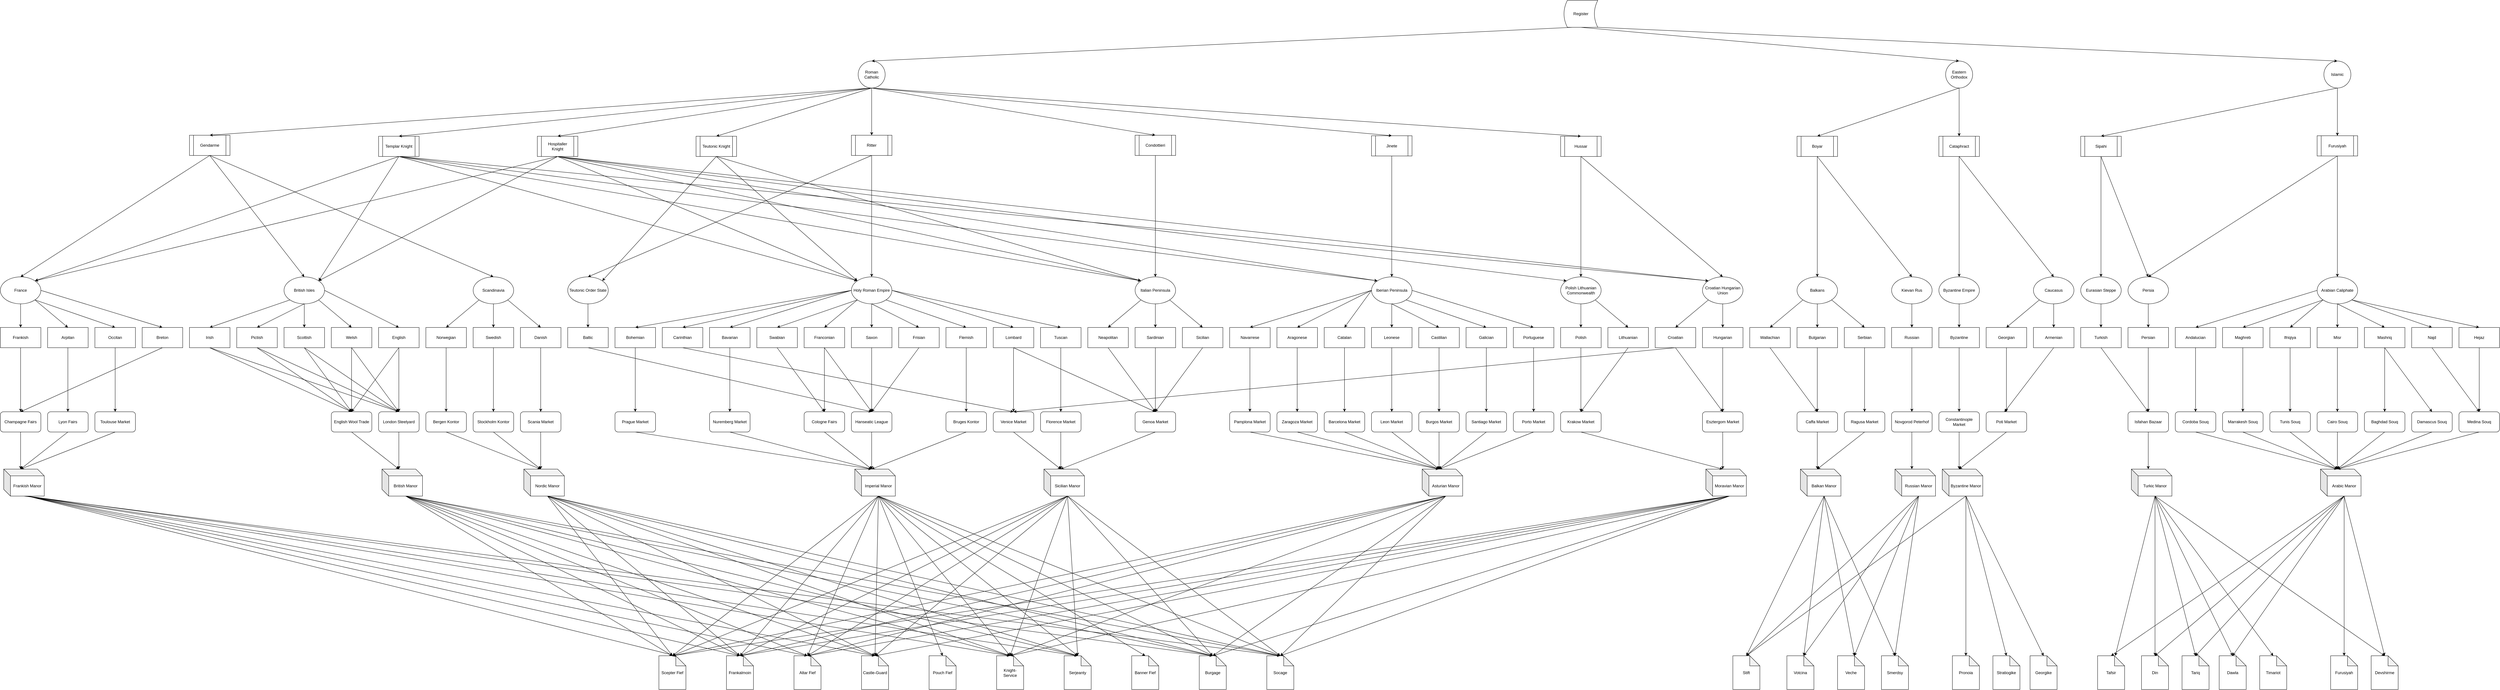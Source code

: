 <mxfile version="12.4.2" type="device" pages="1"><diagram id="MSfgZrR2DQkwZYVbeb3u" name="Page-1"><mxGraphModel dx="2844" dy="1538" grid="1" gridSize="10" guides="1" tooltips="1" connect="1" arrows="1" fold="1" page="1" pageScale="1" pageWidth="827" pageHeight="1169" math="0" shadow="0"><root><mxCell id="0"/><mxCell id="1" parent="0"/><mxCell id="Ed0U6EYYrGuCuPbeBadH-1" value="Bohemian" style="rounded=0;whiteSpace=wrap;html=1;" vertex="1" parent="1"><mxGeometry x="1820" y="970" width="120" height="60" as="geometry"/></mxCell><mxCell id="Ed0U6EYYrGuCuPbeBadH-2" value="Bavarian" style="rounded=0;whiteSpace=wrap;html=1;" vertex="1" parent="1"><mxGeometry x="2100" y="970" width="120" height="60" as="geometry"/></mxCell><mxCell id="Ed0U6EYYrGuCuPbeBadH-3" value="Swabian" style="rounded=0;whiteSpace=wrap;html=1;" vertex="1" parent="1"><mxGeometry x="2240" y="970" width="120" height="60" as="geometry"/></mxCell><mxCell id="Ed0U6EYYrGuCuPbeBadH-4" value="Franconian" style="rounded=0;whiteSpace=wrap;html=1;" vertex="1" parent="1"><mxGeometry x="2380" y="970" width="120" height="60" as="geometry"/></mxCell><mxCell id="Ed0U6EYYrGuCuPbeBadH-5" value="Saxon" style="rounded=0;whiteSpace=wrap;html=1;" vertex="1" parent="1"><mxGeometry x="2520" y="970" width="120" height="60" as="geometry"/></mxCell><mxCell id="Ed0U6EYYrGuCuPbeBadH-6" value="Frisian" style="rounded=0;whiteSpace=wrap;html=1;" vertex="1" parent="1"><mxGeometry x="2660" y="970" width="120" height="60" as="geometry"/></mxCell><mxCell id="Ed0U6EYYrGuCuPbeBadH-7" value="Flemish" style="rounded=0;whiteSpace=wrap;html=1;" vertex="1" parent="1"><mxGeometry x="2800" y="970" width="120" height="60" as="geometry"/></mxCell><mxCell id="Ed0U6EYYrGuCuPbeBadH-8" value="Carinthian" style="rounded=0;whiteSpace=wrap;html=1;" vertex="1" parent="1"><mxGeometry x="1960" y="970" width="120" height="60" as="geometry"/></mxCell><mxCell id="Ed0U6EYYrGuCuPbeBadH-9" value="Holy Roman Empire" style="ellipse;whiteSpace=wrap;html=1;" vertex="1" parent="1"><mxGeometry x="2520" y="820" width="120" height="80" as="geometry"/></mxCell><mxCell id="Ed0U6EYYrGuCuPbeBadH-10" value="Lombard" style="rounded=0;whiteSpace=wrap;html=1;" vertex="1" parent="1"><mxGeometry x="2940" y="970" width="120" height="60" as="geometry"/></mxCell><mxCell id="Ed0U6EYYrGuCuPbeBadH-11" value="Tuscan" style="rounded=0;whiteSpace=wrap;html=1;" vertex="1" parent="1"><mxGeometry x="3080" y="970" width="120" height="60" as="geometry"/></mxCell><mxCell id="Ed0U6EYYrGuCuPbeBadH-12" value="Neapolitan" style="rounded=0;whiteSpace=wrap;html=1;" vertex="1" parent="1"><mxGeometry x="3220" y="970" width="120" height="60" as="geometry"/></mxCell><mxCell id="Ed0U6EYYrGuCuPbeBadH-13" value="Sardinian" style="rounded=0;whiteSpace=wrap;html=1;" vertex="1" parent="1"><mxGeometry x="3360" y="970" width="120" height="60" as="geometry"/></mxCell><mxCell id="Ed0U6EYYrGuCuPbeBadH-14" value="Sicilian" style="rounded=0;whiteSpace=wrap;html=1;" vertex="1" parent="1"><mxGeometry x="3500" y="970" width="120" height="60" as="geometry"/></mxCell><mxCell id="Ed0U6EYYrGuCuPbeBadH-15" value="Italian Peninsula" style="ellipse;whiteSpace=wrap;html=1;" vertex="1" parent="1"><mxGeometry x="3360" y="820" width="120" height="80" as="geometry"/></mxCell><mxCell id="Ed0U6EYYrGuCuPbeBadH-16" value="Teutonic Order State" style="ellipse;whiteSpace=wrap;html=1;" vertex="1" parent="1"><mxGeometry x="1680" y="820" width="120" height="80" as="geometry"/></mxCell><mxCell id="Ed0U6EYYrGuCuPbeBadH-17" value="Baltic" style="rounded=0;whiteSpace=wrap;html=1;" vertex="1" parent="1"><mxGeometry x="1680" y="970" width="120" height="60" as="geometry"/></mxCell><mxCell id="Ed0U6EYYrGuCuPbeBadH-18" value="Danish" style="rounded=0;whiteSpace=wrap;html=1;" vertex="1" parent="1"><mxGeometry x="1540" y="970" width="120" height="60" as="geometry"/></mxCell><mxCell id="Ed0U6EYYrGuCuPbeBadH-19" value="Swedish" style="rounded=0;whiteSpace=wrap;html=1;" vertex="1" parent="1"><mxGeometry x="1400" y="970" width="120" height="60" as="geometry"/></mxCell><mxCell id="Ed0U6EYYrGuCuPbeBadH-20" value="Norwegian" style="rounded=0;whiteSpace=wrap;html=1;" vertex="1" parent="1"><mxGeometry x="1260" y="970" width="120" height="60" as="geometry"/></mxCell><mxCell id="Ed0U6EYYrGuCuPbeBadH-21" value="Scandinavia" style="ellipse;whiteSpace=wrap;html=1;" vertex="1" parent="1"><mxGeometry x="1400" y="820" width="120" height="80" as="geometry"/></mxCell><mxCell id="Ed0U6EYYrGuCuPbeBadH-22" value="" style="endArrow=classic;html=1;entryX=0.5;entryY=0;entryDx=0;entryDy=0;exitX=1;exitY=1;exitDx=0;exitDy=0;" edge="1" parent="1" source="Ed0U6EYYrGuCuPbeBadH-21" target="Ed0U6EYYrGuCuPbeBadH-18"><mxGeometry width="50" height="50" relative="1" as="geometry"><mxPoint x="1260" y="1100" as="sourcePoint"/><mxPoint x="1310" y="1050" as="targetPoint"/></mxGeometry></mxCell><mxCell id="Ed0U6EYYrGuCuPbeBadH-23" value="" style="endArrow=classic;html=1;entryX=0.5;entryY=0;entryDx=0;entryDy=0;exitX=0.5;exitY=1;exitDx=0;exitDy=0;" edge="1" parent="1" source="Ed0U6EYYrGuCuPbeBadH-21" target="Ed0U6EYYrGuCuPbeBadH-19"><mxGeometry width="50" height="50" relative="1" as="geometry"><mxPoint x="1260" y="1100" as="sourcePoint"/><mxPoint x="1310" y="1050" as="targetPoint"/></mxGeometry></mxCell><mxCell id="Ed0U6EYYrGuCuPbeBadH-24" value="" style="endArrow=classic;html=1;entryX=0.5;entryY=0;entryDx=0;entryDy=0;exitX=0;exitY=1;exitDx=0;exitDy=0;" edge="1" parent="1" source="Ed0U6EYYrGuCuPbeBadH-21" target="Ed0U6EYYrGuCuPbeBadH-20"><mxGeometry width="50" height="50" relative="1" as="geometry"><mxPoint x="1260" y="1100" as="sourcePoint"/><mxPoint x="1310" y="1050" as="targetPoint"/></mxGeometry></mxCell><mxCell id="Ed0U6EYYrGuCuPbeBadH-25" value="" style="endArrow=classic;html=1;entryX=0.5;entryY=0;entryDx=0;entryDy=0;exitX=0.5;exitY=1;exitDx=0;exitDy=0;" edge="1" parent="1" source="Ed0U6EYYrGuCuPbeBadH-16" target="Ed0U6EYYrGuCuPbeBadH-17"><mxGeometry width="50" height="50" relative="1" as="geometry"><mxPoint x="1260" y="1100" as="sourcePoint"/><mxPoint x="1310" y="1050" as="targetPoint"/></mxGeometry></mxCell><mxCell id="Ed0U6EYYrGuCuPbeBadH-26" value="" style="endArrow=classic;html=1;entryX=0.5;entryY=0;entryDx=0;entryDy=0;exitX=0;exitY=0.5;exitDx=0;exitDy=0;" edge="1" parent="1" source="Ed0U6EYYrGuCuPbeBadH-9" target="Ed0U6EYYrGuCuPbeBadH-1"><mxGeometry width="50" height="50" relative="1" as="geometry"><mxPoint x="1750" y="1100" as="sourcePoint"/><mxPoint x="1800" y="1050" as="targetPoint"/></mxGeometry></mxCell><mxCell id="Ed0U6EYYrGuCuPbeBadH-27" value="" style="endArrow=classic;html=1;entryX=0.5;entryY=0;entryDx=0;entryDy=0;exitX=0;exitY=0.5;exitDx=0;exitDy=0;" edge="1" parent="1" source="Ed0U6EYYrGuCuPbeBadH-9" target="Ed0U6EYYrGuCuPbeBadH-8"><mxGeometry width="50" height="50" relative="1" as="geometry"><mxPoint x="1750" y="1100" as="sourcePoint"/><mxPoint x="1800" y="1050" as="targetPoint"/></mxGeometry></mxCell><mxCell id="Ed0U6EYYrGuCuPbeBadH-28" value="" style="endArrow=classic;html=1;entryX=0.5;entryY=0;entryDx=0;entryDy=0;exitX=0;exitY=0.5;exitDx=0;exitDy=0;" edge="1" parent="1" source="Ed0U6EYYrGuCuPbeBadH-9" target="Ed0U6EYYrGuCuPbeBadH-2"><mxGeometry width="50" height="50" relative="1" as="geometry"><mxPoint x="2480" y="860" as="sourcePoint"/><mxPoint x="1800" y="1050" as="targetPoint"/></mxGeometry></mxCell><mxCell id="Ed0U6EYYrGuCuPbeBadH-29" value="" style="endArrow=classic;html=1;exitX=0;exitY=1;exitDx=0;exitDy=0;entryX=0.5;entryY=0;entryDx=0;entryDy=0;" edge="1" parent="1" source="Ed0U6EYYrGuCuPbeBadH-9" target="Ed0U6EYYrGuCuPbeBadH-3"><mxGeometry width="50" height="50" relative="1" as="geometry"><mxPoint x="2160" y="1100" as="sourcePoint"/><mxPoint x="2210" y="1050" as="targetPoint"/></mxGeometry></mxCell><mxCell id="Ed0U6EYYrGuCuPbeBadH-30" value="" style="endArrow=classic;html=1;entryX=0.5;entryY=0;entryDx=0;entryDy=0;exitX=0;exitY=1;exitDx=0;exitDy=0;" edge="1" parent="1" source="Ed0U6EYYrGuCuPbeBadH-9" target="Ed0U6EYYrGuCuPbeBadH-4"><mxGeometry width="50" height="50" relative="1" as="geometry"><mxPoint x="2160" y="1100" as="sourcePoint"/><mxPoint x="2210" y="1050" as="targetPoint"/></mxGeometry></mxCell><mxCell id="Ed0U6EYYrGuCuPbeBadH-31" value="" style="endArrow=classic;html=1;entryX=0.5;entryY=0;entryDx=0;entryDy=0;exitX=0.5;exitY=1;exitDx=0;exitDy=0;" edge="1" parent="1" source="Ed0U6EYYrGuCuPbeBadH-9" target="Ed0U6EYYrGuCuPbeBadH-5"><mxGeometry width="50" height="50" relative="1" as="geometry"><mxPoint x="2550" y="920" as="sourcePoint"/><mxPoint x="2300" y="1050" as="targetPoint"/></mxGeometry></mxCell><mxCell id="Ed0U6EYYrGuCuPbeBadH-32" value="" style="endArrow=classic;html=1;entryX=0.5;entryY=0;entryDx=0;entryDy=0;exitX=0.5;exitY=1;exitDx=0;exitDy=0;" edge="1" parent="1" source="Ed0U6EYYrGuCuPbeBadH-9" target="Ed0U6EYYrGuCuPbeBadH-6"><mxGeometry width="50" height="50" relative="1" as="geometry"><mxPoint x="2555" y="1130" as="sourcePoint"/><mxPoint x="2605" y="1080" as="targetPoint"/></mxGeometry></mxCell><mxCell id="Ed0U6EYYrGuCuPbeBadH-33" value="" style="endArrow=classic;html=1;entryX=0.5;entryY=0;entryDx=0;entryDy=0;exitX=1;exitY=1;exitDx=0;exitDy=0;" edge="1" parent="1" source="Ed0U6EYYrGuCuPbeBadH-9" target="Ed0U6EYYrGuCuPbeBadH-7"><mxGeometry width="50" height="50" relative="1" as="geometry"><mxPoint x="2270" y="1100" as="sourcePoint"/><mxPoint x="2320" y="1050" as="targetPoint"/></mxGeometry></mxCell><mxCell id="Ed0U6EYYrGuCuPbeBadH-34" value="" style="endArrow=classic;html=1;entryX=0.5;entryY=0;entryDx=0;entryDy=0;exitX=1;exitY=0.5;exitDx=0;exitDy=0;" edge="1" parent="1" source="Ed0U6EYYrGuCuPbeBadH-9" target="Ed0U6EYYrGuCuPbeBadH-10"><mxGeometry width="50" height="50" relative="1" as="geometry"><mxPoint x="2270" y="1100" as="sourcePoint"/><mxPoint x="2320" y="1050" as="targetPoint"/></mxGeometry></mxCell><mxCell id="Ed0U6EYYrGuCuPbeBadH-35" value="" style="endArrow=classic;html=1;entryX=0.5;entryY=0;entryDx=0;entryDy=0;exitX=1;exitY=0.5;exitDx=0;exitDy=0;" edge="1" parent="1" source="Ed0U6EYYrGuCuPbeBadH-9" target="Ed0U6EYYrGuCuPbeBadH-11"><mxGeometry width="50" height="50" relative="1" as="geometry"><mxPoint x="2270" y="1100" as="sourcePoint"/><mxPoint x="2320" y="1050" as="targetPoint"/></mxGeometry></mxCell><mxCell id="Ed0U6EYYrGuCuPbeBadH-36" value="" style="endArrow=classic;html=1;entryX=0.5;entryY=0;entryDx=0;entryDy=0;exitX=0;exitY=1;exitDx=0;exitDy=0;" edge="1" parent="1" source="Ed0U6EYYrGuCuPbeBadH-15" target="Ed0U6EYYrGuCuPbeBadH-12"><mxGeometry width="50" height="50" relative="1" as="geometry"><mxPoint x="2790" y="1100" as="sourcePoint"/><mxPoint x="2840" y="1050" as="targetPoint"/></mxGeometry></mxCell><mxCell id="Ed0U6EYYrGuCuPbeBadH-37" value="" style="endArrow=classic;html=1;entryX=0.5;entryY=0;entryDx=0;entryDy=0;exitX=0.5;exitY=1;exitDx=0;exitDy=0;" edge="1" parent="1" source="Ed0U6EYYrGuCuPbeBadH-15" target="Ed0U6EYYrGuCuPbeBadH-13"><mxGeometry width="50" height="50" relative="1" as="geometry"><mxPoint x="2790" y="1100" as="sourcePoint"/><mxPoint x="2840" y="1050" as="targetPoint"/></mxGeometry></mxCell><mxCell id="Ed0U6EYYrGuCuPbeBadH-38" value="" style="endArrow=classic;html=1;entryX=0.5;entryY=0;entryDx=0;entryDy=0;exitX=1;exitY=1;exitDx=0;exitDy=0;" edge="1" parent="1" source="Ed0U6EYYrGuCuPbeBadH-15" target="Ed0U6EYYrGuCuPbeBadH-14"><mxGeometry width="50" height="50" relative="1" as="geometry"><mxPoint x="2790" y="1100" as="sourcePoint"/><mxPoint x="2840" y="1050" as="targetPoint"/></mxGeometry></mxCell><mxCell id="Ed0U6EYYrGuCuPbeBadH-39" value="Navarrese" style="rounded=0;whiteSpace=wrap;html=1;" vertex="1" parent="1"><mxGeometry x="3640" y="970" width="120" height="60" as="geometry"/></mxCell><mxCell id="Ed0U6EYYrGuCuPbeBadH-40" value="Aragonese" style="rounded=0;whiteSpace=wrap;html=1;" vertex="1" parent="1"><mxGeometry x="3780" y="970" width="120" height="60" as="geometry"/></mxCell><mxCell id="Ed0U6EYYrGuCuPbeBadH-41" value="Catalan" style="rounded=0;whiteSpace=wrap;html=1;" vertex="1" parent="1"><mxGeometry x="3920" y="970" width="120" height="60" as="geometry"/></mxCell><mxCell id="Ed0U6EYYrGuCuPbeBadH-42" value="Leonese" style="rounded=0;whiteSpace=wrap;html=1;" vertex="1" parent="1"><mxGeometry x="4060" y="970" width="120" height="60" as="geometry"/></mxCell><mxCell id="Ed0U6EYYrGuCuPbeBadH-43" value="Castilian" style="rounded=0;whiteSpace=wrap;html=1;" vertex="1" parent="1"><mxGeometry x="4200" y="970" width="120" height="60" as="geometry"/></mxCell><mxCell id="Ed0U6EYYrGuCuPbeBadH-44" value="Galician" style="rounded=0;whiteSpace=wrap;html=1;" vertex="1" parent="1"><mxGeometry x="4340" y="970" width="120" height="60" as="geometry"/></mxCell><mxCell id="Ed0U6EYYrGuCuPbeBadH-45" value="Portuguese" style="rounded=0;whiteSpace=wrap;html=1;" vertex="1" parent="1"><mxGeometry x="4480" y="970" width="120" height="60" as="geometry"/></mxCell><mxCell id="Ed0U6EYYrGuCuPbeBadH-46" value="Polish" style="rounded=0;whiteSpace=wrap;html=1;" vertex="1" parent="1"><mxGeometry x="4620" y="970" width="120" height="60" as="geometry"/></mxCell><mxCell id="Ed0U6EYYrGuCuPbeBadH-47" value="Lithuanian" style="rounded=0;whiteSpace=wrap;html=1;" vertex="1" parent="1"><mxGeometry x="4760" y="970" width="120" height="60" as="geometry"/></mxCell><mxCell id="Ed0U6EYYrGuCuPbeBadH-48" value="Croatian" style="rounded=0;whiteSpace=wrap;html=1;" vertex="1" parent="1"><mxGeometry x="4900" y="970" width="120" height="60" as="geometry"/></mxCell><mxCell id="Ed0U6EYYrGuCuPbeBadH-49" value="Hungarian" style="rounded=0;whiteSpace=wrap;html=1;" vertex="1" parent="1"><mxGeometry x="5040" y="970" width="120" height="60" as="geometry"/></mxCell><mxCell id="Ed0U6EYYrGuCuPbeBadH-50" value="Iberian Peninsula" style="ellipse;whiteSpace=wrap;html=1;" vertex="1" parent="1"><mxGeometry x="4060" y="820" width="120" height="80" as="geometry"/></mxCell><mxCell id="Ed0U6EYYrGuCuPbeBadH-51" value="" style="endArrow=classic;html=1;entryX=0.5;entryY=0;entryDx=0;entryDy=0;exitX=0;exitY=0.5;exitDx=0;exitDy=0;" edge="1" parent="1" source="Ed0U6EYYrGuCuPbeBadH-50" target="Ed0U6EYYrGuCuPbeBadH-39"><mxGeometry width="50" height="50" relative="1" as="geometry"><mxPoint x="3310" y="1100" as="sourcePoint"/><mxPoint x="3360" y="1050" as="targetPoint"/></mxGeometry></mxCell><mxCell id="Ed0U6EYYrGuCuPbeBadH-52" value="" style="endArrow=classic;html=1;entryX=0.5;entryY=0;entryDx=0;entryDy=0;exitX=0;exitY=0.5;exitDx=0;exitDy=0;" edge="1" parent="1" source="Ed0U6EYYrGuCuPbeBadH-50" target="Ed0U6EYYrGuCuPbeBadH-40"><mxGeometry width="50" height="50" relative="1" as="geometry"><mxPoint x="3310" y="1100" as="sourcePoint"/><mxPoint x="3360" y="1050" as="targetPoint"/></mxGeometry></mxCell><mxCell id="Ed0U6EYYrGuCuPbeBadH-53" value="" style="endArrow=classic;html=1;entryX=0.5;entryY=0;entryDx=0;entryDy=0;exitX=0;exitY=0.5;exitDx=0;exitDy=0;" edge="1" parent="1" source="Ed0U6EYYrGuCuPbeBadH-50" target="Ed0U6EYYrGuCuPbeBadH-41"><mxGeometry width="50" height="50" relative="1" as="geometry"><mxPoint x="3310" y="1100" as="sourcePoint"/><mxPoint x="3360" y="1050" as="targetPoint"/></mxGeometry></mxCell><mxCell id="Ed0U6EYYrGuCuPbeBadH-54" value="" style="endArrow=classic;html=1;entryX=0.5;entryY=0;entryDx=0;entryDy=0;" edge="1" parent="1" source="Ed0U6EYYrGuCuPbeBadH-50" target="Ed0U6EYYrGuCuPbeBadH-42"><mxGeometry width="50" height="50" relative="1" as="geometry"><mxPoint x="3310" y="1100" as="sourcePoint"/><mxPoint x="3360" y="1050" as="targetPoint"/></mxGeometry></mxCell><mxCell id="Ed0U6EYYrGuCuPbeBadH-55" value="" style="endArrow=classic;html=1;entryX=0.5;entryY=0;entryDx=0;entryDy=0;exitX=0.5;exitY=1;exitDx=0;exitDy=0;" edge="1" parent="1" source="Ed0U6EYYrGuCuPbeBadH-50" target="Ed0U6EYYrGuCuPbeBadH-43"><mxGeometry width="50" height="50" relative="1" as="geometry"><mxPoint x="3880" y="1100" as="sourcePoint"/><mxPoint x="3930" y="1050" as="targetPoint"/></mxGeometry></mxCell><mxCell id="Ed0U6EYYrGuCuPbeBadH-56" value="" style="endArrow=classic;html=1;entryX=0.5;entryY=0;entryDx=0;entryDy=0;exitX=1;exitY=1;exitDx=0;exitDy=0;" edge="1" parent="1" source="Ed0U6EYYrGuCuPbeBadH-50" target="Ed0U6EYYrGuCuPbeBadH-44"><mxGeometry width="50" height="50" relative="1" as="geometry"><mxPoint x="3880" y="1100" as="sourcePoint"/><mxPoint x="3930" y="1050" as="targetPoint"/></mxGeometry></mxCell><mxCell id="Ed0U6EYYrGuCuPbeBadH-57" value="" style="endArrow=classic;html=1;entryX=0.5;entryY=0;entryDx=0;entryDy=0;exitX=1;exitY=0.5;exitDx=0;exitDy=0;" edge="1" parent="1" source="Ed0U6EYYrGuCuPbeBadH-50" target="Ed0U6EYYrGuCuPbeBadH-45"><mxGeometry width="50" height="50" relative="1" as="geometry"><mxPoint x="3880" y="1100" as="sourcePoint"/><mxPoint x="3930" y="1050" as="targetPoint"/></mxGeometry></mxCell><mxCell id="Ed0U6EYYrGuCuPbeBadH-58" value="Polish Lithuanian Commonwealth" style="ellipse;whiteSpace=wrap;html=1;" vertex="1" parent="1"><mxGeometry x="4620" y="820" width="120" height="80" as="geometry"/></mxCell><mxCell id="Ed0U6EYYrGuCuPbeBadH-59" value="Croatian Hungarian Union" style="ellipse;whiteSpace=wrap;html=1;" vertex="1" parent="1"><mxGeometry x="5040" y="820" width="120" height="80" as="geometry"/></mxCell><mxCell id="Ed0U6EYYrGuCuPbeBadH-60" value="" style="endArrow=classic;html=1;entryX=0.5;entryY=0;entryDx=0;entryDy=0;exitX=0.5;exitY=1;exitDx=0;exitDy=0;" edge="1" parent="1" source="Ed0U6EYYrGuCuPbeBadH-58" target="Ed0U6EYYrGuCuPbeBadH-46"><mxGeometry width="50" height="50" relative="1" as="geometry"><mxPoint x="4120" y="1100" as="sourcePoint"/><mxPoint x="4170" y="1050" as="targetPoint"/></mxGeometry></mxCell><mxCell id="Ed0U6EYYrGuCuPbeBadH-61" value="" style="endArrow=classic;html=1;entryX=0.5;entryY=0;entryDx=0;entryDy=0;exitX=1;exitY=1;exitDx=0;exitDy=0;" edge="1" parent="1" source="Ed0U6EYYrGuCuPbeBadH-58" target="Ed0U6EYYrGuCuPbeBadH-47"><mxGeometry width="50" height="50" relative="1" as="geometry"><mxPoint x="4120" y="1100" as="sourcePoint"/><mxPoint x="4170" y="1050" as="targetPoint"/></mxGeometry></mxCell><mxCell id="Ed0U6EYYrGuCuPbeBadH-62" value="" style="endArrow=classic;html=1;entryX=0.5;entryY=0;entryDx=0;entryDy=0;exitX=0;exitY=1;exitDx=0;exitDy=0;" edge="1" parent="1" source="Ed0U6EYYrGuCuPbeBadH-59" target="Ed0U6EYYrGuCuPbeBadH-48"><mxGeometry width="50" height="50" relative="1" as="geometry"><mxPoint x="4120" y="1100" as="sourcePoint"/><mxPoint x="4170" y="1050" as="targetPoint"/></mxGeometry></mxCell><mxCell id="Ed0U6EYYrGuCuPbeBadH-63" value="" style="endArrow=classic;html=1;entryX=0.5;entryY=0;entryDx=0;entryDy=0;exitX=0.5;exitY=1;exitDx=0;exitDy=0;" edge="1" parent="1" source="Ed0U6EYYrGuCuPbeBadH-59" target="Ed0U6EYYrGuCuPbeBadH-49"><mxGeometry width="50" height="50" relative="1" as="geometry"><mxPoint x="4120" y="1100" as="sourcePoint"/><mxPoint x="4170" y="1050" as="targetPoint"/></mxGeometry></mxCell><mxCell id="Ed0U6EYYrGuCuPbeBadH-64" value="Wallachian" style="rounded=0;whiteSpace=wrap;html=1;" vertex="1" parent="1"><mxGeometry x="5180" y="970" width="120" height="60" as="geometry"/></mxCell><mxCell id="Ed0U6EYYrGuCuPbeBadH-65" value="Bulgarian" style="rounded=0;whiteSpace=wrap;html=1;" vertex="1" parent="1"><mxGeometry x="5320" y="970" width="120" height="60" as="geometry"/></mxCell><mxCell id="Ed0U6EYYrGuCuPbeBadH-66" value="Serbian" style="rounded=0;whiteSpace=wrap;html=1;" vertex="1" parent="1"><mxGeometry x="5460" y="970" width="120" height="60" as="geometry"/></mxCell><mxCell id="Ed0U6EYYrGuCuPbeBadH-67" value="Russian" style="rounded=0;whiteSpace=wrap;html=1;" vertex="1" parent="1"><mxGeometry x="5600" y="970" width="120" height="60" as="geometry"/></mxCell><mxCell id="Ed0U6EYYrGuCuPbeBadH-68" value="Byzantine" style="rounded=0;whiteSpace=wrap;html=1;" vertex="1" parent="1"><mxGeometry x="5740" y="970" width="120" height="60" as="geometry"/></mxCell><mxCell id="Ed0U6EYYrGuCuPbeBadH-69" value="Georgian" style="rounded=0;whiteSpace=wrap;html=1;" vertex="1" parent="1"><mxGeometry x="5880" y="970" width="120" height="60" as="geometry"/></mxCell><mxCell id="Ed0U6EYYrGuCuPbeBadH-70" value="Armenian" style="rounded=0;whiteSpace=wrap;html=1;" vertex="1" parent="1"><mxGeometry x="6020" y="970" width="120" height="60" as="geometry"/></mxCell><mxCell id="Ed0U6EYYrGuCuPbeBadH-71" value="Balkans" style="ellipse;whiteSpace=wrap;html=1;" vertex="1" parent="1"><mxGeometry x="5320" y="820" width="120" height="80" as="geometry"/></mxCell><mxCell id="Ed0U6EYYrGuCuPbeBadH-72" value="Byzantine Empire" style="ellipse;whiteSpace=wrap;html=1;" vertex="1" parent="1"><mxGeometry x="5740" y="820" width="120" height="80" as="geometry"/></mxCell><mxCell id="Ed0U6EYYrGuCuPbeBadH-73" value="Caucasus" style="ellipse;whiteSpace=wrap;html=1;" vertex="1" parent="1"><mxGeometry x="6020" y="820" width="120" height="80" as="geometry"/></mxCell><mxCell id="Ed0U6EYYrGuCuPbeBadH-74" value="" style="endArrow=classic;html=1;entryX=0.5;entryY=0;entryDx=0;entryDy=0;exitX=0;exitY=1;exitDx=0;exitDy=0;" edge="1" parent="1" source="Ed0U6EYYrGuCuPbeBadH-71" target="Ed0U6EYYrGuCuPbeBadH-64"><mxGeometry width="50" height="50" relative="1" as="geometry"><mxPoint x="4790" y="1100" as="sourcePoint"/><mxPoint x="4840" y="1050" as="targetPoint"/></mxGeometry></mxCell><mxCell id="Ed0U6EYYrGuCuPbeBadH-75" value="" style="endArrow=classic;html=1;entryX=0.5;entryY=0;entryDx=0;entryDy=0;exitX=0.5;exitY=1;exitDx=0;exitDy=0;" edge="1" parent="1" source="Ed0U6EYYrGuCuPbeBadH-71" target="Ed0U6EYYrGuCuPbeBadH-65"><mxGeometry width="50" height="50" relative="1" as="geometry"><mxPoint x="5350" y="930" as="sourcePoint"/><mxPoint x="4650" y="1050" as="targetPoint"/></mxGeometry></mxCell><mxCell id="Ed0U6EYYrGuCuPbeBadH-76" value="" style="endArrow=classic;html=1;entryX=0.5;entryY=0;entryDx=0;entryDy=0;exitX=1;exitY=1;exitDx=0;exitDy=0;" edge="1" parent="1" source="Ed0U6EYYrGuCuPbeBadH-71" target="Ed0U6EYYrGuCuPbeBadH-66"><mxGeometry width="50" height="50" relative="1" as="geometry"><mxPoint x="4600" y="1100" as="sourcePoint"/><mxPoint x="4650" y="1050" as="targetPoint"/></mxGeometry></mxCell><mxCell id="Ed0U6EYYrGuCuPbeBadH-77" value="" style="endArrow=classic;html=1;entryX=0.5;entryY=0;entryDx=0;entryDy=0;exitX=0.5;exitY=1;exitDx=0;exitDy=0;" edge="1" parent="1" source="Ed0U6EYYrGuCuPbeBadH-72" target="Ed0U6EYYrGuCuPbeBadH-68"><mxGeometry width="50" height="50" relative="1" as="geometry"><mxPoint x="5250" y="1100" as="sourcePoint"/><mxPoint x="5300" y="1050" as="targetPoint"/></mxGeometry></mxCell><mxCell id="Ed0U6EYYrGuCuPbeBadH-78" value="Kievan Rus" style="ellipse;whiteSpace=wrap;html=1;" vertex="1" parent="1"><mxGeometry x="5600" y="820" width="120" height="80" as="geometry"/></mxCell><mxCell id="Ed0U6EYYrGuCuPbeBadH-79" value="" style="endArrow=classic;html=1;entryX=0.5;entryY=0;entryDx=0;entryDy=0;exitX=0.5;exitY=1;exitDx=0;exitDy=0;" edge="1" parent="1" source="Ed0U6EYYrGuCuPbeBadH-78" target="Ed0U6EYYrGuCuPbeBadH-67"><mxGeometry width="50" height="50" relative="1" as="geometry"><mxPoint x="5250" y="1100" as="sourcePoint"/><mxPoint x="5300" y="1050" as="targetPoint"/></mxGeometry></mxCell><mxCell id="Ed0U6EYYrGuCuPbeBadH-80" value="" style="endArrow=classic;html=1;entryX=0.5;entryY=0;entryDx=0;entryDy=0;exitX=0.5;exitY=1;exitDx=0;exitDy=0;" edge="1" parent="1" source="Ed0U6EYYrGuCuPbeBadH-73" target="Ed0U6EYYrGuCuPbeBadH-70"><mxGeometry width="50" height="50" relative="1" as="geometry"><mxPoint x="5090" y="1100" as="sourcePoint"/><mxPoint x="5140" y="1050" as="targetPoint"/></mxGeometry></mxCell><mxCell id="Ed0U6EYYrGuCuPbeBadH-81" value="" style="endArrow=classic;html=1;entryX=0.5;entryY=0;entryDx=0;entryDy=0;exitX=0;exitY=1;exitDx=0;exitDy=0;" edge="1" parent="1" source="Ed0U6EYYrGuCuPbeBadH-73" target="Ed0U6EYYrGuCuPbeBadH-69"><mxGeometry width="50" height="50" relative="1" as="geometry"><mxPoint x="4930" y="1100" as="sourcePoint"/><mxPoint x="4980" y="1050" as="targetPoint"/></mxGeometry></mxCell><mxCell id="Ed0U6EYYrGuCuPbeBadH-82" value="Turkish" style="rounded=0;whiteSpace=wrap;html=1;" vertex="1" parent="1"><mxGeometry x="6160" y="970" width="120" height="60" as="geometry"/></mxCell><mxCell id="Ed0U6EYYrGuCuPbeBadH-83" value="Persian" style="rounded=0;whiteSpace=wrap;html=1;" vertex="1" parent="1"><mxGeometry x="6300" y="970" width="120" height="60" as="geometry"/></mxCell><mxCell id="Ed0U6EYYrGuCuPbeBadH-84" value="Eurasian Steppe" style="ellipse;whiteSpace=wrap;html=1;" vertex="1" parent="1"><mxGeometry x="6160" y="820" width="120" height="80" as="geometry"/></mxCell><mxCell id="Ed0U6EYYrGuCuPbeBadH-85" value="Persia" style="ellipse;whiteSpace=wrap;html=1;" vertex="1" parent="1"><mxGeometry x="6300" y="820" width="120" height="80" as="geometry"/></mxCell><mxCell id="Ed0U6EYYrGuCuPbeBadH-86" value="" style="endArrow=classic;html=1;entryX=0.5;entryY=0;entryDx=0;entryDy=0;exitX=0.5;exitY=1;exitDx=0;exitDy=0;" edge="1" parent="1" source="Ed0U6EYYrGuCuPbeBadH-84" target="Ed0U6EYYrGuCuPbeBadH-82"><mxGeometry width="50" height="50" relative="1" as="geometry"><mxPoint x="5560" y="1100" as="sourcePoint"/><mxPoint x="5610" y="1050" as="targetPoint"/></mxGeometry></mxCell><mxCell id="Ed0U6EYYrGuCuPbeBadH-87" value="" style="endArrow=classic;html=1;entryX=0.5;entryY=0;entryDx=0;entryDy=0;exitX=0.5;exitY=1;exitDx=0;exitDy=0;" edge="1" parent="1" source="Ed0U6EYYrGuCuPbeBadH-85" target="Ed0U6EYYrGuCuPbeBadH-83"><mxGeometry width="50" height="50" relative="1" as="geometry"><mxPoint x="5560" y="1100" as="sourcePoint"/><mxPoint x="5610" y="1050" as="targetPoint"/></mxGeometry></mxCell><mxCell id="Ed0U6EYYrGuCuPbeBadH-88" value="Andalucian" style="rounded=0;whiteSpace=wrap;html=1;" vertex="1" parent="1"><mxGeometry x="6440" y="970" width="120" height="60" as="geometry"/></mxCell><mxCell id="Ed0U6EYYrGuCuPbeBadH-89" value="Maghreb" style="rounded=0;whiteSpace=wrap;html=1;" vertex="1" parent="1"><mxGeometry x="6580" y="970" width="120" height="60" as="geometry"/></mxCell><mxCell id="Ed0U6EYYrGuCuPbeBadH-90" value="Ifriqiya" style="rounded=0;whiteSpace=wrap;html=1;" vertex="1" parent="1"><mxGeometry x="6720" y="970" width="120" height="60" as="geometry"/></mxCell><mxCell id="Ed0U6EYYrGuCuPbeBadH-91" value="Misr" style="rounded=0;whiteSpace=wrap;html=1;" vertex="1" parent="1"><mxGeometry x="6860" y="970" width="120" height="60" as="geometry"/></mxCell><mxCell id="Ed0U6EYYrGuCuPbeBadH-92" value="Najd" style="rounded=0;whiteSpace=wrap;html=1;" vertex="1" parent="1"><mxGeometry x="7140" y="970" width="120" height="60" as="geometry"/></mxCell><mxCell id="Ed0U6EYYrGuCuPbeBadH-93" value="Hejaz" style="rounded=0;whiteSpace=wrap;html=1;" vertex="1" parent="1"><mxGeometry x="7280" y="970" width="120" height="60" as="geometry"/></mxCell><mxCell id="Ed0U6EYYrGuCuPbeBadH-94" value="Mashriq" style="rounded=0;whiteSpace=wrap;html=1;" vertex="1" parent="1"><mxGeometry x="7000" y="970" width="120" height="60" as="geometry"/></mxCell><mxCell id="Ed0U6EYYrGuCuPbeBadH-95" value="Arabian Caliphate" style="ellipse;whiteSpace=wrap;html=1;" vertex="1" parent="1"><mxGeometry x="6860" y="820" width="120" height="80" as="geometry"/></mxCell><mxCell id="Ed0U6EYYrGuCuPbeBadH-96" value="" style="endArrow=classic;html=1;entryX=0.5;entryY=0;entryDx=0;entryDy=0;exitX=0;exitY=0.5;exitDx=0;exitDy=0;" edge="1" parent="1" source="Ed0U6EYYrGuCuPbeBadH-95" target="Ed0U6EYYrGuCuPbeBadH-88"><mxGeometry width="50" height="50" relative="1" as="geometry"><mxPoint x="6300" y="1100" as="sourcePoint"/><mxPoint x="6350" y="1050" as="targetPoint"/></mxGeometry></mxCell><mxCell id="Ed0U6EYYrGuCuPbeBadH-97" value="" style="endArrow=classic;html=1;entryX=0.5;entryY=0;entryDx=0;entryDy=0;exitX=0;exitY=1;exitDx=0;exitDy=0;" edge="1" parent="1" source="Ed0U6EYYrGuCuPbeBadH-95" target="Ed0U6EYYrGuCuPbeBadH-89"><mxGeometry width="50" height="50" relative="1" as="geometry"><mxPoint x="6300" y="1100" as="sourcePoint"/><mxPoint x="6350" y="1050" as="targetPoint"/></mxGeometry></mxCell><mxCell id="Ed0U6EYYrGuCuPbeBadH-98" value="" style="endArrow=classic;html=1;entryX=0.5;entryY=0;entryDx=0;entryDy=0;exitX=0;exitY=1;exitDx=0;exitDy=0;" edge="1" parent="1" source="Ed0U6EYYrGuCuPbeBadH-95" target="Ed0U6EYYrGuCuPbeBadH-90"><mxGeometry width="50" height="50" relative="1" as="geometry"><mxPoint x="6300" y="1100" as="sourcePoint"/><mxPoint x="6350" y="1050" as="targetPoint"/></mxGeometry></mxCell><mxCell id="Ed0U6EYYrGuCuPbeBadH-99" value="" style="endArrow=classic;html=1;entryX=0.5;entryY=0;entryDx=0;entryDy=0;" edge="1" parent="1" source="Ed0U6EYYrGuCuPbeBadH-95" target="Ed0U6EYYrGuCuPbeBadH-91"><mxGeometry width="50" height="50" relative="1" as="geometry"><mxPoint x="6300" y="1100" as="sourcePoint"/><mxPoint x="6350" y="1050" as="targetPoint"/></mxGeometry></mxCell><mxCell id="Ed0U6EYYrGuCuPbeBadH-100" value="" style="endArrow=classic;html=1;entryX=0.5;entryY=0;entryDx=0;entryDy=0;" edge="1" parent="1" target="Ed0U6EYYrGuCuPbeBadH-94"><mxGeometry width="50" height="50" relative="1" as="geometry"><mxPoint x="6920" y="900" as="sourcePoint"/><mxPoint x="6350" y="1050" as="targetPoint"/></mxGeometry></mxCell><mxCell id="Ed0U6EYYrGuCuPbeBadH-101" value="" style="endArrow=classic;html=1;entryX=0.5;entryY=0;entryDx=0;entryDy=0;exitX=1;exitY=1;exitDx=0;exitDy=0;" edge="1" parent="1" source="Ed0U6EYYrGuCuPbeBadH-95" target="Ed0U6EYYrGuCuPbeBadH-92"><mxGeometry width="50" height="50" relative="1" as="geometry"><mxPoint x="6300" y="1100" as="sourcePoint"/><mxPoint x="6350" y="1050" as="targetPoint"/></mxGeometry></mxCell><mxCell id="Ed0U6EYYrGuCuPbeBadH-102" value="" style="endArrow=classic;html=1;entryX=0.5;entryY=0;entryDx=0;entryDy=0;exitX=1;exitY=1;exitDx=0;exitDy=0;" edge="1" parent="1" source="Ed0U6EYYrGuCuPbeBadH-95" target="Ed0U6EYYrGuCuPbeBadH-93"><mxGeometry width="50" height="50" relative="1" as="geometry"><mxPoint x="6300" y="1100" as="sourcePoint"/><mxPoint x="6350" y="1050" as="targetPoint"/></mxGeometry></mxCell><mxCell id="Ed0U6EYYrGuCuPbeBadH-103" value="English" style="rounded=0;whiteSpace=wrap;html=1;" vertex="1" parent="1"><mxGeometry x="1120" y="970" width="120" height="60" as="geometry"/></mxCell><mxCell id="Ed0U6EYYrGuCuPbeBadH-104" value="Welsh" style="rounded=0;whiteSpace=wrap;html=1;" vertex="1" parent="1"><mxGeometry x="980" y="970" width="120" height="60" as="geometry"/></mxCell><mxCell id="Ed0U6EYYrGuCuPbeBadH-105" value="Scottish" style="rounded=0;whiteSpace=wrap;html=1;" vertex="1" parent="1"><mxGeometry x="840" y="970" width="120" height="60" as="geometry"/></mxCell><mxCell id="Ed0U6EYYrGuCuPbeBadH-106" value="Pictish" style="rounded=0;whiteSpace=wrap;html=1;" vertex="1" parent="1"><mxGeometry x="700" y="970" width="120" height="60" as="geometry"/></mxCell><mxCell id="Ed0U6EYYrGuCuPbeBadH-107" value="Irish" style="rounded=0;whiteSpace=wrap;html=1;" vertex="1" parent="1"><mxGeometry x="560" y="970" width="120" height="60" as="geometry"/></mxCell><mxCell id="Ed0U6EYYrGuCuPbeBadH-108" value="British Isles" style="ellipse;whiteSpace=wrap;html=1;" vertex="1" parent="1"><mxGeometry x="840" y="820" width="120" height="80" as="geometry"/></mxCell><mxCell id="Ed0U6EYYrGuCuPbeBadH-109" value="" style="endArrow=classic;html=1;entryX=0.5;entryY=0;entryDx=0;entryDy=0;exitX=1;exitY=0.5;exitDx=0;exitDy=0;" edge="1" parent="1" source="Ed0U6EYYrGuCuPbeBadH-108" target="Ed0U6EYYrGuCuPbeBadH-103"><mxGeometry width="50" height="50" relative="1" as="geometry"><mxPoint x="560" y="1100" as="sourcePoint"/><mxPoint x="610" y="1050" as="targetPoint"/></mxGeometry></mxCell><mxCell id="Ed0U6EYYrGuCuPbeBadH-110" value="" style="endArrow=classic;html=1;entryX=0.5;entryY=0;entryDx=0;entryDy=0;exitX=1;exitY=1;exitDx=0;exitDy=0;" edge="1" parent="1" source="Ed0U6EYYrGuCuPbeBadH-108" target="Ed0U6EYYrGuCuPbeBadH-104"><mxGeometry width="50" height="50" relative="1" as="geometry"><mxPoint x="560" y="1100" as="sourcePoint"/><mxPoint x="610" y="1050" as="targetPoint"/></mxGeometry></mxCell><mxCell id="Ed0U6EYYrGuCuPbeBadH-111" value="" style="endArrow=classic;html=1;entryX=0.5;entryY=0;entryDx=0;entryDy=0;exitX=0.5;exitY=1;exitDx=0;exitDy=0;" edge="1" parent="1" source="Ed0U6EYYrGuCuPbeBadH-108" target="Ed0U6EYYrGuCuPbeBadH-105"><mxGeometry width="50" height="50" relative="1" as="geometry"><mxPoint x="560" y="1100" as="sourcePoint"/><mxPoint x="610" y="1050" as="targetPoint"/></mxGeometry></mxCell><mxCell id="Ed0U6EYYrGuCuPbeBadH-112" value="" style="endArrow=classic;html=1;entryX=0.5;entryY=0;entryDx=0;entryDy=0;exitX=0.5;exitY=1;exitDx=0;exitDy=0;" edge="1" parent="1" source="Ed0U6EYYrGuCuPbeBadH-108" target="Ed0U6EYYrGuCuPbeBadH-106"><mxGeometry width="50" height="50" relative="1" as="geometry"><mxPoint x="560" y="1100" as="sourcePoint"/><mxPoint x="610" y="1050" as="targetPoint"/></mxGeometry></mxCell><mxCell id="Ed0U6EYYrGuCuPbeBadH-113" value="" style="endArrow=classic;html=1;entryX=0.5;entryY=0;entryDx=0;entryDy=0;exitX=0;exitY=1;exitDx=0;exitDy=0;" edge="1" parent="1" source="Ed0U6EYYrGuCuPbeBadH-108" target="Ed0U6EYYrGuCuPbeBadH-107"><mxGeometry width="50" height="50" relative="1" as="geometry"><mxPoint x="560" y="1100" as="sourcePoint"/><mxPoint x="610" y="1050" as="targetPoint"/></mxGeometry></mxCell><mxCell id="Ed0U6EYYrGuCuPbeBadH-114" value="Frankish" style="rounded=0;whiteSpace=wrap;html=1;" vertex="1" parent="1"><mxGeometry y="970" width="120" height="60" as="geometry"/></mxCell><mxCell id="Ed0U6EYYrGuCuPbeBadH-115" value="Occitan" style="rounded=0;whiteSpace=wrap;html=1;" vertex="1" parent="1"><mxGeometry x="280" y="970" width="120" height="60" as="geometry"/></mxCell><mxCell id="Ed0U6EYYrGuCuPbeBadH-116" value="Arpitan" style="rounded=0;whiteSpace=wrap;html=1;" vertex="1" parent="1"><mxGeometry x="140" y="970" width="120" height="60" as="geometry"/></mxCell><mxCell id="Ed0U6EYYrGuCuPbeBadH-117" value="Breton" style="rounded=0;whiteSpace=wrap;html=1;" vertex="1" parent="1"><mxGeometry x="420" y="970" width="120" height="60" as="geometry"/></mxCell><mxCell id="Ed0U6EYYrGuCuPbeBadH-118" value="France" style="ellipse;whiteSpace=wrap;html=1;" vertex="1" parent="1"><mxGeometry y="820" width="120" height="80" as="geometry"/></mxCell><mxCell id="Ed0U6EYYrGuCuPbeBadH-119" value="" style="endArrow=classic;html=1;entryX=0.5;entryY=0;entryDx=0;entryDy=0;exitX=1;exitY=0.5;exitDx=0;exitDy=0;" edge="1" parent="1" source="Ed0U6EYYrGuCuPbeBadH-118" target="Ed0U6EYYrGuCuPbeBadH-117"><mxGeometry width="50" height="50" relative="1" as="geometry"><mxPoint y="1100" as="sourcePoint"/><mxPoint x="50" y="1050" as="targetPoint"/></mxGeometry></mxCell><mxCell id="Ed0U6EYYrGuCuPbeBadH-120" value="" style="endArrow=classic;html=1;entryX=0.5;entryY=0;entryDx=0;entryDy=0;exitX=1;exitY=1;exitDx=0;exitDy=0;" edge="1" parent="1" source="Ed0U6EYYrGuCuPbeBadH-118" target="Ed0U6EYYrGuCuPbeBadH-115"><mxGeometry width="50" height="50" relative="1" as="geometry"><mxPoint y="1100" as="sourcePoint"/><mxPoint x="50" y="1050" as="targetPoint"/></mxGeometry></mxCell><mxCell id="Ed0U6EYYrGuCuPbeBadH-121" value="" style="endArrow=classic;html=1;entryX=0.5;entryY=0;entryDx=0;entryDy=0;exitX=1;exitY=1;exitDx=0;exitDy=0;" edge="1" parent="1" source="Ed0U6EYYrGuCuPbeBadH-118" target="Ed0U6EYYrGuCuPbeBadH-116"><mxGeometry width="50" height="50" relative="1" as="geometry"><mxPoint y="1100" as="sourcePoint"/><mxPoint x="50" y="1050" as="targetPoint"/></mxGeometry></mxCell><mxCell id="Ed0U6EYYrGuCuPbeBadH-122" value="" style="endArrow=classic;html=1;entryX=0.5;entryY=0;entryDx=0;entryDy=0;exitX=0.5;exitY=1;exitDx=0;exitDy=0;" edge="1" parent="1" source="Ed0U6EYYrGuCuPbeBadH-118" target="Ed0U6EYYrGuCuPbeBadH-114"><mxGeometry width="50" height="50" relative="1" as="geometry"><mxPoint y="1100" as="sourcePoint"/><mxPoint x="50" y="1050" as="targetPoint"/></mxGeometry></mxCell><mxCell id="Ed0U6EYYrGuCuPbeBadH-123" value="Roman Catholic" style="ellipse;whiteSpace=wrap;html=1;aspect=fixed;" vertex="1" parent="1"><mxGeometry x="2540" y="180" width="80" height="80" as="geometry"/></mxCell><mxCell id="Ed0U6EYYrGuCuPbeBadH-124" value="Eastern Orthodox" style="ellipse;whiteSpace=wrap;html=1;aspect=fixed;" vertex="1" parent="1"><mxGeometry x="5760" y="180" width="80" height="80" as="geometry"/></mxCell><mxCell id="Ed0U6EYYrGuCuPbeBadH-125" value="Venice Market" style="rounded=1;whiteSpace=wrap;html=1;" vertex="1" parent="1"><mxGeometry x="2940" y="1220" width="120" height="60" as="geometry"/></mxCell><mxCell id="Ed0U6EYYrGuCuPbeBadH-126" value="" style="endArrow=classic;html=1;entryX=0.5;entryY=0;entryDx=0;entryDy=0;exitX=0.5;exitY=1;exitDx=0;exitDy=0;" edge="1" parent="1" source="Ed0U6EYYrGuCuPbeBadH-10" target="Ed0U6EYYrGuCuPbeBadH-125"><mxGeometry width="50" height="50" relative="1" as="geometry"><mxPoint x="2740" y="1350" as="sourcePoint"/><mxPoint x="2790" y="1300" as="targetPoint"/></mxGeometry></mxCell><mxCell id="Ed0U6EYYrGuCuPbeBadH-127" value="Champagne Fairs" style="rounded=1;whiteSpace=wrap;html=1;" vertex="1" parent="1"><mxGeometry y="1220" width="120" height="60" as="geometry"/></mxCell><mxCell id="Ed0U6EYYrGuCuPbeBadH-128" value="" style="endArrow=classic;html=1;entryX=0.5;entryY=0;entryDx=0;entryDy=0;" edge="1" parent="1" source="Ed0U6EYYrGuCuPbeBadH-114" target="Ed0U6EYYrGuCuPbeBadH-127"><mxGeometry width="50" height="50" relative="1" as="geometry"><mxPoint y="1350" as="sourcePoint"/><mxPoint x="50" y="1300" as="targetPoint"/></mxGeometry></mxCell><mxCell id="Ed0U6EYYrGuCuPbeBadH-129" value="Cologne Fairs" style="rounded=1;whiteSpace=wrap;html=1;" vertex="1" parent="1"><mxGeometry x="2380" y="1220" width="120" height="60" as="geometry"/></mxCell><mxCell id="Ed0U6EYYrGuCuPbeBadH-130" value="" style="endArrow=classic;html=1;entryX=0.5;entryY=0;entryDx=0;entryDy=0;exitX=0.5;exitY=1;exitDx=0;exitDy=0;" edge="1" parent="1" source="Ed0U6EYYrGuCuPbeBadH-4" target="Ed0U6EYYrGuCuPbeBadH-129"><mxGeometry width="50" height="50" relative="1" as="geometry"><mxPoint x="1760" y="1350" as="sourcePoint"/><mxPoint x="1810" y="1300" as="targetPoint"/></mxGeometry></mxCell><mxCell id="Ed0U6EYYrGuCuPbeBadH-131" value="Bruges Kontor" style="rounded=1;whiteSpace=wrap;html=1;" vertex="1" parent="1"><mxGeometry x="2800" y="1220" width="120" height="60" as="geometry"/></mxCell><mxCell id="Ed0U6EYYrGuCuPbeBadH-132" value="Florence Market" style="rounded=1;whiteSpace=wrap;html=1;" vertex="1" parent="1"><mxGeometry x="3080" y="1220" width="120" height="60" as="geometry"/></mxCell><mxCell id="Ed0U6EYYrGuCuPbeBadH-133" value="Lyon Fairs" style="rounded=1;whiteSpace=wrap;html=1;" vertex="1" parent="1"><mxGeometry x="140" y="1220" width="120" height="60" as="geometry"/></mxCell><mxCell id="Ed0U6EYYrGuCuPbeBadH-134" value="" style="endArrow=classic;html=1;entryX=0.5;entryY=0;entryDx=0;entryDy=0;exitX=0.5;exitY=1;exitDx=0;exitDy=0;" edge="1" parent="1" source="Ed0U6EYYrGuCuPbeBadH-116" target="Ed0U6EYYrGuCuPbeBadH-133"><mxGeometry width="50" height="50" relative="1" as="geometry"><mxPoint y="1350" as="sourcePoint"/><mxPoint x="50" y="1300" as="targetPoint"/></mxGeometry></mxCell><mxCell id="Ed0U6EYYrGuCuPbeBadH-135" value="" style="endArrow=classic;html=1;entryX=0.5;entryY=0;entryDx=0;entryDy=0;exitX=0.5;exitY=1;exitDx=0;exitDy=0;" edge="1" parent="1" source="Ed0U6EYYrGuCuPbeBadH-7" target="Ed0U6EYYrGuCuPbeBadH-131"><mxGeometry width="50" height="50" relative="1" as="geometry"><mxPoint x="2030" y="1350" as="sourcePoint"/><mxPoint x="2080" y="1300" as="targetPoint"/></mxGeometry></mxCell><mxCell id="Ed0U6EYYrGuCuPbeBadH-136" value="" style="endArrow=classic;html=1;entryX=0.5;entryY=0;entryDx=0;entryDy=0;exitX=0.5;exitY=1;exitDx=0;exitDy=0;" edge="1" parent="1" source="Ed0U6EYYrGuCuPbeBadH-11" target="Ed0U6EYYrGuCuPbeBadH-132"><mxGeometry width="50" height="50" relative="1" as="geometry"><mxPoint x="2640" y="1350" as="sourcePoint"/><mxPoint x="2690" y="1300" as="targetPoint"/></mxGeometry></mxCell><mxCell id="Ed0U6EYYrGuCuPbeBadH-137" value="Toulouse Market" style="rounded=1;whiteSpace=wrap;html=1;" vertex="1" parent="1"><mxGeometry x="280" y="1220" width="120" height="60" as="geometry"/></mxCell><mxCell id="Ed0U6EYYrGuCuPbeBadH-138" value="" style="endArrow=classic;html=1;entryX=0.5;entryY=0;entryDx=0;entryDy=0;exitX=0.5;exitY=1;exitDx=0;exitDy=0;" edge="1" parent="1" source="Ed0U6EYYrGuCuPbeBadH-115" target="Ed0U6EYYrGuCuPbeBadH-137"><mxGeometry width="50" height="50" relative="1" as="geometry"><mxPoint y="1350" as="sourcePoint"/><mxPoint x="50" y="1300" as="targetPoint"/></mxGeometry></mxCell><mxCell id="Ed0U6EYYrGuCuPbeBadH-139" value="" style="endArrow=classic;html=1;exitX=0.5;exitY=1;exitDx=0;exitDy=0;entryX=0.5;entryY=0;entryDx=0;entryDy=0;" edge="1" parent="1" source="Ed0U6EYYrGuCuPbeBadH-3" target="Ed0U6EYYrGuCuPbeBadH-129"><mxGeometry width="50" height="50" relative="1" as="geometry"><mxPoint x="1780" y="1350" as="sourcePoint"/><mxPoint x="2160" y="1220" as="targetPoint"/></mxGeometry></mxCell><mxCell id="Ed0U6EYYrGuCuPbeBadH-140" value="London Steelyard" style="rounded=1;whiteSpace=wrap;html=1;" vertex="1" parent="1"><mxGeometry x="1120" y="1220" width="120" height="60" as="geometry"/></mxCell><mxCell id="Ed0U6EYYrGuCuPbeBadH-141" value="" style="endArrow=classic;html=1;entryX=0.5;entryY=0;entryDx=0;entryDy=0;exitX=0.5;exitY=1;exitDx=0;exitDy=0;" edge="1" parent="1" source="Ed0U6EYYrGuCuPbeBadH-103" target="Ed0U6EYYrGuCuPbeBadH-140"><mxGeometry width="50" height="50" relative="1" as="geometry"><mxPoint x="370" y="1350" as="sourcePoint"/><mxPoint x="420" y="1300" as="targetPoint"/></mxGeometry></mxCell><mxCell id="Ed0U6EYYrGuCuPbeBadH-142" value="Hanseatic League" style="rounded=1;whiteSpace=wrap;html=1;" vertex="1" parent="1"><mxGeometry x="2520" y="1220" width="120" height="60" as="geometry"/></mxCell><mxCell id="Ed0U6EYYrGuCuPbeBadH-143" value="" style="endArrow=classic;html=1;entryX=0.5;entryY=0;entryDx=0;entryDy=0;exitX=0.5;exitY=1;exitDx=0;exitDy=0;" edge="1" parent="1" source="Ed0U6EYYrGuCuPbeBadH-5" target="Ed0U6EYYrGuCuPbeBadH-142"><mxGeometry width="50" height="50" relative="1" as="geometry"><mxPoint x="2120" y="1350" as="sourcePoint"/><mxPoint x="2170" y="1300" as="targetPoint"/></mxGeometry></mxCell><mxCell id="Ed0U6EYYrGuCuPbeBadH-144" value="Bergen Kontor" style="rounded=1;whiteSpace=wrap;html=1;" vertex="1" parent="1"><mxGeometry x="1260" y="1220" width="120" height="60" as="geometry"/></mxCell><mxCell id="Ed0U6EYYrGuCuPbeBadH-145" value="Scania Market" style="rounded=1;whiteSpace=wrap;html=1;" vertex="1" parent="1"><mxGeometry x="1540" y="1220" width="120" height="60" as="geometry"/></mxCell><mxCell id="Ed0U6EYYrGuCuPbeBadH-146" value="" style="endArrow=classic;html=1;entryX=0.5;entryY=0;entryDx=0;entryDy=0;exitX=0.5;exitY=1;exitDx=0;exitDy=0;" edge="1" parent="1" source="Ed0U6EYYrGuCuPbeBadH-18" target="Ed0U6EYYrGuCuPbeBadH-145"><mxGeometry width="50" height="50" relative="1" as="geometry"><mxPoint x="1130" y="1350" as="sourcePoint"/><mxPoint x="1180" y="1300" as="targetPoint"/></mxGeometry></mxCell><mxCell id="Ed0U6EYYrGuCuPbeBadH-147" value="" style="endArrow=classic;html=1;entryX=0.5;entryY=0;entryDx=0;entryDy=0;exitX=0.5;exitY=1;exitDx=0;exitDy=0;" edge="1" parent="1" source="Ed0U6EYYrGuCuPbeBadH-20" target="Ed0U6EYYrGuCuPbeBadH-144"><mxGeometry width="50" height="50" relative="1" as="geometry"><mxPoint x="1130" y="1350" as="sourcePoint"/><mxPoint x="1180" y="1300" as="targetPoint"/></mxGeometry></mxCell><mxCell id="Ed0U6EYYrGuCuPbeBadH-148" value="Novgorod Peterhof" style="rounded=1;whiteSpace=wrap;html=1;" vertex="1" parent="1"><mxGeometry x="5600" y="1220" width="120" height="60" as="geometry"/></mxCell><mxCell id="Ed0U6EYYrGuCuPbeBadH-149" value="" style="endArrow=classic;html=1;entryX=0.5;entryY=0;entryDx=0;entryDy=0;exitX=0.5;exitY=1;exitDx=0;exitDy=0;" edge="1" parent="1" source="Ed0U6EYYrGuCuPbeBadH-67" target="Ed0U6EYYrGuCuPbeBadH-148"><mxGeometry width="50" height="50" relative="1" as="geometry"><mxPoint x="5130" y="1350" as="sourcePoint"/><mxPoint x="5180" y="1300" as="targetPoint"/></mxGeometry></mxCell><mxCell id="Ed0U6EYYrGuCuPbeBadH-150" value="Genoa Market" style="rounded=1;whiteSpace=wrap;html=1;" vertex="1" parent="1"><mxGeometry x="3360" y="1220" width="120" height="60" as="geometry"/></mxCell><mxCell id="Ed0U6EYYrGuCuPbeBadH-151" value="" style="endArrow=classic;html=1;entryX=0.5;entryY=0;entryDx=0;entryDy=0;exitX=0.5;exitY=1;exitDx=0;exitDy=0;" edge="1" parent="1" source="Ed0U6EYYrGuCuPbeBadH-13" target="Ed0U6EYYrGuCuPbeBadH-150"><mxGeometry width="50" height="50" relative="1" as="geometry"><mxPoint x="2770" y="1350" as="sourcePoint"/><mxPoint x="2820" y="1300" as="targetPoint"/></mxGeometry></mxCell><mxCell id="Ed0U6EYYrGuCuPbeBadH-152" value="" style="endArrow=classic;html=1;entryX=0.5;entryY=0;entryDx=0;entryDy=0;exitX=0.5;exitY=1;exitDx=0;exitDy=0;" edge="1" parent="1" source="Ed0U6EYYrGuCuPbeBadH-117" target="Ed0U6EYYrGuCuPbeBadH-127"><mxGeometry width="50" height="50" relative="1" as="geometry"><mxPoint y="1350" as="sourcePoint"/><mxPoint x="50" y="1300" as="targetPoint"/></mxGeometry></mxCell><mxCell id="Ed0U6EYYrGuCuPbeBadH-153" value="" style="endArrow=classic;html=1;entryX=0.5;entryY=0;entryDx=0;entryDy=0;exitX=0.5;exitY=1;exitDx=0;exitDy=0;" edge="1" parent="1" source="Ed0U6EYYrGuCuPbeBadH-104" target="Ed0U6EYYrGuCuPbeBadH-140"><mxGeometry width="50" height="50" relative="1" as="geometry"><mxPoint x="480" y="1350" as="sourcePoint"/><mxPoint x="530" y="1300" as="targetPoint"/></mxGeometry></mxCell><mxCell id="Ed0U6EYYrGuCuPbeBadH-154" value="" style="endArrow=classic;html=1;entryX=0.5;entryY=0;entryDx=0;entryDy=0;exitX=0.5;exitY=1;exitDx=0;exitDy=0;" edge="1" parent="1" source="Ed0U6EYYrGuCuPbeBadH-105" target="Ed0U6EYYrGuCuPbeBadH-140"><mxGeometry width="50" height="50" relative="1" as="geometry"><mxPoint x="480" y="1350" as="sourcePoint"/><mxPoint x="530" y="1300" as="targetPoint"/></mxGeometry></mxCell><mxCell id="Ed0U6EYYrGuCuPbeBadH-155" value="" style="endArrow=classic;html=1;entryX=0.5;entryY=0;entryDx=0;entryDy=0;exitX=0.5;exitY=1;exitDx=0;exitDy=0;" edge="1" parent="1" source="Ed0U6EYYrGuCuPbeBadH-106" target="Ed0U6EYYrGuCuPbeBadH-140"><mxGeometry width="50" height="50" relative="1" as="geometry"><mxPoint x="480" y="1350" as="sourcePoint"/><mxPoint x="530" y="1300" as="targetPoint"/></mxGeometry></mxCell><mxCell id="Ed0U6EYYrGuCuPbeBadH-156" value="" style="endArrow=classic;html=1;entryX=0.5;entryY=0;entryDx=0;entryDy=0;exitX=0.5;exitY=1;exitDx=0;exitDy=0;" edge="1" parent="1" source="Ed0U6EYYrGuCuPbeBadH-107" target="Ed0U6EYYrGuCuPbeBadH-140"><mxGeometry width="50" height="50" relative="1" as="geometry"><mxPoint x="480" y="1350" as="sourcePoint"/><mxPoint x="530" y="1300" as="targetPoint"/></mxGeometry></mxCell><mxCell id="Ed0U6EYYrGuCuPbeBadH-157" value="" style="endArrow=classic;html=1;entryX=0.5;entryY=0;entryDx=0;entryDy=0;exitX=0.5;exitY=1;exitDx=0;exitDy=0;" edge="1" parent="1" source="Ed0U6EYYrGuCuPbeBadH-17" target="Ed0U6EYYrGuCuPbeBadH-142"><mxGeometry width="50" height="50" relative="1" as="geometry"><mxPoint x="1650" y="1350" as="sourcePoint"/><mxPoint x="1700" y="1300" as="targetPoint"/></mxGeometry></mxCell><mxCell id="Ed0U6EYYrGuCuPbeBadH-158" value="" style="endArrow=classic;html=1;entryX=0.5;entryY=0;entryDx=0;entryDy=0;exitX=0.5;exitY=1;exitDx=0;exitDy=0;" edge="1" parent="1" source="Ed0U6EYYrGuCuPbeBadH-6" target="Ed0U6EYYrGuCuPbeBadH-142"><mxGeometry width="50" height="50" relative="1" as="geometry"><mxPoint x="2170" y="1350" as="sourcePoint"/><mxPoint x="2220" y="1300" as="targetPoint"/></mxGeometry></mxCell><mxCell id="Ed0U6EYYrGuCuPbeBadH-159" value="" style="endArrow=classic;html=1;entryX=0.5;entryY=0;entryDx=0;entryDy=0;" edge="1" parent="1" target="Ed0U6EYYrGuCuPbeBadH-142"><mxGeometry width="50" height="50" relative="1" as="geometry"><mxPoint x="2440" y="1030" as="sourcePoint"/><mxPoint x="1840" y="1300" as="targetPoint"/></mxGeometry></mxCell><mxCell id="Ed0U6EYYrGuCuPbeBadH-160" value="" style="endArrow=classic;html=1;exitX=0.5;exitY=1;exitDx=0;exitDy=0;entryX=0.5;entryY=0;entryDx=0;entryDy=0;" edge="1" parent="1" source="Ed0U6EYYrGuCuPbeBadH-8" target="Ed0U6EYYrGuCuPbeBadH-125"><mxGeometry width="50" height="50" relative="1" as="geometry"><mxPoint x="1920" y="1350" as="sourcePoint"/><mxPoint x="1970" y="1300" as="targetPoint"/></mxGeometry></mxCell><mxCell id="Ed0U6EYYrGuCuPbeBadH-161" value="" style="endArrow=classic;html=1;entryX=0.5;entryY=0;entryDx=0;entryDy=0;" edge="1" parent="1" target="Ed0U6EYYrGuCuPbeBadH-150"><mxGeometry width="50" height="50" relative="1" as="geometry"><mxPoint x="3000" y="1030" as="sourcePoint"/><mxPoint x="2520" y="1300" as="targetPoint"/></mxGeometry></mxCell><mxCell id="Ed0U6EYYrGuCuPbeBadH-162" value="Prague Market" style="rounded=1;whiteSpace=wrap;html=1;" vertex="1" parent="1"><mxGeometry x="1820" y="1220" width="120" height="60" as="geometry"/></mxCell><mxCell id="Ed0U6EYYrGuCuPbeBadH-163" value="" style="endArrow=classic;html=1;entryX=0.5;entryY=0;entryDx=0;entryDy=0;exitX=0.5;exitY=1;exitDx=0;exitDy=0;" edge="1" parent="1" source="Ed0U6EYYrGuCuPbeBadH-1" target="Ed0U6EYYrGuCuPbeBadH-162"><mxGeometry width="50" height="50" relative="1" as="geometry"><mxPoint x="1450" y="1350" as="sourcePoint"/><mxPoint x="1500" y="1300" as="targetPoint"/></mxGeometry></mxCell><mxCell id="Ed0U6EYYrGuCuPbeBadH-164" value="English Wool Trade" style="rounded=1;whiteSpace=wrap;html=1;" vertex="1" parent="1"><mxGeometry x="980" y="1220" width="120" height="60" as="geometry"/></mxCell><mxCell id="Ed0U6EYYrGuCuPbeBadH-165" value="" style="endArrow=classic;html=1;entryX=0.5;entryY=0;entryDx=0;entryDy=0;exitX=0.5;exitY=1;exitDx=0;exitDy=0;" edge="1" parent="1" source="Ed0U6EYYrGuCuPbeBadH-104" target="Ed0U6EYYrGuCuPbeBadH-164"><mxGeometry width="50" height="50" relative="1" as="geometry"><mxPoint x="450" y="1350" as="sourcePoint"/><mxPoint x="500" y="1300" as="targetPoint"/></mxGeometry></mxCell><mxCell id="Ed0U6EYYrGuCuPbeBadH-166" value="" style="endArrow=classic;html=1;entryX=0.5;entryY=0;entryDx=0;entryDy=0;exitX=0.5;exitY=1;exitDx=0;exitDy=0;" edge="1" parent="1" source="Ed0U6EYYrGuCuPbeBadH-103" target="Ed0U6EYYrGuCuPbeBadH-164"><mxGeometry width="50" height="50" relative="1" as="geometry"><mxPoint x="450" y="1350" as="sourcePoint"/><mxPoint x="500" y="1300" as="targetPoint"/></mxGeometry></mxCell><mxCell id="Ed0U6EYYrGuCuPbeBadH-167" value="" style="endArrow=classic;html=1;entryX=0.5;entryY=0;entryDx=0;entryDy=0;exitX=0.5;exitY=1;exitDx=0;exitDy=0;" edge="1" parent="1" source="Ed0U6EYYrGuCuPbeBadH-105" target="Ed0U6EYYrGuCuPbeBadH-164"><mxGeometry width="50" height="50" relative="1" as="geometry"><mxPoint x="450" y="1350" as="sourcePoint"/><mxPoint x="500" y="1300" as="targetPoint"/></mxGeometry></mxCell><mxCell id="Ed0U6EYYrGuCuPbeBadH-168" value="" style="endArrow=classic;html=1;entryX=0.5;entryY=0;entryDx=0;entryDy=0;exitX=0.5;exitY=1;exitDx=0;exitDy=0;" edge="1" parent="1" source="Ed0U6EYYrGuCuPbeBadH-106" target="Ed0U6EYYrGuCuPbeBadH-164"><mxGeometry width="50" height="50" relative="1" as="geometry"><mxPoint x="450" y="1350" as="sourcePoint"/><mxPoint x="500" y="1300" as="targetPoint"/></mxGeometry></mxCell><mxCell id="Ed0U6EYYrGuCuPbeBadH-169" value="" style="endArrow=classic;html=1;entryX=0.5;entryY=0;entryDx=0;entryDy=0;exitX=0.5;exitY=1;exitDx=0;exitDy=0;" edge="1" parent="1" source="Ed0U6EYYrGuCuPbeBadH-107" target="Ed0U6EYYrGuCuPbeBadH-164"><mxGeometry width="50" height="50" relative="1" as="geometry"><mxPoint x="450" y="1350" as="sourcePoint"/><mxPoint x="500" y="1300" as="targetPoint"/></mxGeometry></mxCell><mxCell id="Ed0U6EYYrGuCuPbeBadH-170" value="Ragusa Market" style="rounded=1;whiteSpace=wrap;html=1;" vertex="1" parent="1"><mxGeometry x="5460" y="1220" width="120" height="60" as="geometry"/></mxCell><mxCell id="Ed0U6EYYrGuCuPbeBadH-171" value="" style="endArrow=classic;html=1;entryX=0.5;entryY=0;entryDx=0;entryDy=0;exitX=0.5;exitY=1;exitDx=0;exitDy=0;" edge="1" parent="1" source="Ed0U6EYYrGuCuPbeBadH-66" target="Ed0U6EYYrGuCuPbeBadH-170"><mxGeometry width="50" height="50" relative="1" as="geometry"><mxPoint x="4830" y="1350" as="sourcePoint"/><mxPoint x="4880" y="1300" as="targetPoint"/></mxGeometry></mxCell><mxCell id="Ed0U6EYYrGuCuPbeBadH-172" value="" style="endArrow=classic;html=1;entryX=0.5;entryY=0;entryDx=0;entryDy=0;exitX=0.5;exitY=1;exitDx=0;exitDy=0;" edge="1" parent="1" source="Ed0U6EYYrGuCuPbeBadH-12" target="Ed0U6EYYrGuCuPbeBadH-150"><mxGeometry width="50" height="50" relative="1" as="geometry"><mxPoint x="2750" y="1350" as="sourcePoint"/><mxPoint x="2800" y="1300" as="targetPoint"/></mxGeometry></mxCell><mxCell id="Ed0U6EYYrGuCuPbeBadH-173" value="" style="endArrow=classic;html=1;exitX=0.5;exitY=1;exitDx=0;exitDy=0;" edge="1" parent="1" source="Ed0U6EYYrGuCuPbeBadH-14"><mxGeometry width="50" height="50" relative="1" as="geometry"><mxPoint x="2750" y="1350" as="sourcePoint"/><mxPoint x="3420" y="1220" as="targetPoint"/></mxGeometry></mxCell><mxCell id="Ed0U6EYYrGuCuPbeBadH-174" value="Constantinople Market" style="rounded=1;whiteSpace=wrap;html=1;" vertex="1" parent="1"><mxGeometry x="5740" y="1220" width="120" height="60" as="geometry"/></mxCell><mxCell id="Ed0U6EYYrGuCuPbeBadH-175" value="" style="endArrow=classic;html=1;entryX=0.5;entryY=0;entryDx=0;entryDy=0;exitX=0.5;exitY=1;exitDx=0;exitDy=0;" edge="1" parent="1" source="Ed0U6EYYrGuCuPbeBadH-68" target="Ed0U6EYYrGuCuPbeBadH-174"><mxGeometry width="50" height="50" relative="1" as="geometry"><mxPoint x="5250" y="1350" as="sourcePoint"/><mxPoint x="5300" y="1300" as="targetPoint"/></mxGeometry></mxCell><mxCell id="Ed0U6EYYrGuCuPbeBadH-176" value="" style="endArrow=classic;html=1;exitX=0.5;exitY=1;exitDx=0;exitDy=0;" edge="1" parent="1" source="Ed0U6EYYrGuCuPbeBadH-69" target="Ed0U6EYYrGuCuPbeBadH-204"><mxGeometry width="50" height="50" relative="1" as="geometry"><mxPoint x="5250" y="1350" as="sourcePoint"/><mxPoint x="5300" y="1300" as="targetPoint"/></mxGeometry></mxCell><mxCell id="Ed0U6EYYrGuCuPbeBadH-177" value="" style="endArrow=classic;html=1;entryX=0.45;entryY=0.017;entryDx=0;entryDy=0;exitX=0.5;exitY=1;exitDx=0;exitDy=0;entryPerimeter=0;" edge="1" parent="1" source="Ed0U6EYYrGuCuPbeBadH-70" target="Ed0U6EYYrGuCuPbeBadH-204"><mxGeometry width="50" height="50" relative="1" as="geometry"><mxPoint x="5250" y="1350" as="sourcePoint"/><mxPoint x="5300" y="1300" as="targetPoint"/></mxGeometry></mxCell><mxCell id="Ed0U6EYYrGuCuPbeBadH-178" value="" style="endArrow=classic;html=1;entryX=0.5;entryY=0;entryDx=0;entryDy=0;exitX=0.5;exitY=1;exitDx=0;exitDy=0;" edge="1" parent="1" source="Ed0U6EYYrGuCuPbeBadH-65" target="Ed0U6EYYrGuCuPbeBadH-285"><mxGeometry width="50" height="50" relative="1" as="geometry"><mxPoint x="4910" y="1350" as="sourcePoint"/><mxPoint x="4960" y="1300" as="targetPoint"/></mxGeometry></mxCell><mxCell id="Ed0U6EYYrGuCuPbeBadH-179" value="" style="endArrow=classic;html=1;entryX=0.5;entryY=0;entryDx=0;entryDy=0;exitX=0.5;exitY=1;exitDx=0;exitDy=0;" edge="1" parent="1" source="Ed0U6EYYrGuCuPbeBadH-64" target="Ed0U6EYYrGuCuPbeBadH-285"><mxGeometry width="50" height="50" relative="1" as="geometry"><mxPoint x="4910" y="1350" as="sourcePoint"/><mxPoint x="4960" y="1300" as="targetPoint"/></mxGeometry></mxCell><mxCell id="Ed0U6EYYrGuCuPbeBadH-180" value="Marrakesh Souq" style="rounded=1;whiteSpace=wrap;html=1;" vertex="1" parent="1"><mxGeometry x="6580" y="1220" width="120" height="60" as="geometry"/></mxCell><mxCell id="Ed0U6EYYrGuCuPbeBadH-181" value="Tunis Souq" style="rounded=1;whiteSpace=wrap;html=1;" vertex="1" parent="1"><mxGeometry x="6720" y="1220" width="120" height="60" as="geometry"/></mxCell><mxCell id="Ed0U6EYYrGuCuPbeBadH-182" value="" style="endArrow=classic;html=1;entryX=0.5;entryY=0;entryDx=0;entryDy=0;exitX=0.5;exitY=1;exitDx=0;exitDy=0;" edge="1" parent="1" source="Ed0U6EYYrGuCuPbeBadH-89" target="Ed0U6EYYrGuCuPbeBadH-180"><mxGeometry width="50" height="50" relative="1" as="geometry"><mxPoint x="6120" y="1350" as="sourcePoint"/><mxPoint x="6170" y="1300" as="targetPoint"/></mxGeometry></mxCell><mxCell id="Ed0U6EYYrGuCuPbeBadH-183" value="" style="endArrow=classic;html=1;entryX=0.5;entryY=0;entryDx=0;entryDy=0;exitX=0.5;exitY=1;exitDx=0;exitDy=0;" edge="1" parent="1" source="Ed0U6EYYrGuCuPbeBadH-90" target="Ed0U6EYYrGuCuPbeBadH-181"><mxGeometry width="50" height="50" relative="1" as="geometry"><mxPoint x="6120" y="1350" as="sourcePoint"/><mxPoint x="6170" y="1300" as="targetPoint"/></mxGeometry></mxCell><mxCell id="Ed0U6EYYrGuCuPbeBadH-184" value="Medina Souq" style="rounded=1;whiteSpace=wrap;html=1;" vertex="1" parent="1"><mxGeometry x="7280" y="1220" width="120" height="60" as="geometry"/></mxCell><mxCell id="Ed0U6EYYrGuCuPbeBadH-185" value="" style="endArrow=classic;html=1;entryX=0.5;entryY=0;entryDx=0;entryDy=0;exitX=0.5;exitY=1;exitDx=0;exitDy=0;" edge="1" parent="1" source="Ed0U6EYYrGuCuPbeBadH-93" target="Ed0U6EYYrGuCuPbeBadH-184"><mxGeometry width="50" height="50" relative="1" as="geometry"><mxPoint x="6490" y="1350" as="sourcePoint"/><mxPoint x="6540" y="1300" as="targetPoint"/></mxGeometry></mxCell><mxCell id="Ed0U6EYYrGuCuPbeBadH-186" value="" style="endArrow=classic;html=1;entryX=0.5;entryY=0;entryDx=0;entryDy=0;exitX=0.5;exitY=1;exitDx=0;exitDy=0;" edge="1" parent="1" source="Ed0U6EYYrGuCuPbeBadH-92" target="Ed0U6EYYrGuCuPbeBadH-184"><mxGeometry width="50" height="50" relative="1" as="geometry"><mxPoint x="6490" y="1350" as="sourcePoint"/><mxPoint x="6540" y="1300" as="targetPoint"/></mxGeometry></mxCell><mxCell id="Ed0U6EYYrGuCuPbeBadH-187" value="Cairo Souq" style="rounded=1;whiteSpace=wrap;html=1;" vertex="1" parent="1"><mxGeometry x="6860" y="1220" width="120" height="60" as="geometry"/></mxCell><mxCell id="Ed0U6EYYrGuCuPbeBadH-188" value="" style="endArrow=classic;html=1;entryX=0.5;entryY=0;entryDx=0;entryDy=0;exitX=0.5;exitY=1;exitDx=0;exitDy=0;" edge="1" parent="1" source="Ed0U6EYYrGuCuPbeBadH-91" target="Ed0U6EYYrGuCuPbeBadH-187"><mxGeometry width="50" height="50" relative="1" as="geometry"><mxPoint x="6490" y="1350" as="sourcePoint"/><mxPoint x="6540" y="1300" as="targetPoint"/></mxGeometry></mxCell><mxCell id="Ed0U6EYYrGuCuPbeBadH-189" value="Isfahan Bazaar" style="rounded=1;whiteSpace=wrap;html=1;" vertex="1" parent="1"><mxGeometry x="6300" y="1220" width="120" height="60" as="geometry"/></mxCell><mxCell id="Ed0U6EYYrGuCuPbeBadH-190" value="" style="endArrow=classic;html=1;entryX=0.5;entryY=0;entryDx=0;entryDy=0;exitX=0.5;exitY=1;exitDx=0;exitDy=0;" edge="1" parent="1" source="Ed0U6EYYrGuCuPbeBadH-83" target="Ed0U6EYYrGuCuPbeBadH-189"><mxGeometry width="50" height="50" relative="1" as="geometry"><mxPoint x="5750" y="1350" as="sourcePoint"/><mxPoint x="5800" y="1300" as="targetPoint"/></mxGeometry></mxCell><mxCell id="Ed0U6EYYrGuCuPbeBadH-191" value="" style="endArrow=classic;html=1;entryX=0.5;entryY=0;entryDx=0;entryDy=0;exitX=0.5;exitY=1;exitDx=0;exitDy=0;" edge="1" parent="1" source="Ed0U6EYYrGuCuPbeBadH-82" target="Ed0U6EYYrGuCuPbeBadH-189"><mxGeometry width="50" height="50" relative="1" as="geometry"><mxPoint x="5750" y="1350" as="sourcePoint"/><mxPoint x="5800" y="1300" as="targetPoint"/></mxGeometry></mxCell><mxCell id="Ed0U6EYYrGuCuPbeBadH-192" value="Cordoba Souq" style="rounded=1;whiteSpace=wrap;html=1;" vertex="1" parent="1"><mxGeometry x="6440" y="1220" width="120" height="60" as="geometry"/></mxCell><mxCell id="Ed0U6EYYrGuCuPbeBadH-193" value="" style="endArrow=classic;html=1;entryX=0.5;entryY=0;entryDx=0;entryDy=0;exitX=0.5;exitY=1;exitDx=0;exitDy=0;" edge="1" parent="1" source="Ed0U6EYYrGuCuPbeBadH-88" target="Ed0U6EYYrGuCuPbeBadH-192"><mxGeometry width="50" height="50" relative="1" as="geometry"><mxPoint x="6090" y="1350" as="sourcePoint"/><mxPoint x="6140" y="1300" as="targetPoint"/></mxGeometry></mxCell><mxCell id="Ed0U6EYYrGuCuPbeBadH-194" value="Nuremberg Market" style="rounded=1;whiteSpace=wrap;html=1;" vertex="1" parent="1"><mxGeometry x="2100" y="1220" width="120" height="60" as="geometry"/></mxCell><mxCell id="Ed0U6EYYrGuCuPbeBadH-195" value="" style="endArrow=classic;html=1;entryX=0.5;entryY=0;entryDx=0;entryDy=0;exitX=0.5;exitY=1;exitDx=0;exitDy=0;" edge="1" parent="1" source="Ed0U6EYYrGuCuPbeBadH-2" target="Ed0U6EYYrGuCuPbeBadH-194"><mxGeometry width="50" height="50" relative="1" as="geometry"><mxPoint x="1790" y="1350" as="sourcePoint"/><mxPoint x="1840" y="1300" as="targetPoint"/></mxGeometry></mxCell><mxCell id="Ed0U6EYYrGuCuPbeBadH-196" value="Krakow Market" style="rounded=1;whiteSpace=wrap;html=1;" vertex="1" parent="1"><mxGeometry x="4620" y="1220" width="120" height="60" as="geometry"/></mxCell><mxCell id="Ed0U6EYYrGuCuPbeBadH-197" value="" style="endArrow=classic;html=1;entryX=0.5;entryY=0;entryDx=0;entryDy=0;exitX=0.5;exitY=1;exitDx=0;exitDy=0;" edge="1" parent="1" source="Ed0U6EYYrGuCuPbeBadH-46" target="Ed0U6EYYrGuCuPbeBadH-196"><mxGeometry width="50" height="50" relative="1" as="geometry"><mxPoint x="4220" y="1350" as="sourcePoint"/><mxPoint x="4270" y="1300" as="targetPoint"/></mxGeometry></mxCell><mxCell id="Ed0U6EYYrGuCuPbeBadH-198" value="Baghdad Souq" style="rounded=1;whiteSpace=wrap;html=1;" vertex="1" parent="1"><mxGeometry x="7000" y="1220" width="120" height="60" as="geometry"/></mxCell><mxCell id="Ed0U6EYYrGuCuPbeBadH-199" value="Damascus Souq" style="rounded=1;whiteSpace=wrap;html=1;" vertex="1" parent="1"><mxGeometry x="7140" y="1220" width="120" height="60" as="geometry"/></mxCell><mxCell id="Ed0U6EYYrGuCuPbeBadH-200" value="" style="endArrow=classic;html=1;entryX=0.5;entryY=0;entryDx=0;entryDy=0;exitX=0.5;exitY=1;exitDx=0;exitDy=0;" edge="1" parent="1" source="Ed0U6EYYrGuCuPbeBadH-94" target="Ed0U6EYYrGuCuPbeBadH-199"><mxGeometry width="50" height="50" relative="1" as="geometry"><mxPoint x="6680" y="1350" as="sourcePoint"/><mxPoint x="6730" y="1300" as="targetPoint"/></mxGeometry></mxCell><mxCell id="Ed0U6EYYrGuCuPbeBadH-201" value="" style="endArrow=classic;html=1;exitX=0.5;exitY=1;exitDx=0;exitDy=0;entryX=0.5;entryY=0;entryDx=0;entryDy=0;" edge="1" parent="1" source="Ed0U6EYYrGuCuPbeBadH-94" target="Ed0U6EYYrGuCuPbeBadH-198"><mxGeometry width="50" height="50" relative="1" as="geometry"><mxPoint x="6680" y="1350" as="sourcePoint"/><mxPoint x="7050" y="1370" as="targetPoint"/></mxGeometry></mxCell><mxCell id="Ed0U6EYYrGuCuPbeBadH-202" value="" style="endArrow=classic;html=1;entryX=0.5;entryY=0;entryDx=0;entryDy=0;exitX=0.5;exitY=1;exitDx=0;exitDy=0;" edge="1" parent="1" source="Ed0U6EYYrGuCuPbeBadH-47" target="Ed0U6EYYrGuCuPbeBadH-196"><mxGeometry width="50" height="50" relative="1" as="geometry"><mxPoint x="4440" y="1350" as="sourcePoint"/><mxPoint x="4490" y="1300" as="targetPoint"/></mxGeometry></mxCell><mxCell id="Ed0U6EYYrGuCuPbeBadH-203" value="" style="endArrow=classic;html=1;exitX=0.5;exitY=1;exitDx=0;exitDy=0;entryX=0.5;entryY=0;entryDx=0;entryDy=0;" edge="1" parent="1" source="Ed0U6EYYrGuCuPbeBadH-48" target="Ed0U6EYYrGuCuPbeBadH-125"><mxGeometry width="50" height="50" relative="1" as="geometry"><mxPoint x="4440" y="1350" as="sourcePoint"/><mxPoint x="4490" y="1300" as="targetPoint"/></mxGeometry></mxCell><mxCell id="Ed0U6EYYrGuCuPbeBadH-204" value="Poti Market" style="rounded=1;whiteSpace=wrap;html=1;" vertex="1" parent="1"><mxGeometry x="5880" y="1220" width="120" height="60" as="geometry"/></mxCell><mxCell id="Ed0U6EYYrGuCuPbeBadH-205" value="Esztergom Market" style="rounded=1;whiteSpace=wrap;html=1;" vertex="1" parent="1"><mxGeometry x="5040" y="1220" width="120" height="60" as="geometry"/></mxCell><mxCell id="Ed0U6EYYrGuCuPbeBadH-206" value="" style="endArrow=classic;html=1;entryX=0.5;entryY=0;entryDx=0;entryDy=0;exitX=0.5;exitY=1;exitDx=0;exitDy=0;" edge="1" parent="1" source="Ed0U6EYYrGuCuPbeBadH-49" target="Ed0U6EYYrGuCuPbeBadH-205"><mxGeometry width="50" height="50" relative="1" as="geometry"><mxPoint x="4720" y="1350" as="sourcePoint"/><mxPoint x="4770" y="1300" as="targetPoint"/></mxGeometry></mxCell><mxCell id="Ed0U6EYYrGuCuPbeBadH-207" value="" style="endArrow=classic;html=1;entryX=0.5;entryY=0;entryDx=0;entryDy=0;" edge="1" parent="1" target="Ed0U6EYYrGuCuPbeBadH-205"><mxGeometry width="50" height="50" relative="1" as="geometry"><mxPoint x="4960" y="1030" as="sourcePoint"/><mxPoint x="4770" y="1300" as="targetPoint"/></mxGeometry></mxCell><mxCell id="Ed0U6EYYrGuCuPbeBadH-208" value="Santiago Market" style="rounded=1;whiteSpace=wrap;html=1;" vertex="1" parent="1"><mxGeometry x="4340" y="1220" width="120" height="60" as="geometry"/></mxCell><mxCell id="Ed0U6EYYrGuCuPbeBadH-209" value="" style="endArrow=classic;html=1;entryX=0.5;entryY=0;entryDx=0;entryDy=0;exitX=0.5;exitY=1;exitDx=0;exitDy=0;" edge="1" parent="1" source="Ed0U6EYYrGuCuPbeBadH-44" target="Ed0U6EYYrGuCuPbeBadH-208"><mxGeometry width="50" height="50" relative="1" as="geometry"><mxPoint x="3850" y="1350" as="sourcePoint"/><mxPoint x="3900" y="1300" as="targetPoint"/></mxGeometry></mxCell><mxCell id="Ed0U6EYYrGuCuPbeBadH-210" value="Burgos Market" style="rounded=1;whiteSpace=wrap;html=1;" vertex="1" parent="1"><mxGeometry x="4200" y="1220" width="120" height="60" as="geometry"/></mxCell><mxCell id="Ed0U6EYYrGuCuPbeBadH-211" value="" style="endArrow=classic;html=1;entryX=0.5;entryY=0;entryDx=0;entryDy=0;exitX=0.5;exitY=1;exitDx=0;exitDy=0;" edge="1" parent="1" source="Ed0U6EYYrGuCuPbeBadH-43" target="Ed0U6EYYrGuCuPbeBadH-210"><mxGeometry width="50" height="50" relative="1" as="geometry"><mxPoint x="3850" y="1350" as="sourcePoint"/><mxPoint x="3900" y="1300" as="targetPoint"/></mxGeometry></mxCell><mxCell id="Ed0U6EYYrGuCuPbeBadH-212" value="Leon Market" style="rounded=1;whiteSpace=wrap;html=1;" vertex="1" parent="1"><mxGeometry x="4060" y="1220" width="120" height="60" as="geometry"/></mxCell><mxCell id="Ed0U6EYYrGuCuPbeBadH-213" value="" style="endArrow=classic;html=1;entryX=0.5;entryY=0;entryDx=0;entryDy=0;exitX=0.5;exitY=1;exitDx=0;exitDy=0;" edge="1" parent="1" source="Ed0U6EYYrGuCuPbeBadH-42" target="Ed0U6EYYrGuCuPbeBadH-212"><mxGeometry width="50" height="50" relative="1" as="geometry"><mxPoint x="4124" y="1060" as="sourcePoint"/><mxPoint x="3660" y="1300" as="targetPoint"/></mxGeometry></mxCell><mxCell id="Ed0U6EYYrGuCuPbeBadH-214" value="Barcelona Market" style="rounded=1;whiteSpace=wrap;html=1;" vertex="1" parent="1"><mxGeometry x="3920" y="1220" width="120" height="60" as="geometry"/></mxCell><mxCell id="Ed0U6EYYrGuCuPbeBadH-215" value="" style="endArrow=classic;html=1;entryX=0.5;entryY=0;entryDx=0;entryDy=0;exitX=0.5;exitY=1;exitDx=0;exitDy=0;" edge="1" parent="1" source="Ed0U6EYYrGuCuPbeBadH-41" target="Ed0U6EYYrGuCuPbeBadH-214"><mxGeometry width="50" height="50" relative="1" as="geometry"><mxPoint x="3610" y="1350" as="sourcePoint"/><mxPoint x="3660" y="1300" as="targetPoint"/></mxGeometry></mxCell><mxCell id="Ed0U6EYYrGuCuPbeBadH-216" value="Porto Market" style="rounded=1;whiteSpace=wrap;html=1;" vertex="1" parent="1"><mxGeometry x="4480" y="1220" width="120" height="60" as="geometry"/></mxCell><mxCell id="Ed0U6EYYrGuCuPbeBadH-217" value="" style="endArrow=classic;html=1;entryX=0.5;entryY=0;entryDx=0;entryDy=0;exitX=0.5;exitY=1;exitDx=0;exitDy=0;" edge="1" parent="1" source="Ed0U6EYYrGuCuPbeBadH-45" target="Ed0U6EYYrGuCuPbeBadH-216"><mxGeometry width="50" height="50" relative="1" as="geometry"><mxPoint x="3890" y="1350" as="sourcePoint"/><mxPoint x="3940" y="1300" as="targetPoint"/></mxGeometry></mxCell><mxCell id="Ed0U6EYYrGuCuPbeBadH-218" value="Zaragoza Market" style="rounded=1;whiteSpace=wrap;html=1;" vertex="1" parent="1"><mxGeometry x="3780" y="1220" width="120" height="60" as="geometry"/></mxCell><mxCell id="Ed0U6EYYrGuCuPbeBadH-219" value="Pamplona Market" style="rounded=1;whiteSpace=wrap;html=1;" vertex="1" parent="1"><mxGeometry x="3640" y="1220" width="120" height="60" as="geometry"/></mxCell><mxCell id="Ed0U6EYYrGuCuPbeBadH-220" value="" style="endArrow=classic;html=1;entryX=0.5;entryY=0;entryDx=0;entryDy=0;exitX=0.5;exitY=1;exitDx=0;exitDy=0;" edge="1" parent="1" source="Ed0U6EYYrGuCuPbeBadH-40" target="Ed0U6EYYrGuCuPbeBadH-218"><mxGeometry width="50" height="50" relative="1" as="geometry"><mxPoint x="3370" y="1350" as="sourcePoint"/><mxPoint x="3420" y="1300" as="targetPoint"/></mxGeometry></mxCell><mxCell id="Ed0U6EYYrGuCuPbeBadH-221" value="" style="endArrow=classic;html=1;entryX=0.5;entryY=0;entryDx=0;entryDy=0;exitX=0.5;exitY=1;exitDx=0;exitDy=0;" edge="1" parent="1" source="Ed0U6EYYrGuCuPbeBadH-39" target="Ed0U6EYYrGuCuPbeBadH-219"><mxGeometry width="50" height="50" relative="1" as="geometry"><mxPoint x="3370" y="1350" as="sourcePoint"/><mxPoint x="3420" y="1300" as="targetPoint"/></mxGeometry></mxCell><mxCell id="Ed0U6EYYrGuCuPbeBadH-222" value="Islamic" style="ellipse;whiteSpace=wrap;html=1;aspect=fixed;" vertex="1" parent="1"><mxGeometry x="6880" y="180" width="80" height="80" as="geometry"/></mxCell><mxCell id="Ed0U6EYYrGuCuPbeBadH-223" value="" style="endArrow=classic;html=1;entryX=0.5;entryY=0;entryDx=0;entryDy=0;exitX=0.5;exitY=1;exitDx=0;exitDy=0;" edge="1" parent="1" source="Ed0U6EYYrGuCuPbeBadH-225" target="Ed0U6EYYrGuCuPbeBadH-16"><mxGeometry width="50" height="50" relative="1" as="geometry"><mxPoint x="1740" y="720" as="sourcePoint"/><mxPoint x="1650" y="1380" as="targetPoint"/></mxGeometry></mxCell><mxCell id="Ed0U6EYYrGuCuPbeBadH-224" value="Gendarme" style="shape=process;whiteSpace=wrap;html=1;backgroundOutline=1;" vertex="1" parent="1"><mxGeometry x="560" y="400" width="120" height="60" as="geometry"/></mxCell><mxCell id="Ed0U6EYYrGuCuPbeBadH-225" value="Ritter" style="shape=process;whiteSpace=wrap;html=1;backgroundOutline=1;" vertex="1" parent="1"><mxGeometry x="2520" y="400" width="120" height="60" as="geometry"/></mxCell><mxCell id="Ed0U6EYYrGuCuPbeBadH-226" value="Condottieri" style="shape=process;whiteSpace=wrap;html=1;backgroundOutline=1;" vertex="1" parent="1"><mxGeometry x="3360" y="400" width="120" height="60" as="geometry"/></mxCell><mxCell id="Ed0U6EYYrGuCuPbeBadH-227" value="Jinete" style="shape=process;whiteSpace=wrap;html=1;backgroundOutline=1;" vertex="1" parent="1"><mxGeometry x="4060" y="401.5" width="120" height="60" as="geometry"/></mxCell><mxCell id="Ed0U6EYYrGuCuPbeBadH-228" value="Hussar" style="shape=process;whiteSpace=wrap;html=1;backgroundOutline=1;" vertex="1" parent="1"><mxGeometry x="4620" y="403" width="120" height="60" as="geometry"/></mxCell><mxCell id="Ed0U6EYYrGuCuPbeBadH-229" value="" style="endArrow=classic;html=1;entryX=0.5;entryY=0;entryDx=0;entryDy=0;exitX=0.5;exitY=1;exitDx=0;exitDy=0;" edge="1" parent="1" source="Ed0U6EYYrGuCuPbeBadH-227" target="Ed0U6EYYrGuCuPbeBadH-50"><mxGeometry width="50" height="50" relative="1" as="geometry"><mxPoint x="3770" y="1350" as="sourcePoint"/><mxPoint x="4120" y="630" as="targetPoint"/></mxGeometry></mxCell><mxCell id="Ed0U6EYYrGuCuPbeBadH-230" value="" style="endArrow=classic;html=1;entryX=0.5;entryY=0;entryDx=0;entryDy=0;exitX=0.5;exitY=1;exitDx=0;exitDy=0;" edge="1" parent="1" source="Ed0U6EYYrGuCuPbeBadH-228" target="Ed0U6EYYrGuCuPbeBadH-58"><mxGeometry width="50" height="50" relative="1" as="geometry"><mxPoint x="4310" y="1350" as="sourcePoint"/><mxPoint x="4680" y="630" as="targetPoint"/></mxGeometry></mxCell><mxCell id="Ed0U6EYYrGuCuPbeBadH-231" value="" style="endArrow=classic;html=1;entryX=0.5;entryY=0;entryDx=0;entryDy=0;exitX=0.5;exitY=1;exitDx=0;exitDy=0;" edge="1" parent="1" source="Ed0U6EYYrGuCuPbeBadH-228" target="Ed0U6EYYrGuCuPbeBadH-59"><mxGeometry width="50" height="50" relative="1" as="geometry"><mxPoint x="3840" y="1350" as="sourcePoint"/><mxPoint x="4960" y="630" as="targetPoint"/></mxGeometry></mxCell><mxCell id="Ed0U6EYYrGuCuPbeBadH-232" value="" style="endArrow=classic;html=1;entryX=0.5;entryY=0;entryDx=0;entryDy=0;exitX=0.5;exitY=1;exitDx=0;exitDy=0;" edge="1" parent="1" source="Ed0U6EYYrGuCuPbeBadH-226" target="Ed0U6EYYrGuCuPbeBadH-15"><mxGeometry width="50" height="50" relative="1" as="geometry"><mxPoint x="2510" y="1350" as="sourcePoint"/><mxPoint x="3420" y="630" as="targetPoint"/></mxGeometry></mxCell><mxCell id="Ed0U6EYYrGuCuPbeBadH-233" value="" style="endArrow=classic;html=1;exitX=0.5;exitY=1;exitDx=0;exitDy=0;entryX=0.5;entryY=0;entryDx=0;entryDy=0;" edge="1" parent="1" source="Ed0U6EYYrGuCuPbeBadH-224" target="Ed0U6EYYrGuCuPbeBadH-108"><mxGeometry width="50" height="50" relative="1" as="geometry"><mxPoint y="1350" as="sourcePoint"/><mxPoint x="620" y="623.5" as="targetPoint"/></mxGeometry></mxCell><mxCell id="Ed0U6EYYrGuCuPbeBadH-234" value="" style="endArrow=classic;html=1;exitX=0.5;exitY=1;exitDx=0;exitDy=0;entryX=0.5;entryY=0;entryDx=0;entryDy=0;" edge="1" parent="1" source="Ed0U6EYYrGuCuPbeBadH-224" target="Ed0U6EYYrGuCuPbeBadH-118"><mxGeometry width="50" height="50" relative="1" as="geometry"><mxPoint y="1350" as="sourcePoint"/><mxPoint x="480" y="623.5" as="targetPoint"/></mxGeometry></mxCell><mxCell id="Ed0U6EYYrGuCuPbeBadH-235" value="" style="endArrow=classic;html=1;entryX=0.5;entryY=0;entryDx=0;entryDy=0;exitX=0.5;exitY=1;exitDx=0;exitDy=0;" edge="1" parent="1" source="Ed0U6EYYrGuCuPbeBadH-224" target="Ed0U6EYYrGuCuPbeBadH-21"><mxGeometry width="50" height="50" relative="1" as="geometry"><mxPoint y="1350" as="sourcePoint"/><mxPoint x="760" y="623.5" as="targetPoint"/></mxGeometry></mxCell><mxCell id="Ed0U6EYYrGuCuPbeBadH-236" value="" style="endArrow=classic;html=1;exitX=0.5;exitY=1;exitDx=0;exitDy=0;" edge="1" parent="1" source="Ed0U6EYYrGuCuPbeBadH-225" target="Ed0U6EYYrGuCuPbeBadH-9"><mxGeometry width="50" height="50" relative="1" as="geometry"><mxPoint x="2420" y="308.333" as="sourcePoint"/><mxPoint x="2580" y="623.5" as="targetPoint"/></mxGeometry></mxCell><mxCell id="Ed0U6EYYrGuCuPbeBadH-237" value="Sipahi" style="shape=process;whiteSpace=wrap;html=1;backgroundOutline=1;" vertex="1" parent="1"><mxGeometry x="6160" y="403" width="120" height="60" as="geometry"/></mxCell><mxCell id="Ed0U6EYYrGuCuPbeBadH-238" value="Furusiyah" style="shape=process;whiteSpace=wrap;html=1;backgroundOutline=1;" vertex="1" parent="1"><mxGeometry x="6860" y="401.5" width="120" height="60" as="geometry"/></mxCell><mxCell id="Ed0U6EYYrGuCuPbeBadH-239" value="Cataphract" style="shape=process;whiteSpace=wrap;html=1;backgroundOutline=1;" vertex="1" parent="1"><mxGeometry x="5740" y="403" width="120" height="60" as="geometry"/></mxCell><mxCell id="Ed0U6EYYrGuCuPbeBadH-240" value="Boyar" style="shape=process;whiteSpace=wrap;html=1;backgroundOutline=1;" vertex="1" parent="1"><mxGeometry x="5320" y="403" width="120" height="60" as="geometry"/></mxCell><mxCell id="Ed0U6EYYrGuCuPbeBadH-241" value="" style="endArrow=classic;html=1;entryX=0.5;entryY=0;entryDx=0;entryDy=0;exitX=0.5;exitY=1;exitDx=0;exitDy=0;" edge="1" parent="1" source="Ed0U6EYYrGuCuPbeBadH-222" target="Ed0U6EYYrGuCuPbeBadH-238"><mxGeometry width="50" height="50" relative="1" as="geometry"><mxPoint x="6730" y="113.333" as="sourcePoint"/><mxPoint x="6690" y="640" as="targetPoint"/></mxGeometry></mxCell><mxCell id="Ed0U6EYYrGuCuPbeBadH-242" value="" style="endArrow=classic;html=1;exitX=0.5;exitY=1;exitDx=0;exitDy=0;entryX=0.5;entryY=0;entryDx=0;entryDy=0;" edge="1" parent="1" source="Ed0U6EYYrGuCuPbeBadH-222" target="Ed0U6EYYrGuCuPbeBadH-237"><mxGeometry width="50" height="50" relative="1" as="geometry"><mxPoint x="5650" y="1350" as="sourcePoint"/><mxPoint x="6580" y="310" as="targetPoint"/></mxGeometry></mxCell><mxCell id="Ed0U6EYYrGuCuPbeBadH-243" value="" style="endArrow=classic;html=1;entryX=0.5;entryY=0;entryDx=0;entryDy=0;exitX=0.5;exitY=1;exitDx=0;exitDy=0;" edge="1" parent="1" source="Ed0U6EYYrGuCuPbeBadH-124" target="Ed0U6EYYrGuCuPbeBadH-239"><mxGeometry width="50" height="50" relative="1" as="geometry"><mxPoint x="4850" y="1350" as="sourcePoint"/><mxPoint x="4900" y="1300" as="targetPoint"/></mxGeometry></mxCell><mxCell id="Ed0U6EYYrGuCuPbeBadH-244" value="" style="endArrow=classic;html=1;entryX=0.5;entryY=0;entryDx=0;entryDy=0;exitX=0.5;exitY=1;exitDx=0;exitDy=0;" edge="1" parent="1" source="Ed0U6EYYrGuCuPbeBadH-124" target="Ed0U6EYYrGuCuPbeBadH-240"><mxGeometry width="50" height="50" relative="1" as="geometry"><mxPoint x="4610" y="1350" as="sourcePoint"/><mxPoint x="4660" y="1300" as="targetPoint"/></mxGeometry></mxCell><mxCell id="Ed0U6EYYrGuCuPbeBadH-245" value="Hospitaller Knight" style="shape=process;whiteSpace=wrap;html=1;backgroundOutline=1;" vertex="1" parent="1"><mxGeometry x="1590" y="403" width="120" height="60" as="geometry"/></mxCell><mxCell id="Ed0U6EYYrGuCuPbeBadH-246" value="Teutonic Knight" style="shape=process;whiteSpace=wrap;html=1;backgroundOutline=1;" vertex="1" parent="1"><mxGeometry x="2060" y="403" width="120" height="60" as="geometry"/></mxCell><mxCell id="Ed0U6EYYrGuCuPbeBadH-247" value="" style="endArrow=classic;html=1;entryX=1;entryY=0;entryDx=0;entryDy=0;exitX=0.5;exitY=1;exitDx=0;exitDy=0;" edge="1" parent="1" source="Ed0U6EYYrGuCuPbeBadH-246" target="Ed0U6EYYrGuCuPbeBadH-16"><mxGeometry width="50" height="50" relative="1" as="geometry"><mxPoint x="950" y="1350" as="sourcePoint"/><mxPoint x="1740" y="620" as="targetPoint"/></mxGeometry></mxCell><mxCell id="Ed0U6EYYrGuCuPbeBadH-248" value="" style="endArrow=classic;html=1;entryX=0;entryY=0;entryDx=0;entryDy=0;exitX=0.5;exitY=1;exitDx=0;exitDy=0;" edge="1" parent="1" source="Ed0U6EYYrGuCuPbeBadH-245" target="Ed0U6EYYrGuCuPbeBadH-9"><mxGeometry width="50" height="50" relative="1" as="geometry"><mxPoint x="2280" y="365" as="sourcePoint"/><mxPoint x="2440" y="623.5" as="targetPoint"/></mxGeometry></mxCell><mxCell id="Ed0U6EYYrGuCuPbeBadH-249" value="Templar Knight" style="shape=process;whiteSpace=wrap;html=1;backgroundOutline=1;" vertex="1" parent="1"><mxGeometry x="1120" y="403" width="120" height="60" as="geometry"/></mxCell><mxCell id="Ed0U6EYYrGuCuPbeBadH-250" value="" style="endArrow=classic;html=1;entryX=1;entryY=0;entryDx=0;entryDy=0;exitX=0.5;exitY=1;exitDx=0;exitDy=0;" edge="1" parent="1" source="Ed0U6EYYrGuCuPbeBadH-249" target="Ed0U6EYYrGuCuPbeBadH-118"><mxGeometry width="50" height="50" relative="1" as="geometry"><mxPoint y="1350" as="sourcePoint"/><mxPoint x="194" y="621.5" as="targetPoint"/></mxGeometry></mxCell><mxCell id="Ed0U6EYYrGuCuPbeBadH-251" value="" style="endArrow=classic;html=1;exitX=0.5;exitY=1;exitDx=0;exitDy=0;entryX=0.5;entryY=0;entryDx=0;entryDy=0;" edge="1" parent="1" source="Ed0U6EYYrGuCuPbeBadH-123" target="Ed0U6EYYrGuCuPbeBadH-249"><mxGeometry width="50" height="50" relative="1" as="geometry"><mxPoint x="810" y="168.333" as="sourcePoint"/><mxPoint x="450" y="276.667" as="targetPoint"/></mxGeometry></mxCell><mxCell id="Ed0U6EYYrGuCuPbeBadH-252" value="" style="endArrow=classic;html=1;entryX=0.5;entryY=0;entryDx=0;entryDy=0;exitX=0.5;exitY=1;exitDx=0;exitDy=0;" edge="1" parent="1" source="Ed0U6EYYrGuCuPbeBadH-123" target="Ed0U6EYYrGuCuPbeBadH-224"><mxGeometry width="50" height="50" relative="1" as="geometry"><mxPoint x="1510" y="382.5" as="sourcePoint"/><mxPoint x="960" y="440" as="targetPoint"/></mxGeometry></mxCell><mxCell id="Ed0U6EYYrGuCuPbeBadH-253" value="" style="endArrow=classic;html=1;entryX=0.5;entryY=0;entryDx=0;entryDy=0;exitX=0.5;exitY=1;exitDx=0;exitDy=0;" edge="1" parent="1" source="Ed0U6EYYrGuCuPbeBadH-123" target="Ed0U6EYYrGuCuPbeBadH-246"><mxGeometry width="50" height="50" relative="1" as="geometry"><mxPoint x="2330" y="340" as="sourcePoint"/><mxPoint x="1560" y="571.667" as="targetPoint"/></mxGeometry></mxCell><mxCell id="Ed0U6EYYrGuCuPbeBadH-254" value="" style="endArrow=classic;html=1;entryX=0.5;entryY=0;entryDx=0;entryDy=0;exitX=0.5;exitY=1;exitDx=0;exitDy=0;" edge="1" parent="1" source="Ed0U6EYYrGuCuPbeBadH-123" target="Ed0U6EYYrGuCuPbeBadH-245"><mxGeometry width="50" height="50" relative="1" as="geometry"><mxPoint x="2585" y="280" as="sourcePoint"/><mxPoint x="2180" y="1300" as="targetPoint"/></mxGeometry></mxCell><mxCell id="Ed0U6EYYrGuCuPbeBadH-255" value="" style="endArrow=classic;html=1;exitX=0.5;exitY=1;exitDx=0;exitDy=0;" edge="1" parent="1" source="Ed0U6EYYrGuCuPbeBadH-123" target="Ed0U6EYYrGuCuPbeBadH-225"><mxGeometry width="50" height="50" relative="1" as="geometry"><mxPoint x="2130" y="1350" as="sourcePoint"/><mxPoint x="2880" y="276.667" as="targetPoint"/></mxGeometry></mxCell><mxCell id="Ed0U6EYYrGuCuPbeBadH-256" value="" style="endArrow=classic;html=1;exitX=0.5;exitY=1;exitDx=0;exitDy=0;entryX=0.5;entryY=0;entryDx=0;entryDy=0;" edge="1" parent="1" source="Ed0U6EYYrGuCuPbeBadH-123" target="Ed0U6EYYrGuCuPbeBadH-226"><mxGeometry width="50" height="50" relative="1" as="geometry"><mxPoint x="2270" y="1350" as="sourcePoint"/><mxPoint x="3270" y="310" as="targetPoint"/></mxGeometry></mxCell><mxCell id="Ed0U6EYYrGuCuPbeBadH-257" value="" style="endArrow=classic;html=1;exitX=0.5;exitY=1;exitDx=0;exitDy=0;entryX=0.5;entryY=0;entryDx=0;entryDy=0;" edge="1" parent="1" source="Ed0U6EYYrGuCuPbeBadH-123" target="Ed0U6EYYrGuCuPbeBadH-227"><mxGeometry width="50" height="50" relative="1" as="geometry"><mxPoint x="2460" y="1350" as="sourcePoint"/><mxPoint x="3988.333" y="380" as="targetPoint"/></mxGeometry></mxCell><mxCell id="Ed0U6EYYrGuCuPbeBadH-258" value="" style="endArrow=classic;html=1;entryX=0.5;entryY=0;entryDx=0;entryDy=0;exitX=0.5;exitY=1;exitDx=0;exitDy=0;" edge="1" parent="1" source="Ed0U6EYYrGuCuPbeBadH-123" target="Ed0U6EYYrGuCuPbeBadH-228"><mxGeometry width="50" height="50" relative="1" as="geometry"><mxPoint x="4230" y="33.333" as="sourcePoint"/><mxPoint x="4680" y="270" as="targetPoint"/></mxGeometry></mxCell><mxCell id="Ed0U6EYYrGuCuPbeBadH-259" value="Imperial Manor" style="shape=cube;whiteSpace=wrap;html=1;boundedLbl=1;backgroundOutline=1;darkOpacity=0.05;darkOpacity2=0.1;" vertex="1" parent="1"><mxGeometry x="2530" y="1390" width="120" height="80" as="geometry"/></mxCell><mxCell id="Ed0U6EYYrGuCuPbeBadH-260" value="British Manor" style="shape=cube;whiteSpace=wrap;html=1;boundedLbl=1;backgroundOutline=1;darkOpacity=0.05;darkOpacity2=0.1;" vertex="1" parent="1"><mxGeometry x="1130" y="1390" width="120" height="80" as="geometry"/></mxCell><mxCell id="Ed0U6EYYrGuCuPbeBadH-261" value="Frankish Manor" style="shape=cube;whiteSpace=wrap;html=1;boundedLbl=1;backgroundOutline=1;darkOpacity=0.05;darkOpacity2=0.1;" vertex="1" parent="1"><mxGeometry x="10" y="1390" width="120" height="80" as="geometry"/></mxCell><mxCell id="Ed0U6EYYrGuCuPbeBadH-262" value="" style="endArrow=classic;html=1;entryX=0;entryY=0;entryDx=50;entryDy=0;entryPerimeter=0;exitX=0.5;exitY=1;exitDx=0;exitDy=0;" edge="1" parent="1" source="Ed0U6EYYrGuCuPbeBadH-127" target="Ed0U6EYYrGuCuPbeBadH-261"><mxGeometry width="50" height="50" relative="1" as="geometry"><mxPoint y="1540" as="sourcePoint"/><mxPoint x="50" y="1490" as="targetPoint"/></mxGeometry></mxCell><mxCell id="Ed0U6EYYrGuCuPbeBadH-263" value="" style="endArrow=classic;html=1;entryX=0;entryY=0;entryDx=50;entryDy=0;entryPerimeter=0;exitX=0.5;exitY=1;exitDx=0;exitDy=0;" edge="1" parent="1" source="Ed0U6EYYrGuCuPbeBadH-133" target="Ed0U6EYYrGuCuPbeBadH-261"><mxGeometry width="50" height="50" relative="1" as="geometry"><mxPoint y="1540" as="sourcePoint"/><mxPoint x="50" y="1490" as="targetPoint"/></mxGeometry></mxCell><mxCell id="Ed0U6EYYrGuCuPbeBadH-264" value="" style="endArrow=classic;html=1;entryX=0;entryY=0;entryDx=50;entryDy=0;entryPerimeter=0;exitX=0.5;exitY=1;exitDx=0;exitDy=0;" edge="1" parent="1" source="Ed0U6EYYrGuCuPbeBadH-137" target="Ed0U6EYYrGuCuPbeBadH-261"><mxGeometry width="50" height="50" relative="1" as="geometry"><mxPoint y="1540" as="sourcePoint"/><mxPoint x="50" y="1490" as="targetPoint"/></mxGeometry></mxCell><mxCell id="Ed0U6EYYrGuCuPbeBadH-265" value="" style="endArrow=classic;html=1;entryX=0;entryY=0;entryDx=50;entryDy=0;entryPerimeter=0;exitX=0.5;exitY=1;exitDx=0;exitDy=0;" edge="1" parent="1" source="Ed0U6EYYrGuCuPbeBadH-164" target="Ed0U6EYYrGuCuPbeBadH-260"><mxGeometry width="50" height="50" relative="1" as="geometry"><mxPoint x="60" y="1540" as="sourcePoint"/><mxPoint x="110" y="1490" as="targetPoint"/></mxGeometry></mxCell><mxCell id="Ed0U6EYYrGuCuPbeBadH-266" value="" style="endArrow=classic;html=1;entryX=0;entryY=0;entryDx=50;entryDy=0;entryPerimeter=0;exitX=0.5;exitY=1;exitDx=0;exitDy=0;" edge="1" parent="1" source="Ed0U6EYYrGuCuPbeBadH-140" target="Ed0U6EYYrGuCuPbeBadH-260"><mxGeometry width="50" height="50" relative="1" as="geometry"><mxPoint x="700" y="1540" as="sourcePoint"/><mxPoint x="750" y="1490" as="targetPoint"/></mxGeometry></mxCell><mxCell id="Ed0U6EYYrGuCuPbeBadH-267" value="Nordic Manor" style="shape=cube;whiteSpace=wrap;html=1;boundedLbl=1;backgroundOutline=1;darkOpacity=0.05;darkOpacity2=0.1;" vertex="1" parent="1"><mxGeometry x="1550" y="1390" width="120" height="80" as="geometry"/></mxCell><mxCell id="Ed0U6EYYrGuCuPbeBadH-268" value="" style="endArrow=classic;html=1;entryX=0.5;entryY=0;entryDx=0;entryDy=0;exitX=0.5;exitY=1;exitDx=0;exitDy=0;" edge="1" parent="1" source="Ed0U6EYYrGuCuPbeBadH-19" target="Ed0U6EYYrGuCuPbeBadH-276"><mxGeometry width="50" height="50" relative="1" as="geometry"><mxPoint x="1070" y="1540" as="sourcePoint"/><mxPoint x="1120" y="1490" as="targetPoint"/></mxGeometry></mxCell><mxCell id="Ed0U6EYYrGuCuPbeBadH-269" value="" style="endArrow=classic;html=1;entryX=0;entryY=0;entryDx=50;entryDy=0;entryPerimeter=0;exitX=0.5;exitY=1;exitDx=0;exitDy=0;" edge="1" parent="1" source="Ed0U6EYYrGuCuPbeBadH-145" target="Ed0U6EYYrGuCuPbeBadH-267"><mxGeometry width="50" height="50" relative="1" as="geometry"><mxPoint x="1070" y="1540" as="sourcePoint"/><mxPoint x="1120" y="1490" as="targetPoint"/></mxGeometry></mxCell><mxCell id="Ed0U6EYYrGuCuPbeBadH-270" value="" style="endArrow=classic;html=1;entryX=0;entryY=0;entryDx=50;entryDy=0;entryPerimeter=0;exitX=0.5;exitY=1;exitDx=0;exitDy=0;" edge="1" parent="1" source="Ed0U6EYYrGuCuPbeBadH-144" target="Ed0U6EYYrGuCuPbeBadH-267"><mxGeometry width="50" height="50" relative="1" as="geometry"><mxPoint x="1070" y="1540" as="sourcePoint"/><mxPoint x="1120" y="1490" as="targetPoint"/></mxGeometry></mxCell><mxCell id="Ed0U6EYYrGuCuPbeBadH-271" value="" style="endArrow=classic;html=1;entryX=0;entryY=0;entryDx=50;entryDy=0;entryPerimeter=0;exitX=0.5;exitY=1;exitDx=0;exitDy=0;" edge="1" parent="1" source="Ed0U6EYYrGuCuPbeBadH-142" target="Ed0U6EYYrGuCuPbeBadH-259"><mxGeometry width="50" height="50" relative="1" as="geometry"><mxPoint x="1560" y="1540" as="sourcePoint"/><mxPoint x="1610" y="1490" as="targetPoint"/></mxGeometry></mxCell><mxCell id="Ed0U6EYYrGuCuPbeBadH-272" value="" style="endArrow=classic;html=1;entryX=0;entryY=0;entryDx=50;entryDy=0;entryPerimeter=0;exitX=0.5;exitY=1;exitDx=0;exitDy=0;" edge="1" parent="1" source="Ed0U6EYYrGuCuPbeBadH-129" target="Ed0U6EYYrGuCuPbeBadH-259"><mxGeometry width="50" height="50" relative="1" as="geometry"><mxPoint x="1330" y="1540" as="sourcePoint"/><mxPoint x="1380" y="1490" as="targetPoint"/></mxGeometry></mxCell><mxCell id="Ed0U6EYYrGuCuPbeBadH-273" value="" style="endArrow=classic;html=1;entryX=0;entryY=0;entryDx=50;entryDy=0;entryPerimeter=0;exitX=0.5;exitY=1;exitDx=0;exitDy=0;" edge="1" parent="1" source="Ed0U6EYYrGuCuPbeBadH-194" target="Ed0U6EYYrGuCuPbeBadH-259"><mxGeometry width="50" height="50" relative="1" as="geometry"><mxPoint x="1530" y="1540" as="sourcePoint"/><mxPoint x="1580" y="1490" as="targetPoint"/></mxGeometry></mxCell><mxCell id="Ed0U6EYYrGuCuPbeBadH-274" value="" style="endArrow=classic;html=1;entryX=0;entryY=0;entryDx=50;entryDy=0;entryPerimeter=0;exitX=0.5;exitY=1;exitDx=0;exitDy=0;" edge="1" parent="1" source="Ed0U6EYYrGuCuPbeBadH-162" target="Ed0U6EYYrGuCuPbeBadH-259"><mxGeometry width="50" height="50" relative="1" as="geometry"><mxPoint x="1530" y="1540" as="sourcePoint"/><mxPoint x="1580" y="1490" as="targetPoint"/></mxGeometry></mxCell><mxCell id="Ed0U6EYYrGuCuPbeBadH-275" value="" style="endArrow=classic;html=1;entryX=0;entryY=0;entryDx=50;entryDy=0;entryPerimeter=0;exitX=0.5;exitY=1;exitDx=0;exitDy=0;" edge="1" parent="1" source="Ed0U6EYYrGuCuPbeBadH-131" target="Ed0U6EYYrGuCuPbeBadH-259"><mxGeometry width="50" height="50" relative="1" as="geometry"><mxPoint x="2290" y="1540" as="sourcePoint"/><mxPoint x="2340" y="1490" as="targetPoint"/></mxGeometry></mxCell><mxCell id="Ed0U6EYYrGuCuPbeBadH-276" value="Stockholm Kontor" style="rounded=1;whiteSpace=wrap;html=1;" vertex="1" parent="1"><mxGeometry x="1400" y="1220" width="120" height="60" as="geometry"/></mxCell><mxCell id="Ed0U6EYYrGuCuPbeBadH-277" value="" style="endArrow=classic;html=1;entryX=0;entryY=0;entryDx=50;entryDy=0;entryPerimeter=0;exitX=0.5;exitY=1;exitDx=0;exitDy=0;" edge="1" parent="1" source="Ed0U6EYYrGuCuPbeBadH-276" target="Ed0U6EYYrGuCuPbeBadH-267"><mxGeometry width="50" height="50" relative="1" as="geometry"><mxPoint x="1110" y="1540" as="sourcePoint"/><mxPoint x="1160" y="1490" as="targetPoint"/></mxGeometry></mxCell><mxCell id="Ed0U6EYYrGuCuPbeBadH-278" value="Asturian Manor" style="shape=cube;whiteSpace=wrap;html=1;boundedLbl=1;backgroundOutline=1;darkOpacity=0.05;darkOpacity2=0.1;" vertex="1" parent="1"><mxGeometry x="4210" y="1390" width="120" height="80" as="geometry"/></mxCell><mxCell id="Ed0U6EYYrGuCuPbeBadH-279" value="" style="endArrow=classic;html=1;exitX=0.5;exitY=1;exitDx=0;exitDy=0;entryX=0;entryY=0;entryDx=50;entryDy=0;entryPerimeter=0;" edge="1" parent="1" source="Ed0U6EYYrGuCuPbeBadH-219" target="Ed0U6EYYrGuCuPbeBadH-278"><mxGeometry width="50" height="50" relative="1" as="geometry"><mxPoint x="3220" y="1540" as="sourcePoint"/><mxPoint x="3730" y="1400" as="targetPoint"/></mxGeometry></mxCell><mxCell id="Ed0U6EYYrGuCuPbeBadH-280" value="" style="endArrow=classic;html=1;exitX=0.5;exitY=1;exitDx=0;exitDy=0;entryX=0;entryY=0;entryDx=50;entryDy=0;entryPerimeter=0;" edge="1" parent="1" source="Ed0U6EYYrGuCuPbeBadH-218" target="Ed0U6EYYrGuCuPbeBadH-278"><mxGeometry width="50" height="50" relative="1" as="geometry"><mxPoint x="3220" y="1540" as="sourcePoint"/><mxPoint x="3270" y="1490" as="targetPoint"/></mxGeometry></mxCell><mxCell id="Ed0U6EYYrGuCuPbeBadH-281" value="" style="endArrow=classic;html=1;exitX=0.5;exitY=1;exitDx=0;exitDy=0;entryX=0;entryY=0;entryDx=50;entryDy=0;entryPerimeter=0;" edge="1" parent="1" source="Ed0U6EYYrGuCuPbeBadH-214" target="Ed0U6EYYrGuCuPbeBadH-278"><mxGeometry width="50" height="50" relative="1" as="geometry"><mxPoint x="3220" y="1540" as="sourcePoint"/><mxPoint x="3270" y="1490" as="targetPoint"/></mxGeometry></mxCell><mxCell id="Ed0U6EYYrGuCuPbeBadH-282" value="" style="endArrow=classic;html=1;exitX=0.5;exitY=1;exitDx=0;exitDy=0;entryX=0;entryY=0;entryDx=50;entryDy=0;entryPerimeter=0;" edge="1" parent="1" source="Ed0U6EYYrGuCuPbeBadH-212" target="Ed0U6EYYrGuCuPbeBadH-278"><mxGeometry width="50" height="50" relative="1" as="geometry"><mxPoint x="3380" y="1540" as="sourcePoint"/><mxPoint x="3430" y="1490" as="targetPoint"/></mxGeometry></mxCell><mxCell id="Ed0U6EYYrGuCuPbeBadH-283" value="" style="endArrow=classic;html=1;exitX=0.5;exitY=1;exitDx=0;exitDy=0;entryX=0;entryY=0;entryDx=50;entryDy=0;entryPerimeter=0;" edge="1" parent="1" source="Ed0U6EYYrGuCuPbeBadH-210" target="Ed0U6EYYrGuCuPbeBadH-278"><mxGeometry width="50" height="50" relative="1" as="geometry"><mxPoint x="3380" y="1540" as="sourcePoint"/><mxPoint x="3860" y="1480" as="targetPoint"/></mxGeometry></mxCell><mxCell id="Ed0U6EYYrGuCuPbeBadH-284" value="" style="endArrow=classic;html=1;exitX=0.5;exitY=1;exitDx=0;exitDy=0;entryX=0;entryY=0;entryDx=50;entryDy=0;entryPerimeter=0;" edge="1" parent="1" source="Ed0U6EYYrGuCuPbeBadH-208" target="Ed0U6EYYrGuCuPbeBadH-278"><mxGeometry width="50" height="50" relative="1" as="geometry"><mxPoint x="3420" y="1540" as="sourcePoint"/><mxPoint x="4120" y="1460" as="targetPoint"/></mxGeometry></mxCell><mxCell id="Ed0U6EYYrGuCuPbeBadH-285" value="Caffa Market" style="rounded=1;whiteSpace=wrap;html=1;" vertex="1" parent="1"><mxGeometry x="5320" y="1220" width="120" height="60" as="geometry"/></mxCell><mxCell id="Ed0U6EYYrGuCuPbeBadH-286" value="Sicilian Manor" style="shape=cube;whiteSpace=wrap;html=1;boundedLbl=1;backgroundOutline=1;darkOpacity=0.05;darkOpacity2=0.1;" vertex="1" parent="1"><mxGeometry x="3090" y="1390" width="120" height="80" as="geometry"/></mxCell><mxCell id="Ed0U6EYYrGuCuPbeBadH-287" value="" style="endArrow=classic;html=1;entryX=0;entryY=0;entryDx=50;entryDy=0;entryPerimeter=0;exitX=0.5;exitY=1;exitDx=0;exitDy=0;" edge="1" parent="1" source="Ed0U6EYYrGuCuPbeBadH-125" target="Ed0U6EYYrGuCuPbeBadH-286"><mxGeometry width="50" height="50" relative="1" as="geometry"><mxPoint x="2570" y="1540" as="sourcePoint"/><mxPoint x="2620" y="1490" as="targetPoint"/></mxGeometry></mxCell><mxCell id="Ed0U6EYYrGuCuPbeBadH-288" value="" style="endArrow=classic;html=1;entryX=0;entryY=0;entryDx=50;entryDy=0;entryPerimeter=0;exitX=0.5;exitY=1;exitDx=0;exitDy=0;" edge="1" parent="1" source="Ed0U6EYYrGuCuPbeBadH-132" target="Ed0U6EYYrGuCuPbeBadH-286"><mxGeometry width="50" height="50" relative="1" as="geometry"><mxPoint x="2570" y="1540" as="sourcePoint"/><mxPoint x="2620" y="1490" as="targetPoint"/></mxGeometry></mxCell><mxCell id="Ed0U6EYYrGuCuPbeBadH-289" value="" style="endArrow=classic;html=1;entryX=0;entryY=0;entryDx=50;entryDy=0;entryPerimeter=0;exitX=0.5;exitY=1;exitDx=0;exitDy=0;" edge="1" parent="1" source="Ed0U6EYYrGuCuPbeBadH-150" target="Ed0U6EYYrGuCuPbeBadH-286"><mxGeometry width="50" height="50" relative="1" as="geometry"><mxPoint x="2570" y="1540" as="sourcePoint"/><mxPoint x="2620" y="1490" as="targetPoint"/></mxGeometry></mxCell><mxCell id="Ed0U6EYYrGuCuPbeBadH-290" value="Balkan Manor" style="shape=cube;whiteSpace=wrap;html=1;boundedLbl=1;backgroundOutline=1;darkOpacity=0.05;darkOpacity2=0.1;" vertex="1" parent="1"><mxGeometry x="5330" y="1390" width="120" height="80" as="geometry"/></mxCell><mxCell id="Ed0U6EYYrGuCuPbeBadH-291" value="" style="endArrow=classic;html=1;entryX=0;entryY=0;entryDx=50;entryDy=0;entryPerimeter=0;exitX=0.5;exitY=1;exitDx=0;exitDy=0;" edge="1" parent="1" source="Ed0U6EYYrGuCuPbeBadH-285" target="Ed0U6EYYrGuCuPbeBadH-290"><mxGeometry width="50" height="50" relative="1" as="geometry"><mxPoint x="4680" y="1540" as="sourcePoint"/><mxPoint x="4730" y="1490" as="targetPoint"/></mxGeometry></mxCell><mxCell id="Ed0U6EYYrGuCuPbeBadH-292" value="" style="endArrow=classic;html=1;entryX=0;entryY=0;entryDx=50;entryDy=0;entryPerimeter=0;exitX=0.5;exitY=1;exitDx=0;exitDy=0;" edge="1" parent="1" source="Ed0U6EYYrGuCuPbeBadH-170" target="Ed0U6EYYrGuCuPbeBadH-290"><mxGeometry width="50" height="50" relative="1" as="geometry"><mxPoint x="4680" y="1540" as="sourcePoint"/><mxPoint x="4730" y="1490" as="targetPoint"/></mxGeometry></mxCell><mxCell id="Ed0U6EYYrGuCuPbeBadH-293" value="Byzantine Manor" style="shape=cube;whiteSpace=wrap;html=1;boundedLbl=1;backgroundOutline=1;darkOpacity=0.05;darkOpacity2=0.1;" vertex="1" parent="1"><mxGeometry x="5750" y="1390" width="120" height="80" as="geometry"/></mxCell><mxCell id="Ed0U6EYYrGuCuPbeBadH-294" value="" style="endArrow=classic;html=1;entryX=0;entryY=0;entryDx=50;entryDy=0;entryPerimeter=0;exitX=0.5;exitY=1;exitDx=0;exitDy=0;" edge="1" parent="1" source="Ed0U6EYYrGuCuPbeBadH-174" target="Ed0U6EYYrGuCuPbeBadH-293"><mxGeometry width="50" height="50" relative="1" as="geometry"><mxPoint x="5190" y="1540" as="sourcePoint"/><mxPoint x="5240" y="1490" as="targetPoint"/></mxGeometry></mxCell><mxCell id="Ed0U6EYYrGuCuPbeBadH-295" value="" style="endArrow=classic;html=1;entryX=0;entryY=0;entryDx=50;entryDy=0;entryPerimeter=0;exitX=0.5;exitY=1;exitDx=0;exitDy=0;" edge="1" parent="1" source="Ed0U6EYYrGuCuPbeBadH-204" target="Ed0U6EYYrGuCuPbeBadH-293"><mxGeometry width="50" height="50" relative="1" as="geometry"><mxPoint x="5190" y="1540" as="sourcePoint"/><mxPoint x="5240" y="1490" as="targetPoint"/></mxGeometry></mxCell><mxCell id="Ed0U6EYYrGuCuPbeBadH-296" value="Russian Manor" style="shape=cube;whiteSpace=wrap;html=1;boundedLbl=1;backgroundOutline=1;darkOpacity=0.05;darkOpacity2=0.1;" vertex="1" parent="1"><mxGeometry x="5610" y="1390" width="120" height="80" as="geometry"/></mxCell><mxCell id="Ed0U6EYYrGuCuPbeBadH-297" value="" style="endArrow=classic;html=1;entryX=0;entryY=0;entryDx=50;entryDy=0;entryPerimeter=0;exitX=0.5;exitY=1;exitDx=0;exitDy=0;" edge="1" parent="1" source="Ed0U6EYYrGuCuPbeBadH-148" target="Ed0U6EYYrGuCuPbeBadH-296"><mxGeometry width="50" height="50" relative="1" as="geometry"><mxPoint x="4930" y="1540" as="sourcePoint"/><mxPoint x="4980" y="1490" as="targetPoint"/></mxGeometry></mxCell><mxCell id="Ed0U6EYYrGuCuPbeBadH-298" value="" style="endArrow=classic;html=1;exitX=0.5;exitY=1;exitDx=0;exitDy=0;entryX=0;entryY=0;entryDx=50;entryDy=0;entryPerimeter=0;" edge="1" parent="1" source="Ed0U6EYYrGuCuPbeBadH-216" target="Ed0U6EYYrGuCuPbeBadH-278"><mxGeometry width="50" height="50" relative="1" as="geometry"><mxPoint x="3850" y="1540" as="sourcePoint"/><mxPoint x="3900" y="1490" as="targetPoint"/></mxGeometry></mxCell><mxCell id="Ed0U6EYYrGuCuPbeBadH-299" value="Turkic Manor" style="shape=cube;whiteSpace=wrap;html=1;boundedLbl=1;backgroundOutline=1;darkOpacity=0.05;darkOpacity2=0.1;" vertex="1" parent="1"><mxGeometry x="6310" y="1390" width="120" height="80" as="geometry"/></mxCell><mxCell id="Ed0U6EYYrGuCuPbeBadH-300" value="" style="endArrow=classic;html=1;entryX=0;entryY=0;entryDx=50;entryDy=0;entryPerimeter=0;exitX=0.5;exitY=1;exitDx=0;exitDy=0;" edge="1" parent="1" source="Ed0U6EYYrGuCuPbeBadH-189" target="Ed0U6EYYrGuCuPbeBadH-299"><mxGeometry width="50" height="50" relative="1" as="geometry"><mxPoint x="5650" y="1540" as="sourcePoint"/><mxPoint x="5700" y="1490" as="targetPoint"/></mxGeometry></mxCell><mxCell id="Ed0U6EYYrGuCuPbeBadH-301" value="Arabic Manor" style="shape=cube;whiteSpace=wrap;html=1;boundedLbl=1;backgroundOutline=1;darkOpacity=0.05;darkOpacity2=0.1;" vertex="1" parent="1"><mxGeometry x="6870" y="1390" width="120" height="80" as="geometry"/></mxCell><mxCell id="Ed0U6EYYrGuCuPbeBadH-302" value="" style="endArrow=classic;html=1;entryX=0;entryY=0;entryDx=50;entryDy=0;entryPerimeter=0;exitX=0.5;exitY=1;exitDx=0;exitDy=0;" edge="1" parent="1" source="Ed0U6EYYrGuCuPbeBadH-187" target="Ed0U6EYYrGuCuPbeBadH-301"><mxGeometry width="50" height="50" relative="1" as="geometry"><mxPoint x="6390" y="1540" as="sourcePoint"/><mxPoint x="6440" y="1490" as="targetPoint"/></mxGeometry></mxCell><mxCell id="Ed0U6EYYrGuCuPbeBadH-303" value="" style="endArrow=classic;html=1;entryX=0;entryY=0;entryDx=50;entryDy=0;entryPerimeter=0;exitX=0.5;exitY=1;exitDx=0;exitDy=0;" edge="1" parent="1" source="Ed0U6EYYrGuCuPbeBadH-181" target="Ed0U6EYYrGuCuPbeBadH-301"><mxGeometry width="50" height="50" relative="1" as="geometry"><mxPoint x="6390" y="1540" as="sourcePoint"/><mxPoint x="6440" y="1490" as="targetPoint"/></mxGeometry></mxCell><mxCell id="Ed0U6EYYrGuCuPbeBadH-304" value="" style="endArrow=classic;html=1;exitX=0.5;exitY=1;exitDx=0;exitDy=0;" edge="1" parent="1" source="Ed0U6EYYrGuCuPbeBadH-180"><mxGeometry width="50" height="50" relative="1" as="geometry"><mxPoint x="6390" y="1540" as="sourcePoint"/><mxPoint x="6920" y="1390" as="targetPoint"/></mxGeometry></mxCell><mxCell id="Ed0U6EYYrGuCuPbeBadH-305" value="" style="endArrow=classic;html=1;exitX=0.5;exitY=1;exitDx=0;exitDy=0;" edge="1" parent="1" source="Ed0U6EYYrGuCuPbeBadH-192"><mxGeometry width="50" height="50" relative="1" as="geometry"><mxPoint x="6390" y="1540" as="sourcePoint"/><mxPoint x="6920" y="1390" as="targetPoint"/></mxGeometry></mxCell><mxCell id="Ed0U6EYYrGuCuPbeBadH-306" value="" style="endArrow=classic;html=1;entryX=0;entryY=0;entryDx=50;entryDy=0;entryPerimeter=0;exitX=0.5;exitY=1;exitDx=0;exitDy=0;" edge="1" parent="1" source="Ed0U6EYYrGuCuPbeBadH-198" target="Ed0U6EYYrGuCuPbeBadH-301"><mxGeometry width="50" height="50" relative="1" as="geometry"><mxPoint x="6670" y="1540" as="sourcePoint"/><mxPoint x="6720" y="1490" as="targetPoint"/></mxGeometry></mxCell><mxCell id="Ed0U6EYYrGuCuPbeBadH-307" value="" style="endArrow=classic;html=1;exitX=0.5;exitY=1;exitDx=0;exitDy=0;entryX=0;entryY=0;entryDx=50;entryDy=0;entryPerimeter=0;" edge="1" parent="1" source="Ed0U6EYYrGuCuPbeBadH-199" target="Ed0U6EYYrGuCuPbeBadH-301"><mxGeometry width="50" height="50" relative="1" as="geometry"><mxPoint x="6670" y="1540" as="sourcePoint"/><mxPoint x="6720" y="1490" as="targetPoint"/></mxGeometry></mxCell><mxCell id="Ed0U6EYYrGuCuPbeBadH-308" value="" style="endArrow=classic;html=1;exitX=0.5;exitY=1;exitDx=0;exitDy=0;entryX=0;entryY=0;entryDx=50;entryDy=0;entryPerimeter=0;" edge="1" parent="1" source="Ed0U6EYYrGuCuPbeBadH-184" target="Ed0U6EYYrGuCuPbeBadH-301"><mxGeometry width="50" height="50" relative="1" as="geometry"><mxPoint x="6670" y="1540" as="sourcePoint"/><mxPoint x="6720" y="1490" as="targetPoint"/></mxGeometry></mxCell><mxCell id="Ed0U6EYYrGuCuPbeBadH-309" value="Moravian Manor" style="shape=cube;whiteSpace=wrap;html=1;boundedLbl=1;backgroundOutline=1;darkOpacity=0.05;darkOpacity2=0.1;" vertex="1" parent="1"><mxGeometry x="5050" y="1390" width="120" height="80" as="geometry"/></mxCell><mxCell id="Ed0U6EYYrGuCuPbeBadH-310" value="" style="endArrow=classic;html=1;entryX=0;entryY=0;entryDx=50;entryDy=0;entryPerimeter=0;exitX=0.5;exitY=1;exitDx=0;exitDy=0;" edge="1" parent="1" source="Ed0U6EYYrGuCuPbeBadH-205" target="Ed0U6EYYrGuCuPbeBadH-309"><mxGeometry width="50" height="50" relative="1" as="geometry"><mxPoint x="4270" y="1540" as="sourcePoint"/><mxPoint x="4320" y="1490" as="targetPoint"/></mxGeometry></mxCell><mxCell id="Ed0U6EYYrGuCuPbeBadH-311" value="" style="endArrow=classic;html=1;entryX=0;entryY=0;entryDx=50;entryDy=0;entryPerimeter=0;exitX=0.5;exitY=1;exitDx=0;exitDy=0;" edge="1" parent="1" source="Ed0U6EYYrGuCuPbeBadH-196" target="Ed0U6EYYrGuCuPbeBadH-309"><mxGeometry width="50" height="50" relative="1" as="geometry"><mxPoint x="4140" y="1540" as="sourcePoint"/><mxPoint x="4190" y="1490" as="targetPoint"/></mxGeometry></mxCell><mxCell id="Ed0U6EYYrGuCuPbeBadH-312" value="Knight-Service" style="shape=note;whiteSpace=wrap;html=1;backgroundOutline=1;darkOpacity=0.05;" vertex="1" parent="1"><mxGeometry x="2950" y="1943.5" width="80" height="100" as="geometry"/></mxCell><mxCell id="Ed0U6EYYrGuCuPbeBadH-313" value="Altar Fief" style="shape=note;whiteSpace=wrap;html=1;backgroundOutline=1;darkOpacity=0.05;" vertex="1" parent="1"><mxGeometry x="2350" y="1943.5" width="80" height="100" as="geometry"/></mxCell><mxCell id="Ed0U6EYYrGuCuPbeBadH-314" value="Frankalmoin" style="shape=note;whiteSpace=wrap;html=1;backgroundOutline=1;darkOpacity=0.05;" vertex="1" parent="1"><mxGeometry x="2150" y="1943.5" width="80" height="100" as="geometry"/></mxCell><mxCell id="Ed0U6EYYrGuCuPbeBadH-315" value="Socage" style="shape=note;whiteSpace=wrap;html=1;backgroundOutline=1;darkOpacity=0.05;" vertex="1" parent="1"><mxGeometry x="3750" y="1943.5" width="80" height="100" as="geometry"/></mxCell><mxCell id="Ed0U6EYYrGuCuPbeBadH-316" value="Burgage" style="shape=note;whiteSpace=wrap;html=1;backgroundOutline=1;darkOpacity=0.05;" vertex="1" parent="1"><mxGeometry x="3550" y="1943.5" width="80" height="100" as="geometry"/></mxCell><mxCell id="Ed0U6EYYrGuCuPbeBadH-317" value="Scepter Fief" style="shape=note;whiteSpace=wrap;html=1;backgroundOutline=1;darkOpacity=0.05;" vertex="1" parent="1"><mxGeometry x="1950" y="1943.5" width="80" height="100" as="geometry"/></mxCell><mxCell id="Ed0U6EYYrGuCuPbeBadH-318" value="Pouch Fief" style="shape=note;whiteSpace=wrap;html=1;backgroundOutline=1;darkOpacity=0.05;" vertex="1" parent="1"><mxGeometry x="2750" y="1943.5" width="80" height="100" as="geometry"/></mxCell><mxCell id="Ed0U6EYYrGuCuPbeBadH-319" value="Castle-Guard" style="shape=note;whiteSpace=wrap;html=1;backgroundOutline=1;darkOpacity=0.05;" vertex="1" parent="1"><mxGeometry x="2550" y="1943.5" width="80" height="100" as="geometry"/></mxCell><mxCell id="Ed0U6EYYrGuCuPbeBadH-320" value="Banner Fief" style="shape=note;whiteSpace=wrap;html=1;backgroundOutline=1;darkOpacity=0.05;" vertex="1" parent="1"><mxGeometry x="3350" y="1943.5" width="80" height="100" as="geometry"/></mxCell><mxCell id="Ed0U6EYYrGuCuPbeBadH-321" value="Serjeanty" style="shape=note;whiteSpace=wrap;html=1;backgroundOutline=1;darkOpacity=0.05;" vertex="1" parent="1"><mxGeometry x="3150" y="1943.5" width="80" height="100" as="geometry"/></mxCell><mxCell id="Ed0U6EYYrGuCuPbeBadH-322" value="" style="endArrow=classic;html=1;entryX=0.5;entryY=0;entryDx=0;entryDy=0;entryPerimeter=0;exitX=0;exitY=0;exitDx=70;exitDy=80;exitPerimeter=0;" edge="1" parent="1" source="Ed0U6EYYrGuCuPbeBadH-259" target="Ed0U6EYYrGuCuPbeBadH-319"><mxGeometry width="50" height="50" relative="1" as="geometry"><mxPoint x="1890" y="2110" as="sourcePoint"/><mxPoint x="1940" y="2060" as="targetPoint"/></mxGeometry></mxCell><mxCell id="Ed0U6EYYrGuCuPbeBadH-323" value="" style="endArrow=classic;html=1;entryX=0.5;entryY=0;entryDx=0;entryDy=0;entryPerimeter=0;exitX=0;exitY=0;exitDx=70;exitDy=80;exitPerimeter=0;" edge="1" parent="1" source="Ed0U6EYYrGuCuPbeBadH-259" target="Ed0U6EYYrGuCuPbeBadH-313"><mxGeometry width="50" height="50" relative="1" as="geometry"><mxPoint x="2000" y="1630" as="sourcePoint"/><mxPoint x="1990" y="2103.5" as="targetPoint"/></mxGeometry></mxCell><mxCell id="Ed0U6EYYrGuCuPbeBadH-324" value="" style="endArrow=classic;html=1;entryX=0.5;entryY=0;entryDx=0;entryDy=0;entryPerimeter=0;exitX=0;exitY=0;exitDx=70;exitDy=80;exitPerimeter=0;" edge="1" parent="1" source="Ed0U6EYYrGuCuPbeBadH-259" target="Ed0U6EYYrGuCuPbeBadH-314"><mxGeometry width="50" height="50" relative="1" as="geometry"><mxPoint x="2230" y="1660" as="sourcePoint"/><mxPoint x="2220" y="2133.5" as="targetPoint"/></mxGeometry></mxCell><mxCell id="Ed0U6EYYrGuCuPbeBadH-325" value="" style="endArrow=classic;html=1;entryX=0.5;entryY=0;entryDx=0;entryDy=0;entryPerimeter=0;exitX=0;exitY=0;exitDx=70;exitDy=80;exitPerimeter=0;" edge="1" parent="1" source="Ed0U6EYYrGuCuPbeBadH-259" target="Ed0U6EYYrGuCuPbeBadH-317"><mxGeometry width="50" height="50" relative="1" as="geometry"><mxPoint x="2170" y="1680" as="sourcePoint"/><mxPoint x="2160" y="2153.5" as="targetPoint"/></mxGeometry></mxCell><mxCell id="Ed0U6EYYrGuCuPbeBadH-326" value="" style="endArrow=classic;html=1;entryX=0.5;entryY=0;entryDx=0;entryDy=0;entryPerimeter=0;exitX=0;exitY=0;exitDx=70;exitDy=80;exitPerimeter=0;" edge="1" parent="1" source="Ed0U6EYYrGuCuPbeBadH-259" target="Ed0U6EYYrGuCuPbeBadH-318"><mxGeometry width="50" height="50" relative="1" as="geometry"><mxPoint x="2840" y="1620" as="sourcePoint"/><mxPoint x="2830" y="2093.5" as="targetPoint"/></mxGeometry></mxCell><mxCell id="Ed0U6EYYrGuCuPbeBadH-327" value="" style="endArrow=classic;html=1;entryX=0.5;entryY=0;entryDx=0;entryDy=0;entryPerimeter=0;exitX=0;exitY=0;exitDx=70;exitDy=80;exitPerimeter=0;" edge="1" parent="1" source="Ed0U6EYYrGuCuPbeBadH-259" target="Ed0U6EYYrGuCuPbeBadH-312"><mxGeometry width="50" height="50" relative="1" as="geometry"><mxPoint x="3080" y="1680" as="sourcePoint"/><mxPoint x="3070" y="2153.5" as="targetPoint"/></mxGeometry></mxCell><mxCell id="Ed0U6EYYrGuCuPbeBadH-328" value="" style="endArrow=classic;html=1;entryX=0.5;entryY=0;entryDx=0;entryDy=0;entryPerimeter=0;exitX=0;exitY=0;exitDx=70;exitDy=80;exitPerimeter=0;" edge="1" parent="1" source="Ed0U6EYYrGuCuPbeBadH-259" target="Ed0U6EYYrGuCuPbeBadH-321"><mxGeometry width="50" height="50" relative="1" as="geometry"><mxPoint x="3300" y="1730" as="sourcePoint"/><mxPoint x="3290" y="2203.5" as="targetPoint"/></mxGeometry></mxCell><mxCell id="Ed0U6EYYrGuCuPbeBadH-329" value="" style="endArrow=classic;html=1;entryX=0.5;entryY=0;entryDx=0;entryDy=0;entryPerimeter=0;exitX=0;exitY=0;exitDx=70;exitDy=80;exitPerimeter=0;" edge="1" parent="1" source="Ed0U6EYYrGuCuPbeBadH-259" target="Ed0U6EYYrGuCuPbeBadH-320"><mxGeometry width="50" height="50" relative="1" as="geometry"><mxPoint x="3380" y="1730" as="sourcePoint"/><mxPoint x="3370" y="2203.5" as="targetPoint"/></mxGeometry></mxCell><mxCell id="Ed0U6EYYrGuCuPbeBadH-330" value="" style="endArrow=classic;html=1;entryX=0.5;entryY=0;entryDx=0;entryDy=0;entryPerimeter=0;exitX=0;exitY=0;exitDx=70;exitDy=80;exitPerimeter=0;" edge="1" parent="1" source="Ed0U6EYYrGuCuPbeBadH-259" target="Ed0U6EYYrGuCuPbeBadH-316"><mxGeometry width="50" height="50" relative="1" as="geometry"><mxPoint x="3520" y="1740" as="sourcePoint"/><mxPoint x="3510" y="2213.5" as="targetPoint"/></mxGeometry></mxCell><mxCell id="Ed0U6EYYrGuCuPbeBadH-331" value="" style="endArrow=classic;html=1;entryX=0.5;entryY=0;entryDx=0;entryDy=0;entryPerimeter=0;exitX=0;exitY=0;exitDx=70;exitDy=80;exitPerimeter=0;" edge="1" parent="1" source="Ed0U6EYYrGuCuPbeBadH-259" target="Ed0U6EYYrGuCuPbeBadH-315"><mxGeometry width="50" height="50" relative="1" as="geometry"><mxPoint x="3580" y="1750" as="sourcePoint"/><mxPoint x="3570" y="2223.5" as="targetPoint"/></mxGeometry></mxCell><mxCell id="Ed0U6EYYrGuCuPbeBadH-332" value="" style="endArrow=classic;html=1;exitX=0;exitY=0;exitDx=70;exitDy=80;exitPerimeter=0;entryX=0;entryY=0;entryDx=50;entryDy=0;entryPerimeter=0;" edge="1" parent="1" source="Ed0U6EYYrGuCuPbeBadH-261" target="Ed0U6EYYrGuCuPbeBadH-317"><mxGeometry width="50" height="50" relative="1" as="geometry"><mxPoint x="10" y="2110" as="sourcePoint"/><mxPoint x="1650" y="1910" as="targetPoint"/></mxGeometry></mxCell><mxCell id="Ed0U6EYYrGuCuPbeBadH-333" value="" style="endArrow=classic;html=1;exitX=0;exitY=0;exitDx=70;exitDy=80;exitPerimeter=0;entryX=0.5;entryY=0;entryDx=0;entryDy=0;entryPerimeter=0;" edge="1" parent="1" source="Ed0U6EYYrGuCuPbeBadH-261" target="Ed0U6EYYrGuCuPbeBadH-314"><mxGeometry width="50" height="50" relative="1" as="geometry"><mxPoint x="630" y="1870" as="sourcePoint"/><mxPoint x="2550" y="2343.5" as="targetPoint"/></mxGeometry></mxCell><mxCell id="Ed0U6EYYrGuCuPbeBadH-334" value="" style="endArrow=classic;html=1;exitX=0;exitY=0;exitDx=70;exitDy=80;exitPerimeter=0;entryX=0.5;entryY=0;entryDx=0;entryDy=0;entryPerimeter=0;" edge="1" parent="1" source="Ed0U6EYYrGuCuPbeBadH-261" target="Ed0U6EYYrGuCuPbeBadH-313"><mxGeometry width="50" height="50" relative="1" as="geometry"><mxPoint x="1620" y="2070" as="sourcePoint"/><mxPoint x="3540" y="2543.5" as="targetPoint"/></mxGeometry></mxCell><mxCell id="Ed0U6EYYrGuCuPbeBadH-335" value="" style="endArrow=classic;html=1;exitX=0;exitY=0;exitDx=70;exitDy=80;exitPerimeter=0;entryX=0.5;entryY=0;entryDx=0;entryDy=0;entryPerimeter=0;" edge="1" parent="1" source="Ed0U6EYYrGuCuPbeBadH-261" target="Ed0U6EYYrGuCuPbeBadH-319"><mxGeometry width="50" height="50" relative="1" as="geometry"><mxPoint x="1400" y="2020" as="sourcePoint"/><mxPoint x="3320" y="2493.5" as="targetPoint"/></mxGeometry></mxCell><mxCell id="Ed0U6EYYrGuCuPbeBadH-336" value="" style="endArrow=classic;html=1;exitX=0;exitY=0;exitDx=70;exitDy=80;exitPerimeter=0;entryX=0.5;entryY=0;entryDx=0;entryDy=0;entryPerimeter=0;" edge="1" parent="1" source="Ed0U6EYYrGuCuPbeBadH-261" target="Ed0U6EYYrGuCuPbeBadH-312"><mxGeometry width="50" height="50" relative="1" as="geometry"><mxPoint x="1850" y="2120" as="sourcePoint"/><mxPoint x="3770" y="2593.5" as="targetPoint"/></mxGeometry></mxCell><mxCell id="Ed0U6EYYrGuCuPbeBadH-337" value="" style="endArrow=classic;html=1;exitX=0;exitY=0;exitDx=70;exitDy=80;exitPerimeter=0;entryX=0.5;entryY=0;entryDx=0;entryDy=0;entryPerimeter=0;" edge="1" parent="1" source="Ed0U6EYYrGuCuPbeBadH-261" target="Ed0U6EYYrGuCuPbeBadH-321"><mxGeometry width="50" height="50" relative="1" as="geometry"><mxPoint x="2520" y="2250" as="sourcePoint"/><mxPoint x="4440" y="2723.5" as="targetPoint"/></mxGeometry></mxCell><mxCell id="Ed0U6EYYrGuCuPbeBadH-338" value="" style="endArrow=classic;html=1;exitX=0;exitY=0;exitDx=70;exitDy=80;exitPerimeter=0;entryX=0.5;entryY=0;entryDx=0;entryDy=0;entryPerimeter=0;" edge="1" parent="1" source="Ed0U6EYYrGuCuPbeBadH-261" target="Ed0U6EYYrGuCuPbeBadH-316"><mxGeometry width="50" height="50" relative="1" as="geometry"><mxPoint x="3060" y="2200" as="sourcePoint"/><mxPoint x="4980" y="2673.5" as="targetPoint"/></mxGeometry></mxCell><mxCell id="Ed0U6EYYrGuCuPbeBadH-339" value="" style="endArrow=classic;html=1;exitX=0.5;exitY=1;exitDx=0;exitDy=0;exitPerimeter=0;entryX=0.5;entryY=0;entryDx=0;entryDy=0;entryPerimeter=0;" edge="1" parent="1" source="Ed0U6EYYrGuCuPbeBadH-261" target="Ed0U6EYYrGuCuPbeBadH-315"><mxGeometry width="50" height="50" relative="1" as="geometry"><mxPoint x="3430" y="2210" as="sourcePoint"/><mxPoint x="5350" y="2683.5" as="targetPoint"/></mxGeometry></mxCell><mxCell id="Ed0U6EYYrGuCuPbeBadH-340" value="" style="endArrow=classic;html=1;exitX=0;exitY=0;exitDx=70;exitDy=80;exitPerimeter=0;entryX=0.5;entryY=0;entryDx=0;entryDy=0;entryPerimeter=0;" edge="1" parent="1" source="Ed0U6EYYrGuCuPbeBadH-260" target="Ed0U6EYYrGuCuPbeBadH-317"><mxGeometry width="50" height="50" relative="1" as="geometry"><mxPoint x="1190" y="2190" as="sourcePoint"/><mxPoint x="3110" y="2663.5" as="targetPoint"/></mxGeometry></mxCell><mxCell id="Ed0U6EYYrGuCuPbeBadH-341" value="" style="endArrow=classic;html=1;exitX=0;exitY=0;exitDx=70;exitDy=80;exitPerimeter=0;entryX=0.5;entryY=0;entryDx=0;entryDy=0;entryPerimeter=0;" edge="1" parent="1" source="Ed0U6EYYrGuCuPbeBadH-260" target="Ed0U6EYYrGuCuPbeBadH-313"><mxGeometry width="50" height="50" relative="1" as="geometry"><mxPoint x="2190" y="2260" as="sourcePoint"/><mxPoint x="4110" y="2733.5" as="targetPoint"/></mxGeometry></mxCell><mxCell id="Ed0U6EYYrGuCuPbeBadH-342" value="" style="endArrow=classic;html=1;exitX=0;exitY=0;exitDx=70;exitDy=80;exitPerimeter=0;entryX=0.5;entryY=0;entryDx=0;entryDy=0;entryPerimeter=0;" edge="1" parent="1" source="Ed0U6EYYrGuCuPbeBadH-260" target="Ed0U6EYYrGuCuPbeBadH-314"><mxGeometry width="50" height="50" relative="1" as="geometry"><mxPoint x="1660" y="2050" as="sourcePoint"/><mxPoint x="3580" y="2523.5" as="targetPoint"/></mxGeometry></mxCell><mxCell id="Ed0U6EYYrGuCuPbeBadH-343" value="" style="endArrow=classic;html=1;entryX=0.5;entryY=0;entryDx=0;entryDy=0;entryPerimeter=0;exitX=0;exitY=0;exitDx=70;exitDy=80;exitPerimeter=0;" edge="1" parent="1" source="Ed0U6EYYrGuCuPbeBadH-260" target="Ed0U6EYYrGuCuPbeBadH-319"><mxGeometry width="50" height="50" relative="1" as="geometry"><mxPoint x="1551.429" y="2190" as="sourcePoint"/><mxPoint x="4240" y="2713.5" as="targetPoint"/></mxGeometry></mxCell><mxCell id="Ed0U6EYYrGuCuPbeBadH-344" value="" style="endArrow=classic;html=1;exitX=0;exitY=0;exitDx=70;exitDy=80;exitPerimeter=0;entryX=0.5;entryY=0;entryDx=0;entryDy=0;entryPerimeter=0;" edge="1" parent="1" source="Ed0U6EYYrGuCuPbeBadH-260" target="Ed0U6EYYrGuCuPbeBadH-312"><mxGeometry width="50" height="50" relative="1" as="geometry"><mxPoint x="1417.143" y="2050" as="sourcePoint"/><mxPoint x="1920" y="2140" as="targetPoint"/></mxGeometry></mxCell><mxCell id="Ed0U6EYYrGuCuPbeBadH-345" value="" style="endArrow=classic;html=1;exitX=0;exitY=0;exitDx=70;exitDy=80;exitPerimeter=0;entryX=0.5;entryY=0;entryDx=0;entryDy=0;entryPerimeter=0;" edge="1" parent="1" source="Ed0U6EYYrGuCuPbeBadH-260" target="Ed0U6EYYrGuCuPbeBadH-321"><mxGeometry width="50" height="50" relative="1" as="geometry"><mxPoint x="1980" y="2250" as="sourcePoint"/><mxPoint x="3900" y="2723.5" as="targetPoint"/></mxGeometry></mxCell><mxCell id="Ed0U6EYYrGuCuPbeBadH-346" value="" style="endArrow=classic;html=1;exitX=0;exitY=0;exitDx=70;exitDy=80;exitPerimeter=0;entryX=0.5;entryY=0;entryDx=0;entryDy=0;entryPerimeter=0;" edge="1" parent="1" source="Ed0U6EYYrGuCuPbeBadH-260" target="Ed0U6EYYrGuCuPbeBadH-316"><mxGeometry width="50" height="50" relative="1" as="geometry"><mxPoint x="2960" y="2360" as="sourcePoint"/><mxPoint x="4880" y="2833.5" as="targetPoint"/></mxGeometry></mxCell><mxCell id="Ed0U6EYYrGuCuPbeBadH-347" value="" style="endArrow=classic;html=1;exitX=0;exitY=0;exitDx=70;exitDy=80;exitPerimeter=0;entryX=0.5;entryY=0;entryDx=0;entryDy=0;entryPerimeter=0;" edge="1" parent="1" source="Ed0U6EYYrGuCuPbeBadH-260" target="Ed0U6EYYrGuCuPbeBadH-315"><mxGeometry width="50" height="50" relative="1" as="geometry"><mxPoint x="3290" y="2150" as="sourcePoint"/><mxPoint x="5210" y="2623.5" as="targetPoint"/></mxGeometry></mxCell><mxCell id="Ed0U6EYYrGuCuPbeBadH-348" value="" style="endArrow=classic;html=1;exitX=0;exitY=0;exitDx=70;exitDy=80;exitPerimeter=0;entryX=0.5;entryY=0;entryDx=0;entryDy=0;entryPerimeter=0;" edge="1" parent="1" source="Ed0U6EYYrGuCuPbeBadH-267" target="Ed0U6EYYrGuCuPbeBadH-317"><mxGeometry width="50" height="50" relative="1" as="geometry"><mxPoint x="1650" y="2260" as="sourcePoint"/><mxPoint x="3570" y="2733.5" as="targetPoint"/></mxGeometry></mxCell><mxCell id="Ed0U6EYYrGuCuPbeBadH-349" value="" style="endArrow=classic;html=1;exitX=0;exitY=0;exitDx=70;exitDy=80;exitPerimeter=0;entryX=0.5;entryY=0;entryDx=0;entryDy=0;entryPerimeter=0;" edge="1" parent="1" source="Ed0U6EYYrGuCuPbeBadH-267" target="Ed0U6EYYrGuCuPbeBadH-314"><mxGeometry width="50" height="50" relative="1" as="geometry"><mxPoint x="1780" y="2090" as="sourcePoint"/><mxPoint x="3700" y="2563.5" as="targetPoint"/></mxGeometry></mxCell><mxCell id="Ed0U6EYYrGuCuPbeBadH-350" value="" style="endArrow=classic;html=1;exitX=0;exitY=0;exitDx=70;exitDy=80;exitPerimeter=0;entryX=0.5;entryY=0;entryDx=0;entryDy=0;entryPerimeter=0;" edge="1" parent="1" source="Ed0U6EYYrGuCuPbeBadH-267" target="Ed0U6EYYrGuCuPbeBadH-319"><mxGeometry width="50" height="50" relative="1" as="geometry"><mxPoint x="1850" y="2190" as="sourcePoint"/><mxPoint x="3770" y="2663.5" as="targetPoint"/></mxGeometry></mxCell><mxCell id="Ed0U6EYYrGuCuPbeBadH-351" value="" style="endArrow=classic;html=1;exitX=0;exitY=0;exitDx=70;exitDy=80;exitPerimeter=0;entryX=0.5;entryY=0;entryDx=0;entryDy=0;entryPerimeter=0;" edge="1" parent="1" source="Ed0U6EYYrGuCuPbeBadH-267" target="Ed0U6EYYrGuCuPbeBadH-312"><mxGeometry width="50" height="50" relative="1" as="geometry"><mxPoint x="1850" y="2210" as="sourcePoint"/><mxPoint x="3770" y="2683.5" as="targetPoint"/></mxGeometry></mxCell><mxCell id="Ed0U6EYYrGuCuPbeBadH-352" value="" style="endArrow=classic;html=1;entryX=0.5;entryY=0;entryDx=0;entryDy=0;entryPerimeter=0;exitX=0;exitY=0;exitDx=70;exitDy=80;exitPerimeter=0;" edge="1" parent="1" source="Ed0U6EYYrGuCuPbeBadH-267" target="Ed0U6EYYrGuCuPbeBadH-321"><mxGeometry width="50" height="50" relative="1" as="geometry"><mxPoint x="1590" y="1500" as="sourcePoint"/><mxPoint x="3900" y="2703.5" as="targetPoint"/></mxGeometry></mxCell><mxCell id="Ed0U6EYYrGuCuPbeBadH-353" value="" style="endArrow=classic;html=1;entryX=0.5;entryY=0;entryDx=0;entryDy=0;entryPerimeter=0;exitX=0;exitY=0;exitDx=70;exitDy=80;exitPerimeter=0;" edge="1" parent="1" source="Ed0U6EYYrGuCuPbeBadH-267" target="Ed0U6EYYrGuCuPbeBadH-316"><mxGeometry width="50" height="50" relative="1" as="geometry"><mxPoint x="1572.857" y="1500" as="sourcePoint"/><mxPoint x="5150" y="2793.5" as="targetPoint"/></mxGeometry></mxCell><mxCell id="Ed0U6EYYrGuCuPbeBadH-354" value="" style="endArrow=classic;html=1;exitX=0;exitY=0;exitDx=70;exitDy=80;exitPerimeter=0;entryX=0.5;entryY=0;entryDx=0;entryDy=0;entryPerimeter=0;" edge="1" parent="1" source="Ed0U6EYYrGuCuPbeBadH-267" target="Ed0U6EYYrGuCuPbeBadH-315"><mxGeometry width="50" height="50" relative="1" as="geometry"><mxPoint x="4160" y="1980" as="sourcePoint"/><mxPoint x="6080" y="2453.5" as="targetPoint"/></mxGeometry></mxCell><mxCell id="Ed0U6EYYrGuCuPbeBadH-355" value="" style="endArrow=classic;html=1;entryX=0.5;entryY=0;entryDx=0;entryDy=0;entryPerimeter=0;exitX=0;exitY=0;exitDx=70;exitDy=80;exitPerimeter=0;" edge="1" parent="1" source="Ed0U6EYYrGuCuPbeBadH-286" target="Ed0U6EYYrGuCuPbeBadH-317"><mxGeometry width="50" height="50" relative="1" as="geometry"><mxPoint x="2670" y="2250" as="sourcePoint"/><mxPoint x="1830" y="2060" as="targetPoint"/></mxGeometry></mxCell><mxCell id="Ed0U6EYYrGuCuPbeBadH-356" value="" style="endArrow=classic;html=1;entryX=0.5;entryY=0;entryDx=0;entryDy=0;entryPerimeter=0;exitX=0;exitY=0;exitDx=70;exitDy=80;exitPerimeter=0;" edge="1" parent="1" source="Ed0U6EYYrGuCuPbeBadH-286" target="Ed0U6EYYrGuCuPbeBadH-314"><mxGeometry width="50" height="50" relative="1" as="geometry"><mxPoint x="2410" y="2240" as="sourcePoint"/><mxPoint x="1240" y="2713.5" as="targetPoint"/></mxGeometry></mxCell><mxCell id="Ed0U6EYYrGuCuPbeBadH-357" value="" style="endArrow=classic;html=1;entryX=0.5;entryY=0;entryDx=0;entryDy=0;entryPerimeter=0;exitX=0;exitY=0;exitDx=70;exitDy=80;exitPerimeter=0;" edge="1" parent="1" source="Ed0U6EYYrGuCuPbeBadH-286" target="Ed0U6EYYrGuCuPbeBadH-313"><mxGeometry width="50" height="50" relative="1" as="geometry"><mxPoint x="2480" y="2310" as="sourcePoint"/><mxPoint x="1310" y="2783.5" as="targetPoint"/></mxGeometry></mxCell><mxCell id="Ed0U6EYYrGuCuPbeBadH-358" value="" style="endArrow=classic;html=1;entryX=0.5;entryY=0;entryDx=0;entryDy=0;entryPerimeter=0;exitX=0;exitY=0;exitDx=70;exitDy=80;exitPerimeter=0;" edge="1" parent="1" source="Ed0U6EYYrGuCuPbeBadH-286" target="Ed0U6EYYrGuCuPbeBadH-319"><mxGeometry width="50" height="50" relative="1" as="geometry"><mxPoint x="2620" y="2280" as="sourcePoint"/><mxPoint x="1450" y="2753.5" as="targetPoint"/></mxGeometry></mxCell><mxCell id="Ed0U6EYYrGuCuPbeBadH-359" value="" style="endArrow=classic;html=1;entryX=0.5;entryY=0;entryDx=0;entryDy=0;entryPerimeter=0;exitX=0;exitY=0;exitDx=70;exitDy=80;exitPerimeter=0;" edge="1" parent="1" source="Ed0U6EYYrGuCuPbeBadH-286" target="Ed0U6EYYrGuCuPbeBadH-312"><mxGeometry width="50" height="50" relative="1" as="geometry"><mxPoint x="2970" y="2220" as="sourcePoint"/><mxPoint x="1800" y="2693.5" as="targetPoint"/></mxGeometry></mxCell><mxCell id="Ed0U6EYYrGuCuPbeBadH-360" value="" style="endArrow=classic;html=1;entryX=0.5;entryY=0;entryDx=0;entryDy=0;entryPerimeter=0;exitX=0;exitY=0;exitDx=70;exitDy=80;exitPerimeter=0;" edge="1" parent="1" source="Ed0U6EYYrGuCuPbeBadH-286" target="Ed0U6EYYrGuCuPbeBadH-321"><mxGeometry width="50" height="50" relative="1" as="geometry"><mxPoint x="3340" y="2310" as="sourcePoint"/><mxPoint x="2170" y="2783.5" as="targetPoint"/></mxGeometry></mxCell><mxCell id="Ed0U6EYYrGuCuPbeBadH-361" value="" style="endArrow=classic;html=1;entryX=0.5;entryY=0;entryDx=0;entryDy=0;entryPerimeter=0;exitX=0;exitY=0;exitDx=70;exitDy=80;exitPerimeter=0;" edge="1" parent="1" source="Ed0U6EYYrGuCuPbeBadH-286" target="Ed0U6EYYrGuCuPbeBadH-316"><mxGeometry width="50" height="50" relative="1" as="geometry"><mxPoint x="4160" y="1960" as="sourcePoint"/><mxPoint x="2990" y="2433.5" as="targetPoint"/></mxGeometry></mxCell><mxCell id="Ed0U6EYYrGuCuPbeBadH-362" value="" style="endArrow=classic;html=1;entryX=0.5;entryY=0;entryDx=0;entryDy=0;entryPerimeter=0;exitX=0;exitY=0;exitDx=70;exitDy=80;exitPerimeter=0;" edge="1" parent="1" source="Ed0U6EYYrGuCuPbeBadH-286" target="Ed0U6EYYrGuCuPbeBadH-315"><mxGeometry width="50" height="50" relative="1" as="geometry"><mxPoint x="3870" y="1680" as="sourcePoint"/><mxPoint x="2700" y="2153.5" as="targetPoint"/></mxGeometry></mxCell><mxCell id="Ed0U6EYYrGuCuPbeBadH-363" value="" style="endArrow=classic;html=1;entryX=0.5;entryY=0;entryDx=0;entryDy=0;entryPerimeter=0;exitX=0;exitY=0;exitDx=70;exitDy=80;exitPerimeter=0;" edge="1" parent="1" source="Ed0U6EYYrGuCuPbeBadH-278" target="Ed0U6EYYrGuCuPbeBadH-317"><mxGeometry width="50" height="50" relative="1" as="geometry"><mxPoint x="4070" y="2220" as="sourcePoint"/><mxPoint x="3160" y="2060" as="targetPoint"/></mxGeometry></mxCell><mxCell id="Ed0U6EYYrGuCuPbeBadH-364" value="" style="endArrow=classic;html=1;entryX=0.5;entryY=0;entryDx=0;entryDy=0;entryPerimeter=0;exitX=0;exitY=0;exitDx=70;exitDy=80;exitPerimeter=0;" edge="1" parent="1" source="Ed0U6EYYrGuCuPbeBadH-278" target="Ed0U6EYYrGuCuPbeBadH-314"><mxGeometry width="50" height="50" relative="1" as="geometry"><mxPoint x="3730" y="2250" as="sourcePoint"/><mxPoint x="1440" y="2723.5" as="targetPoint"/></mxGeometry></mxCell><mxCell id="Ed0U6EYYrGuCuPbeBadH-365" value="" style="endArrow=classic;html=1;entryX=0.5;entryY=0;entryDx=0;entryDy=0;entryPerimeter=0;exitX=0;exitY=0;exitDx=70;exitDy=80;exitPerimeter=0;" edge="1" parent="1" source="Ed0U6EYYrGuCuPbeBadH-278" target="Ed0U6EYYrGuCuPbeBadH-313"><mxGeometry width="50" height="50" relative="1" as="geometry"><mxPoint x="2880" y="2280" as="sourcePoint"/><mxPoint x="590" y="2753.5" as="targetPoint"/></mxGeometry></mxCell><mxCell id="Ed0U6EYYrGuCuPbeBadH-366" value="" style="endArrow=classic;html=1;exitX=0;exitY=0;exitDx=70;exitDy=80;exitPerimeter=0;entryX=0.5;entryY=0;entryDx=0;entryDy=0;entryPerimeter=0;" edge="1" parent="1" source="Ed0U6EYYrGuCuPbeBadH-278" target="Ed0U6EYYrGuCuPbeBadH-312"><mxGeometry width="50" height="50" relative="1" as="geometry"><mxPoint x="2790" y="2110" as="sourcePoint"/><mxPoint x="2840" y="2060" as="targetPoint"/></mxGeometry></mxCell><mxCell id="Ed0U6EYYrGuCuPbeBadH-367" value="" style="endArrow=classic;html=1;exitX=0;exitY=0;exitDx=70;exitDy=80;exitPerimeter=0;entryX=0.5;entryY=0;entryDx=0;entryDy=0;entryPerimeter=0;" edge="1" parent="1" source="Ed0U6EYYrGuCuPbeBadH-278" target="Ed0U6EYYrGuCuPbeBadH-316"><mxGeometry width="50" height="50" relative="1" as="geometry"><mxPoint x="3280" y="2280" as="sourcePoint"/><mxPoint x="2210" y="2190" as="targetPoint"/></mxGeometry></mxCell><mxCell id="Ed0U6EYYrGuCuPbeBadH-368" value="" style="endArrow=classic;html=1;exitX=0;exitY=0;exitDx=70;exitDy=80;exitPerimeter=0;entryX=0.5;entryY=0;entryDx=0;entryDy=0;entryPerimeter=0;" edge="1" parent="1" source="Ed0U6EYYrGuCuPbeBadH-278" target="Ed0U6EYYrGuCuPbeBadH-315"><mxGeometry width="50" height="50" relative="1" as="geometry"><mxPoint x="3300" y="2110" as="sourcePoint"/><mxPoint x="3350" y="2060" as="targetPoint"/></mxGeometry></mxCell><mxCell id="Ed0U6EYYrGuCuPbeBadH-369" value="" style="endArrow=classic;html=1;entryX=0.5;entryY=0;entryDx=0;entryDy=0;entryPerimeter=0;exitX=0;exitY=0;exitDx=70;exitDy=80;exitPerimeter=0;" edge="1" parent="1" source="Ed0U6EYYrGuCuPbeBadH-309" target="Ed0U6EYYrGuCuPbeBadH-315"><mxGeometry width="50" height="50" relative="1" as="geometry"><mxPoint x="4750" y="1890" as="sourcePoint"/><mxPoint x="3770" y="2060" as="targetPoint"/></mxGeometry></mxCell><mxCell id="Ed0U6EYYrGuCuPbeBadH-370" value="" style="endArrow=classic;html=1;exitX=0;exitY=0;exitDx=70;exitDy=80;exitPerimeter=0;entryX=0.5;entryY=0;entryDx=0;entryDy=0;entryPerimeter=0;" edge="1" parent="1" source="Ed0U6EYYrGuCuPbeBadH-309" target="Ed0U6EYYrGuCuPbeBadH-316"><mxGeometry width="50" height="50" relative="1" as="geometry"><mxPoint x="3720" y="2110" as="sourcePoint"/><mxPoint x="3770" y="2060" as="targetPoint"/></mxGeometry></mxCell><mxCell id="Ed0U6EYYrGuCuPbeBadH-371" value="" style="endArrow=classic;html=1;entryX=0.5;entryY=0;entryDx=0;entryDy=0;entryPerimeter=0;exitX=0;exitY=0;exitDx=70;exitDy=80;exitPerimeter=0;" edge="1" parent="1" source="Ed0U6EYYrGuCuPbeBadH-309" target="Ed0U6EYYrGuCuPbeBadH-312"><mxGeometry width="50" height="50" relative="1" as="geometry"><mxPoint x="4230" y="2160" as="sourcePoint"/><mxPoint x="3110" y="2060" as="targetPoint"/></mxGeometry></mxCell><mxCell id="Ed0U6EYYrGuCuPbeBadH-372" value="" style="endArrow=classic;html=1;entryX=0.5;entryY=0;entryDx=0;entryDy=0;entryPerimeter=0;exitX=0;exitY=0;exitDx=70;exitDy=80;exitPerimeter=0;" edge="1" parent="1" source="Ed0U6EYYrGuCuPbeBadH-309" target="Ed0U6EYYrGuCuPbeBadH-319"><mxGeometry width="50" height="50" relative="1" as="geometry"><mxPoint x="3050" y="2220" as="sourcePoint"/><mxPoint x="2120" y="2060" as="targetPoint"/></mxGeometry></mxCell><mxCell id="Ed0U6EYYrGuCuPbeBadH-373" value="" style="endArrow=classic;html=1;entryX=0.5;entryY=0;entryDx=0;entryDy=0;entryPerimeter=0;exitX=0;exitY=0;exitDx=70;exitDy=80;exitPerimeter=0;" edge="1" parent="1" source="Ed0U6EYYrGuCuPbeBadH-309" target="Ed0U6EYYrGuCuPbeBadH-313"><mxGeometry width="50" height="50" relative="1" as="geometry"><mxPoint x="2920" y="2260" as="sourcePoint"/><mxPoint x="1930" y="2060" as="targetPoint"/></mxGeometry></mxCell><mxCell id="Ed0U6EYYrGuCuPbeBadH-374" value="" style="endArrow=classic;html=1;exitX=0;exitY=0;exitDx=70;exitDy=80;exitPerimeter=0;entryX=0.5;entryY=0;entryDx=0;entryDy=0;entryPerimeter=0;" edge="1" parent="1" source="Ed0U6EYYrGuCuPbeBadH-309" target="Ed0U6EYYrGuCuPbeBadH-314"><mxGeometry width="50" height="50" relative="1" as="geometry"><mxPoint x="4860" y="2030" as="sourcePoint"/><mxPoint x="4110" y="1970" as="targetPoint"/></mxGeometry></mxCell><mxCell id="Ed0U6EYYrGuCuPbeBadH-375" value="" style="endArrow=classic;html=1;entryX=0.5;entryY=0;entryDx=0;entryDy=0;entryPerimeter=0;exitX=0;exitY=0;exitDx=70;exitDy=80;exitPerimeter=0;" edge="1" parent="1" source="Ed0U6EYYrGuCuPbeBadH-309" target="Ed0U6EYYrGuCuPbeBadH-317"><mxGeometry width="50" height="50" relative="1" as="geometry"><mxPoint x="4020" y="2220" as="sourcePoint"/><mxPoint x="3790" y="2060" as="targetPoint"/></mxGeometry></mxCell><mxCell id="Ed0U6EYYrGuCuPbeBadH-376" value="" style="endArrow=classic;html=1;entryX=0;entryY=0;entryDx=0;entryDy=0;exitX=0.5;exitY=1;exitDx=0;exitDy=0;" edge="1" parent="1" source="Ed0U6EYYrGuCuPbeBadH-246" target="Ed0U6EYYrGuCuPbeBadH-9"><mxGeometry width="50" height="50" relative="1" as="geometry"><mxPoint x="1100" y="2110" as="sourcePoint"/><mxPoint x="1150" y="2060" as="targetPoint"/></mxGeometry></mxCell><mxCell id="Ed0U6EYYrGuCuPbeBadH-377" value="" style="endArrow=classic;html=1;exitX=0.5;exitY=1;exitDx=0;exitDy=0;entryX=1;entryY=0;entryDx=0;entryDy=0;" edge="1" parent="1" source="Ed0U6EYYrGuCuPbeBadH-249" target="Ed0U6EYYrGuCuPbeBadH-108"><mxGeometry width="50" height="50" relative="1" as="geometry"><mxPoint x="1270" y="550" as="sourcePoint"/><mxPoint x="960" y="738.571" as="targetPoint"/></mxGeometry></mxCell><mxCell id="Ed0U6EYYrGuCuPbeBadH-378" value="" style="endArrow=classic;html=1;exitX=0.5;exitY=1;exitDx=0;exitDy=0;entryX=1;entryY=0;entryDx=0;entryDy=0;" edge="1" parent="1" source="Ed0U6EYYrGuCuPbeBadH-245" target="Ed0U6EYYrGuCuPbeBadH-118"><mxGeometry width="50" height="50" relative="1" as="geometry"><mxPoint x="1650" y="490" as="sourcePoint"/><mxPoint x="1120" y="778.571" as="targetPoint"/></mxGeometry></mxCell><mxCell id="Ed0U6EYYrGuCuPbeBadH-379" value="" style="endArrow=classic;html=1;entryX=1;entryY=0;entryDx=0;entryDy=0;exitX=0.5;exitY=1;exitDx=0;exitDy=0;" edge="1" parent="1" source="Ed0U6EYYrGuCuPbeBadH-245" target="Ed0U6EYYrGuCuPbeBadH-108"><mxGeometry width="50" height="50" relative="1" as="geometry"><mxPoint x="1650" y="510" as="sourcePoint"/><mxPoint x="1130" y="808.571" as="targetPoint"/></mxGeometry></mxCell><mxCell id="Ed0U6EYYrGuCuPbeBadH-380" value="" style="endArrow=classic;html=1;exitX=0.5;exitY=1;exitDx=0;exitDy=0;entryX=0;entryY=0;entryDx=0;entryDy=0;" edge="1" parent="1" source="Ed0U6EYYrGuCuPbeBadH-249" target="Ed0U6EYYrGuCuPbeBadH-9"><mxGeometry width="50" height="50" relative="1" as="geometry"><mxPoint x="1590" y="620" as="sourcePoint"/><mxPoint x="1740" y="720" as="targetPoint"/></mxGeometry></mxCell><mxCell id="Ed0U6EYYrGuCuPbeBadH-381" value="" style="endArrow=classic;html=1;entryX=0;entryY=0;entryDx=0;entryDy=0;exitX=0.5;exitY=1;exitDx=0;exitDy=0;" edge="1" parent="1" source="Ed0U6EYYrGuCuPbeBadH-246" target="Ed0U6EYYrGuCuPbeBadH-15"><mxGeometry width="50" height="50" relative="1" as="geometry"><mxPoint x="2860" y="640" as="sourcePoint"/><mxPoint x="3010" y="740" as="targetPoint"/></mxGeometry></mxCell><mxCell id="Ed0U6EYYrGuCuPbeBadH-382" value="" style="endArrow=classic;html=1;entryX=0;entryY=0;entryDx=0;entryDy=0;exitX=0.5;exitY=1;exitDx=0;exitDy=0;" edge="1" parent="1" source="Ed0U6EYYrGuCuPbeBadH-245" target="Ed0U6EYYrGuCuPbeBadH-15"><mxGeometry width="50" height="50" relative="1" as="geometry"><mxPoint x="2920" y="550" as="sourcePoint"/><mxPoint x="3070" y="650" as="targetPoint"/></mxGeometry></mxCell><mxCell id="Ed0U6EYYrGuCuPbeBadH-383" value="" style="endArrow=classic;html=1;exitX=0.5;exitY=1;exitDx=0;exitDy=0;entryX=0;entryY=0;entryDx=0;entryDy=0;" edge="1" parent="1" source="Ed0U6EYYrGuCuPbeBadH-249" target="Ed0U6EYYrGuCuPbeBadH-15"><mxGeometry width="50" height="50" relative="1" as="geometry"><mxPoint x="1610" y="640" as="sourcePoint"/><mxPoint x="1760" y="740" as="targetPoint"/></mxGeometry></mxCell><mxCell id="Ed0U6EYYrGuCuPbeBadH-384" value="" style="endArrow=classic;html=1;entryX=0;entryY=0;entryDx=0;entryDy=0;exitX=0.5;exitY=1;exitDx=0;exitDy=0;" edge="1" parent="1" source="Ed0U6EYYrGuCuPbeBadH-245" target="Ed0U6EYYrGuCuPbeBadH-50"><mxGeometry width="50" height="50" relative="1" as="geometry"><mxPoint x="3720" y="590" as="sourcePoint"/><mxPoint x="3870" y="690" as="targetPoint"/></mxGeometry></mxCell><mxCell id="Ed0U6EYYrGuCuPbeBadH-385" value="" style="endArrow=classic;html=1;exitX=0.5;exitY=1;exitDx=0;exitDy=0;entryX=0;entryY=0;entryDx=0;entryDy=0;" edge="1" parent="1" source="Ed0U6EYYrGuCuPbeBadH-249" target="Ed0U6EYYrGuCuPbeBadH-50"><mxGeometry width="50" height="50" relative="1" as="geometry"><mxPoint x="1280" y="590" as="sourcePoint"/><mxPoint x="3931.429" y="840" as="targetPoint"/></mxGeometry></mxCell><mxCell id="Ed0U6EYYrGuCuPbeBadH-386" value="" style="endArrow=classic;html=1;entryX=0;entryY=0;entryDx=0;entryDy=0;exitX=0.5;exitY=1;exitDx=0;exitDy=0;" edge="1" parent="1" source="Ed0U6EYYrGuCuPbeBadH-245" target="Ed0U6EYYrGuCuPbeBadH-58"><mxGeometry width="50" height="50" relative="1" as="geometry"><mxPoint x="1587.143" y="630" as="sourcePoint"/><mxPoint x="4560" y="740" as="targetPoint"/></mxGeometry></mxCell><mxCell id="Ed0U6EYYrGuCuPbeBadH-387" value="" style="endArrow=classic;html=1;exitX=0.5;exitY=1;exitDx=0;exitDy=0;entryX=0;entryY=0;entryDx=0;entryDy=0;" edge="1" parent="1" source="Ed0U6EYYrGuCuPbeBadH-249" target="Ed0U6EYYrGuCuPbeBadH-59"><mxGeometry width="50" height="50" relative="1" as="geometry"><mxPoint x="1480" y="640" as="sourcePoint"/><mxPoint x="1630" y="740" as="targetPoint"/></mxGeometry></mxCell><mxCell id="Ed0U6EYYrGuCuPbeBadH-388" value="" style="endArrow=classic;html=1;entryX=0;entryY=0;entryDx=0;entryDy=0;exitX=0.5;exitY=1;exitDx=0;exitDy=0;" edge="1" parent="1" source="Ed0U6EYYrGuCuPbeBadH-245" target="Ed0U6EYYrGuCuPbeBadH-59"><mxGeometry width="50" height="50" relative="1" as="geometry"><mxPoint x="1548.571" y="640" as="sourcePoint"/><mxPoint x="4960" y="790" as="targetPoint"/></mxGeometry></mxCell><mxCell id="Ed0U6EYYrGuCuPbeBadH-389" value="Pronoia" style="shape=note;whiteSpace=wrap;html=1;backgroundOutline=1;darkOpacity=0.05;" vertex="1" parent="1"><mxGeometry x="5780" y="1943.5" width="80" height="100" as="geometry"/></mxCell><mxCell id="Ed0U6EYYrGuCuPbeBadH-390" value="Votcina" style="shape=note;whiteSpace=wrap;html=1;backgroundOutline=1;darkOpacity=0.05;" vertex="1" parent="1"><mxGeometry x="5290" y="1943.5" width="80" height="100" as="geometry"/></mxCell><mxCell id="Ed0U6EYYrGuCuPbeBadH-391" value="Veche" style="shape=note;whiteSpace=wrap;html=1;backgroundOutline=1;darkOpacity=0.05;" vertex="1" parent="1"><mxGeometry x="5440" y="1943.5" width="80" height="100" as="geometry"/></mxCell><mxCell id="Ed0U6EYYrGuCuPbeBadH-392" value="Din" style="shape=note;whiteSpace=wrap;html=1;backgroundOutline=1;darkOpacity=0.05;" vertex="1" parent="1"><mxGeometry x="6340" y="1943.5" width="80" height="100" as="geometry"/></mxCell><mxCell id="Ed0U6EYYrGuCuPbeBadH-393" value="Furusiyah" style="shape=note;whiteSpace=wrap;html=1;backgroundOutline=1;darkOpacity=0.05;" vertex="1" parent="1"><mxGeometry x="6900" y="1943.5" width="80" height="100" as="geometry"/></mxCell><mxCell id="Ed0U6EYYrGuCuPbeBadH-394" value="" style="endArrow=classic;html=1;entryX=0.5;entryY=0;entryDx=0;entryDy=0;exitX=0.5;exitY=1;exitDx=0;exitDy=0;" edge="1" parent="1" source="Ed0U6EYYrGuCuPbeBadH-238" target="Ed0U6EYYrGuCuPbeBadH-95"><mxGeometry width="50" height="50" relative="1" as="geometry"><mxPoint x="6784.286" y="500" as="sourcePoint"/><mxPoint x="6730" y="628.571" as="targetPoint"/></mxGeometry></mxCell><mxCell id="Ed0U6EYYrGuCuPbeBadH-395" value="" style="endArrow=classic;html=1;exitX=0.5;exitY=1;exitDx=0;exitDy=0;entryX=0.5;entryY=0;entryDx=0;entryDy=0;" edge="1" parent="1" source="Ed0U6EYYrGuCuPbeBadH-237" target="Ed0U6EYYrGuCuPbeBadH-84"><mxGeometry width="50" height="50" relative="1" as="geometry"><mxPoint x="6230" y="600" as="sourcePoint"/><mxPoint x="6175.714" y="728.571" as="targetPoint"/></mxGeometry></mxCell><mxCell id="Ed0U6EYYrGuCuPbeBadH-396" value="" style="endArrow=classic;html=1;exitX=0.5;exitY=1;exitDx=0;exitDy=0;entryX=0.5;entryY=0;entryDx=0;entryDy=0;" edge="1" parent="1" source="Ed0U6EYYrGuCuPbeBadH-237" target="Ed0U6EYYrGuCuPbeBadH-85"><mxGeometry width="50" height="50" relative="1" as="geometry"><mxPoint x="6400" y="580" as="sourcePoint"/><mxPoint x="6345.714" y="708.571" as="targetPoint"/></mxGeometry></mxCell><mxCell id="Ed0U6EYYrGuCuPbeBadH-397" value="" style="endArrow=classic;html=1;entryX=0.5;entryY=0;entryDx=0;entryDy=0;exitX=0.5;exitY=1;exitDx=0;exitDy=0;" edge="1" parent="1" source="Ed0U6EYYrGuCuPbeBadH-239" target="Ed0U6EYYrGuCuPbeBadH-73"><mxGeometry width="50" height="50" relative="1" as="geometry"><mxPoint x="5620" y="590" as="sourcePoint"/><mxPoint x="5565.714" y="718.571" as="targetPoint"/></mxGeometry></mxCell><mxCell id="Ed0U6EYYrGuCuPbeBadH-398" value="" style="endArrow=classic;html=1;entryX=0.5;entryY=0;entryDx=0;entryDy=0;exitX=0.5;exitY=1;exitDx=0;exitDy=0;" edge="1" parent="1" source="Ed0U6EYYrGuCuPbeBadH-239" target="Ed0U6EYYrGuCuPbeBadH-72"><mxGeometry width="50" height="50" relative="1" as="geometry"><mxPoint x="5560" y="550" as="sourcePoint"/><mxPoint x="5505.714" y="678.571" as="targetPoint"/></mxGeometry></mxCell><mxCell id="Ed0U6EYYrGuCuPbeBadH-399" value="" style="endArrow=classic;html=1;entryX=0.5;entryY=0;entryDx=0;entryDy=0;exitX=0.5;exitY=1;exitDx=0;exitDy=0;" edge="1" parent="1" source="Ed0U6EYYrGuCuPbeBadH-240" target="Ed0U6EYYrGuCuPbeBadH-78"><mxGeometry width="50" height="50" relative="1" as="geometry"><mxPoint x="5450" y="570" as="sourcePoint"/><mxPoint x="5395.714" y="698.571" as="targetPoint"/></mxGeometry></mxCell><mxCell id="Ed0U6EYYrGuCuPbeBadH-400" value="" style="endArrow=classic;html=1;exitX=0.5;exitY=1;exitDx=0;exitDy=0;entryX=0.5;entryY=0;entryDx=0;entryDy=0;" edge="1" parent="1" source="Ed0U6EYYrGuCuPbeBadH-240" target="Ed0U6EYYrGuCuPbeBadH-71"><mxGeometry width="50" height="50" relative="1" as="geometry"><mxPoint x="5250" y="600" as="sourcePoint"/><mxPoint x="5195.714" y="728.571" as="targetPoint"/></mxGeometry></mxCell><mxCell id="Ed0U6EYYrGuCuPbeBadH-401" value="" style="endArrow=classic;html=1;exitX=0.5;exitY=1;exitDx=0;exitDy=0;entryX=0.5;entryY=0;entryDx=0;entryDy=0;" edge="1" parent="1" source="Ed0U6EYYrGuCuPbeBadH-238" target="Ed0U6EYYrGuCuPbeBadH-85"><mxGeometry width="50" height="50" relative="1" as="geometry"><mxPoint x="6620" y="570" as="sourcePoint"/><mxPoint x="6565.714" y="698.571" as="targetPoint"/></mxGeometry></mxCell><mxCell id="Ed0U6EYYrGuCuPbeBadH-402" value="" style="endArrow=classic;html=1;entryX=0.5;entryY=0;entryDx=0;entryDy=0;entryPerimeter=0;exitX=0;exitY=0;exitDx=70;exitDy=80;exitPerimeter=0;" edge="1" parent="1" source="Ed0U6EYYrGuCuPbeBadH-301" target="Ed0U6EYYrGuCuPbeBadH-393"><mxGeometry width="50" height="50" relative="1" as="geometry"><mxPoint x="6660" y="1560" as="sourcePoint"/><mxPoint x="6605.714" y="1688.571" as="targetPoint"/></mxGeometry></mxCell><mxCell id="Ed0U6EYYrGuCuPbeBadH-403" value="" style="endArrow=classic;html=1;entryX=0.5;entryY=0;entryDx=0;entryDy=0;entryPerimeter=0;exitX=0;exitY=0;exitDx=70;exitDy=80;exitPerimeter=0;" edge="1" parent="1" source="Ed0U6EYYrGuCuPbeBadH-299" target="Ed0U6EYYrGuCuPbeBadH-392"><mxGeometry width="50" height="50" relative="1" as="geometry"><mxPoint x="5210" y="2110" as="sourcePoint"/><mxPoint x="5260" y="2060" as="targetPoint"/></mxGeometry></mxCell><mxCell id="Ed0U6EYYrGuCuPbeBadH-404" value="" style="endArrow=classic;html=1;entryX=0.5;entryY=0;entryDx=0;entryDy=0;entryPerimeter=0;exitX=0;exitY=0;exitDx=70;exitDy=80;exitPerimeter=0;" edge="1" parent="1" source="Ed0U6EYYrGuCuPbeBadH-293" target="Ed0U6EYYrGuCuPbeBadH-389"><mxGeometry width="50" height="50" relative="1" as="geometry"><mxPoint x="5210" y="2110" as="sourcePoint"/><mxPoint x="5260" y="2060" as="targetPoint"/></mxGeometry></mxCell><mxCell id="Ed0U6EYYrGuCuPbeBadH-405" value="" style="endArrow=classic;html=1;entryX=0;entryY=0;entryDx=50;entryDy=0;entryPerimeter=0;exitX=0;exitY=0;exitDx=70;exitDy=80;exitPerimeter=0;" edge="1" parent="1" source="Ed0U6EYYrGuCuPbeBadH-296" target="Ed0U6EYYrGuCuPbeBadH-391"><mxGeometry width="50" height="50" relative="1" as="geometry"><mxPoint x="4590" y="2110" as="sourcePoint"/><mxPoint x="4640" y="2060" as="targetPoint"/></mxGeometry></mxCell><mxCell id="Ed0U6EYYrGuCuPbeBadH-406" value="" style="endArrow=classic;html=1;exitX=0;exitY=0;exitDx=70;exitDy=80;exitPerimeter=0;entryX=0;entryY=0;entryDx=50;entryDy=0;entryPerimeter=0;" edge="1" parent="1" source="Ed0U6EYYrGuCuPbeBadH-290" target="Ed0U6EYYrGuCuPbeBadH-391"><mxGeometry width="50" height="50" relative="1" as="geometry"><mxPoint x="4400" y="2110" as="sourcePoint"/><mxPoint x="5530" y="1820" as="targetPoint"/></mxGeometry></mxCell><mxCell id="Ed0U6EYYrGuCuPbeBadH-407" value="" style="endArrow=classic;html=1;entryX=0;entryY=0;entryDx=50;entryDy=0;entryPerimeter=0;exitX=0;exitY=0;exitDx=70;exitDy=80;exitPerimeter=0;" edge="1" parent="1" source="Ed0U6EYYrGuCuPbeBadH-290" target="Ed0U6EYYrGuCuPbeBadH-390"><mxGeometry width="50" height="50" relative="1" as="geometry"><mxPoint x="4400" y="2110" as="sourcePoint"/><mxPoint x="4450" y="2060" as="targetPoint"/></mxGeometry></mxCell><mxCell id="Ed0U6EYYrGuCuPbeBadH-408" value="" style="endArrow=classic;html=1;exitX=0;exitY=0;exitDx=70;exitDy=80;exitPerimeter=0;entryX=0;entryY=0;entryDx=50;entryDy=0;entryPerimeter=0;" edge="1" parent="1" source="Ed0U6EYYrGuCuPbeBadH-296" target="Ed0U6EYYrGuCuPbeBadH-390"><mxGeometry width="50" height="50" relative="1" as="geometry"><mxPoint x="4400" y="2110" as="sourcePoint"/><mxPoint x="5330" y="1890" as="targetPoint"/></mxGeometry></mxCell><mxCell id="Ed0U6EYYrGuCuPbeBadH-409" value="Stift" style="shape=note;whiteSpace=wrap;html=1;backgroundOutline=1;darkOpacity=0.05;" vertex="1" parent="1"><mxGeometry x="5130" y="1943.5" width="80" height="100" as="geometry"/></mxCell><mxCell id="Ed0U6EYYrGuCuPbeBadH-410" value="" style="endArrow=classic;html=1;exitX=0;exitY=0;exitDx=70;exitDy=80;exitPerimeter=0;entryX=0.5;entryY=0;entryDx=0;entryDy=0;entryPerimeter=0;" edge="1" parent="1" source="Ed0U6EYYrGuCuPbeBadH-293" target="Ed0U6EYYrGuCuPbeBadH-409"><mxGeometry width="50" height="50" relative="1" as="geometry"><mxPoint x="4560" y="2110" as="sourcePoint"/><mxPoint x="4610" y="2060" as="targetPoint"/></mxGeometry></mxCell><mxCell id="Ed0U6EYYrGuCuPbeBadH-411" value="" style="endArrow=classic;html=1;exitX=0;exitY=0;exitDx=70;exitDy=80;exitPerimeter=0;entryX=0.5;entryY=0;entryDx=0;entryDy=0;entryPerimeter=0;" edge="1" parent="1" source="Ed0U6EYYrGuCuPbeBadH-296" target="Ed0U6EYYrGuCuPbeBadH-409"><mxGeometry width="50" height="50" relative="1" as="geometry"><mxPoint x="4930" y="1760" as="sourcePoint"/><mxPoint x="4875.714" y="1888.571" as="targetPoint"/></mxGeometry></mxCell><mxCell id="Ed0U6EYYrGuCuPbeBadH-412" value="" style="endArrow=classic;html=1;exitX=0;exitY=0;exitDx=70;exitDy=80;exitPerimeter=0;entryX=0.5;entryY=0;entryDx=0;entryDy=0;entryPerimeter=0;" edge="1" parent="1" source="Ed0U6EYYrGuCuPbeBadH-290" target="Ed0U6EYYrGuCuPbeBadH-409"><mxGeometry width="50" height="50" relative="1" as="geometry"><mxPoint x="5130" y="1650" as="sourcePoint"/><mxPoint x="5075.714" y="1778.571" as="targetPoint"/></mxGeometry></mxCell><mxCell id="Ed0U6EYYrGuCuPbeBadH-413" value="Stratiogike" style="shape=note;whiteSpace=wrap;html=1;backgroundOutline=1;darkOpacity=0.05;" vertex="1" parent="1"><mxGeometry x="5900" y="1943.5" width="80" height="100" as="geometry"/></mxCell><mxCell id="Ed0U6EYYrGuCuPbeBadH-414" value="Georgike" style="shape=note;whiteSpace=wrap;html=1;backgroundOutline=1;darkOpacity=0.05;" vertex="1" parent="1"><mxGeometry x="6010" y="1943.5" width="80" height="100" as="geometry"/></mxCell><mxCell id="Ed0U6EYYrGuCuPbeBadH-415" value="" style="endArrow=classic;html=1;entryX=0.5;entryY=0;entryDx=0;entryDy=0;entryPerimeter=0;exitX=0;exitY=0;exitDx=70;exitDy=80;exitPerimeter=0;" edge="1" parent="1" source="Ed0U6EYYrGuCuPbeBadH-293" target="Ed0U6EYYrGuCuPbeBadH-413"><mxGeometry width="50" height="50" relative="1" as="geometry"><mxPoint x="5180" y="2110" as="sourcePoint"/><mxPoint x="5230" y="2060" as="targetPoint"/></mxGeometry></mxCell><mxCell id="Ed0U6EYYrGuCuPbeBadH-416" value="" style="endArrow=classic;html=1;entryX=0.5;entryY=0;entryDx=0;entryDy=0;entryPerimeter=0;exitX=0;exitY=0;exitDx=70;exitDy=80;exitPerimeter=0;" edge="1" parent="1" source="Ed0U6EYYrGuCuPbeBadH-293" target="Ed0U6EYYrGuCuPbeBadH-414"><mxGeometry width="50" height="50" relative="1" as="geometry"><mxPoint x="5180" y="2110" as="sourcePoint"/><mxPoint x="5230" y="2060" as="targetPoint"/></mxGeometry></mxCell><mxCell id="Ed0U6EYYrGuCuPbeBadH-417" value="Smerdsy" style="shape=note;whiteSpace=wrap;html=1;backgroundOutline=1;darkOpacity=0.05;" vertex="1" parent="1"><mxGeometry x="5570" y="1943.5" width="80" height="100" as="geometry"/></mxCell><mxCell id="Ed0U6EYYrGuCuPbeBadH-418" value="" style="endArrow=classic;html=1;entryX=0.5;entryY=0;entryDx=0;entryDy=0;entryPerimeter=0;exitX=0;exitY=0;exitDx=70;exitDy=80;exitPerimeter=0;" edge="1" parent="1" source="Ed0U6EYYrGuCuPbeBadH-296" target="Ed0U6EYYrGuCuPbeBadH-417"><mxGeometry width="50" height="50" relative="1" as="geometry"><mxPoint x="4990" y="2110" as="sourcePoint"/><mxPoint x="5040" y="2060" as="targetPoint"/></mxGeometry></mxCell><mxCell id="Ed0U6EYYrGuCuPbeBadH-419" value="" style="endArrow=classic;html=1;entryX=0.5;entryY=0;entryDx=0;entryDy=0;entryPerimeter=0;exitX=0;exitY=0;exitDx=70;exitDy=80;exitPerimeter=0;" edge="1" parent="1" source="Ed0U6EYYrGuCuPbeBadH-290" target="Ed0U6EYYrGuCuPbeBadH-417"><mxGeometry width="50" height="50" relative="1" as="geometry"><mxPoint x="4990" y="2110" as="sourcePoint"/><mxPoint x="5040" y="2060" as="targetPoint"/></mxGeometry></mxCell><mxCell id="Ed0U6EYYrGuCuPbeBadH-420" value="Dawla" style="shape=note;whiteSpace=wrap;html=1;backgroundOutline=1;darkOpacity=0.05;" vertex="1" parent="1"><mxGeometry x="6570" y="1943.5" width="80" height="100" as="geometry"/></mxCell><mxCell id="Ed0U6EYYrGuCuPbeBadH-421" value="" style="endArrow=classic;html=1;entryX=0.5;entryY=0;entryDx=0;entryDy=0;entryPerimeter=0;exitX=0;exitY=0;exitDx=70;exitDy=80;exitPerimeter=0;" edge="1" parent="1" source="Ed0U6EYYrGuCuPbeBadH-301" target="Ed0U6EYYrGuCuPbeBadH-420"><mxGeometry width="50" height="50" relative="1" as="geometry"><mxPoint x="5830" y="2110" as="sourcePoint"/><mxPoint x="5880" y="2060" as="targetPoint"/></mxGeometry></mxCell><mxCell id="Ed0U6EYYrGuCuPbeBadH-422" value="" style="endArrow=classic;html=1;entryX=0.5;entryY=0;entryDx=0;entryDy=0;entryPerimeter=0;exitX=0;exitY=0;exitDx=70;exitDy=80;exitPerimeter=0;" edge="1" parent="1" source="Ed0U6EYYrGuCuPbeBadH-299" target="Ed0U6EYYrGuCuPbeBadH-420"><mxGeometry width="50" height="50" relative="1" as="geometry"><mxPoint x="5830" y="2110" as="sourcePoint"/><mxPoint x="5880" y="2060" as="targetPoint"/></mxGeometry></mxCell><mxCell id="Ed0U6EYYrGuCuPbeBadH-423" value="Tafsir" style="shape=note;whiteSpace=wrap;html=1;backgroundOutline=1;darkOpacity=0.05;" vertex="1" parent="1"><mxGeometry x="6210" y="1943.5" width="80" height="100" as="geometry"/></mxCell><mxCell id="Ed0U6EYYrGuCuPbeBadH-424" value="" style="endArrow=classic;html=1;exitX=0;exitY=0;exitDx=70;exitDy=80;exitPerimeter=0;" edge="1" parent="1" source="Ed0U6EYYrGuCuPbeBadH-299" target="Ed0U6EYYrGuCuPbeBadH-423"><mxGeometry width="50" height="50" relative="1" as="geometry"><mxPoint x="6310" y="1510" as="sourcePoint"/><mxPoint x="5880" y="2060" as="targetPoint"/></mxGeometry></mxCell><mxCell id="Ed0U6EYYrGuCuPbeBadH-425" value="Register" style="shape=dataStorage;whiteSpace=wrap;html=1;" vertex="1" parent="1"><mxGeometry x="4630" width="100" height="80" as="geometry"/></mxCell><mxCell id="Ed0U6EYYrGuCuPbeBadH-426" value="" style="endArrow=classic;html=1;exitX=1;exitY=1;exitDx=0;exitDy=0;entryX=0.5;entryY=0;entryDx=0;entryDy=0;" edge="1" parent="1" source="Ed0U6EYYrGuCuPbeBadH-425" target="Ed0U6EYYrGuCuPbeBadH-222"><mxGeometry width="50" height="50" relative="1" as="geometry"><mxPoint x="6450" y="80" as="sourcePoint"/><mxPoint x="5750" y="223" as="targetPoint"/></mxGeometry></mxCell><mxCell id="Ed0U6EYYrGuCuPbeBadH-427" value="" style="endArrow=classic;html=1;exitX=0.25;exitY=1;exitDx=0;exitDy=0;entryX=0.5;entryY=0;entryDx=0;entryDy=0;" edge="1" parent="1" source="Ed0U6EYYrGuCuPbeBadH-425" target="Ed0U6EYYrGuCuPbeBadH-123"><mxGeometry width="50" height="50" relative="1" as="geometry"><mxPoint x="4960" y="-30" as="sourcePoint"/><mxPoint x="4260" y="113" as="targetPoint"/></mxGeometry></mxCell><mxCell id="Ed0U6EYYrGuCuPbeBadH-428" value="" style="endArrow=classic;html=1;exitX=0.5;exitY=1;exitDx=0;exitDy=0;entryX=0.5;entryY=0;entryDx=0;entryDy=0;" edge="1" parent="1" source="Ed0U6EYYrGuCuPbeBadH-425" target="Ed0U6EYYrGuCuPbeBadH-124"><mxGeometry width="50" height="50" relative="1" as="geometry"><mxPoint x="4270" y="2110" as="sourcePoint"/><mxPoint x="5520" y="178.333" as="targetPoint"/></mxGeometry></mxCell><mxCell id="Ed0U6EYYrGuCuPbeBadH-429" value="Tariq" style="shape=note;whiteSpace=wrap;html=1;backgroundOutline=1;darkOpacity=0.05;" vertex="1" parent="1"><mxGeometry x="6460" y="1943.5" width="80" height="100" as="geometry"/></mxCell><mxCell id="Ed0U6EYYrGuCuPbeBadH-430" value="Devshirme" style="shape=note;whiteSpace=wrap;html=1;backgroundOutline=1;darkOpacity=0.05;" vertex="1" parent="1"><mxGeometry x="7020" y="1943.5" width="80" height="100" as="geometry"/></mxCell><mxCell id="Ed0U6EYYrGuCuPbeBadH-431" value="Timariot" style="shape=note;whiteSpace=wrap;html=1;backgroundOutline=1;darkOpacity=0.05;" vertex="1" parent="1"><mxGeometry x="6690" y="1943.5" width="80" height="100" as="geometry"/></mxCell><mxCell id="Ed0U6EYYrGuCuPbeBadH-432" value="" style="endArrow=classic;html=1;exitX=0;exitY=0;exitDx=70;exitDy=80;exitPerimeter=0;entryX=0.5;entryY=0;entryDx=0;entryDy=0;entryPerimeter=0;" edge="1" parent="1" source="Ed0U6EYYrGuCuPbeBadH-299" target="Ed0U6EYYrGuCuPbeBadH-429"><mxGeometry width="50" height="50" relative="1" as="geometry"><mxPoint x="5900" y="2110" as="sourcePoint"/><mxPoint x="5950" y="2060" as="targetPoint"/></mxGeometry></mxCell><mxCell id="Ed0U6EYYrGuCuPbeBadH-433" value="" style="endArrow=classic;html=1;entryX=0.5;entryY=0;entryDx=0;entryDy=0;entryPerimeter=0;exitX=0;exitY=0;exitDx=70;exitDy=80;exitPerimeter=0;" edge="1" parent="1" source="Ed0U6EYYrGuCuPbeBadH-299" target="Ed0U6EYYrGuCuPbeBadH-431"><mxGeometry width="50" height="50" relative="1" as="geometry"><mxPoint x="5900" y="2110" as="sourcePoint"/><mxPoint x="5950" y="2060" as="targetPoint"/></mxGeometry></mxCell><mxCell id="Ed0U6EYYrGuCuPbeBadH-434" value="" style="endArrow=classic;html=1;entryX=0.5;entryY=0;entryDx=0;entryDy=0;entryPerimeter=0;exitX=0;exitY=0;exitDx=70;exitDy=80;exitPerimeter=0;" edge="1" parent="1" source="Ed0U6EYYrGuCuPbeBadH-299" target="Ed0U6EYYrGuCuPbeBadH-430"><mxGeometry width="50" height="50" relative="1" as="geometry"><mxPoint x="6470" y="1530" as="sourcePoint"/><mxPoint x="5950" y="2060" as="targetPoint"/></mxGeometry></mxCell><mxCell id="Ed0U6EYYrGuCuPbeBadH-435" value="" style="endArrow=classic;html=1;entryX=0.5;entryY=0;entryDx=0;entryDy=0;entryPerimeter=0;exitX=0;exitY=0;exitDx=70;exitDy=80;exitPerimeter=0;" edge="1" parent="1" source="Ed0U6EYYrGuCuPbeBadH-301" target="Ed0U6EYYrGuCuPbeBadH-423"><mxGeometry width="50" height="50" relative="1" as="geometry"><mxPoint x="6770" y="1580" as="sourcePoint"/><mxPoint x="5950" y="2060" as="targetPoint"/></mxGeometry></mxCell><mxCell id="Ed0U6EYYrGuCuPbeBadH-436" value="" style="endArrow=classic;html=1;entryX=0.5;entryY=0;entryDx=0;entryDy=0;entryPerimeter=0;exitX=0;exitY=0;exitDx=70;exitDy=80;exitPerimeter=0;" edge="1" parent="1" source="Ed0U6EYYrGuCuPbeBadH-301" target="Ed0U6EYYrGuCuPbeBadH-392"><mxGeometry width="50" height="50" relative="1" as="geometry"><mxPoint x="7060" y="1590" as="sourcePoint"/><mxPoint x="5950" y="2060" as="targetPoint"/></mxGeometry></mxCell><mxCell id="Ed0U6EYYrGuCuPbeBadH-437" value="" style="endArrow=classic;html=1;entryX=0.5;entryY=0;entryDx=0;entryDy=0;entryPerimeter=0;exitX=0;exitY=0;exitDx=70;exitDy=80;exitPerimeter=0;" edge="1" parent="1" source="Ed0U6EYYrGuCuPbeBadH-301" target="Ed0U6EYYrGuCuPbeBadH-429"><mxGeometry width="50" height="50" relative="1" as="geometry"><mxPoint x="6560" y="2130" as="sourcePoint"/><mxPoint x="5950" y="2060" as="targetPoint"/></mxGeometry></mxCell><mxCell id="Ed0U6EYYrGuCuPbeBadH-438" value="" style="endArrow=classic;html=1;entryX=0.5;entryY=0;entryDx=0;entryDy=0;entryPerimeter=0;exitX=0;exitY=0;exitDx=70;exitDy=80;exitPerimeter=0;" edge="1" parent="1" source="Ed0U6EYYrGuCuPbeBadH-301" target="Ed0U6EYYrGuCuPbeBadH-430"><mxGeometry width="50" height="50" relative="1" as="geometry"><mxPoint x="5900" y="2110" as="sourcePoint"/><mxPoint x="5950" y="2060" as="targetPoint"/></mxGeometry></mxCell></root></mxGraphModel></diagram></mxfile>